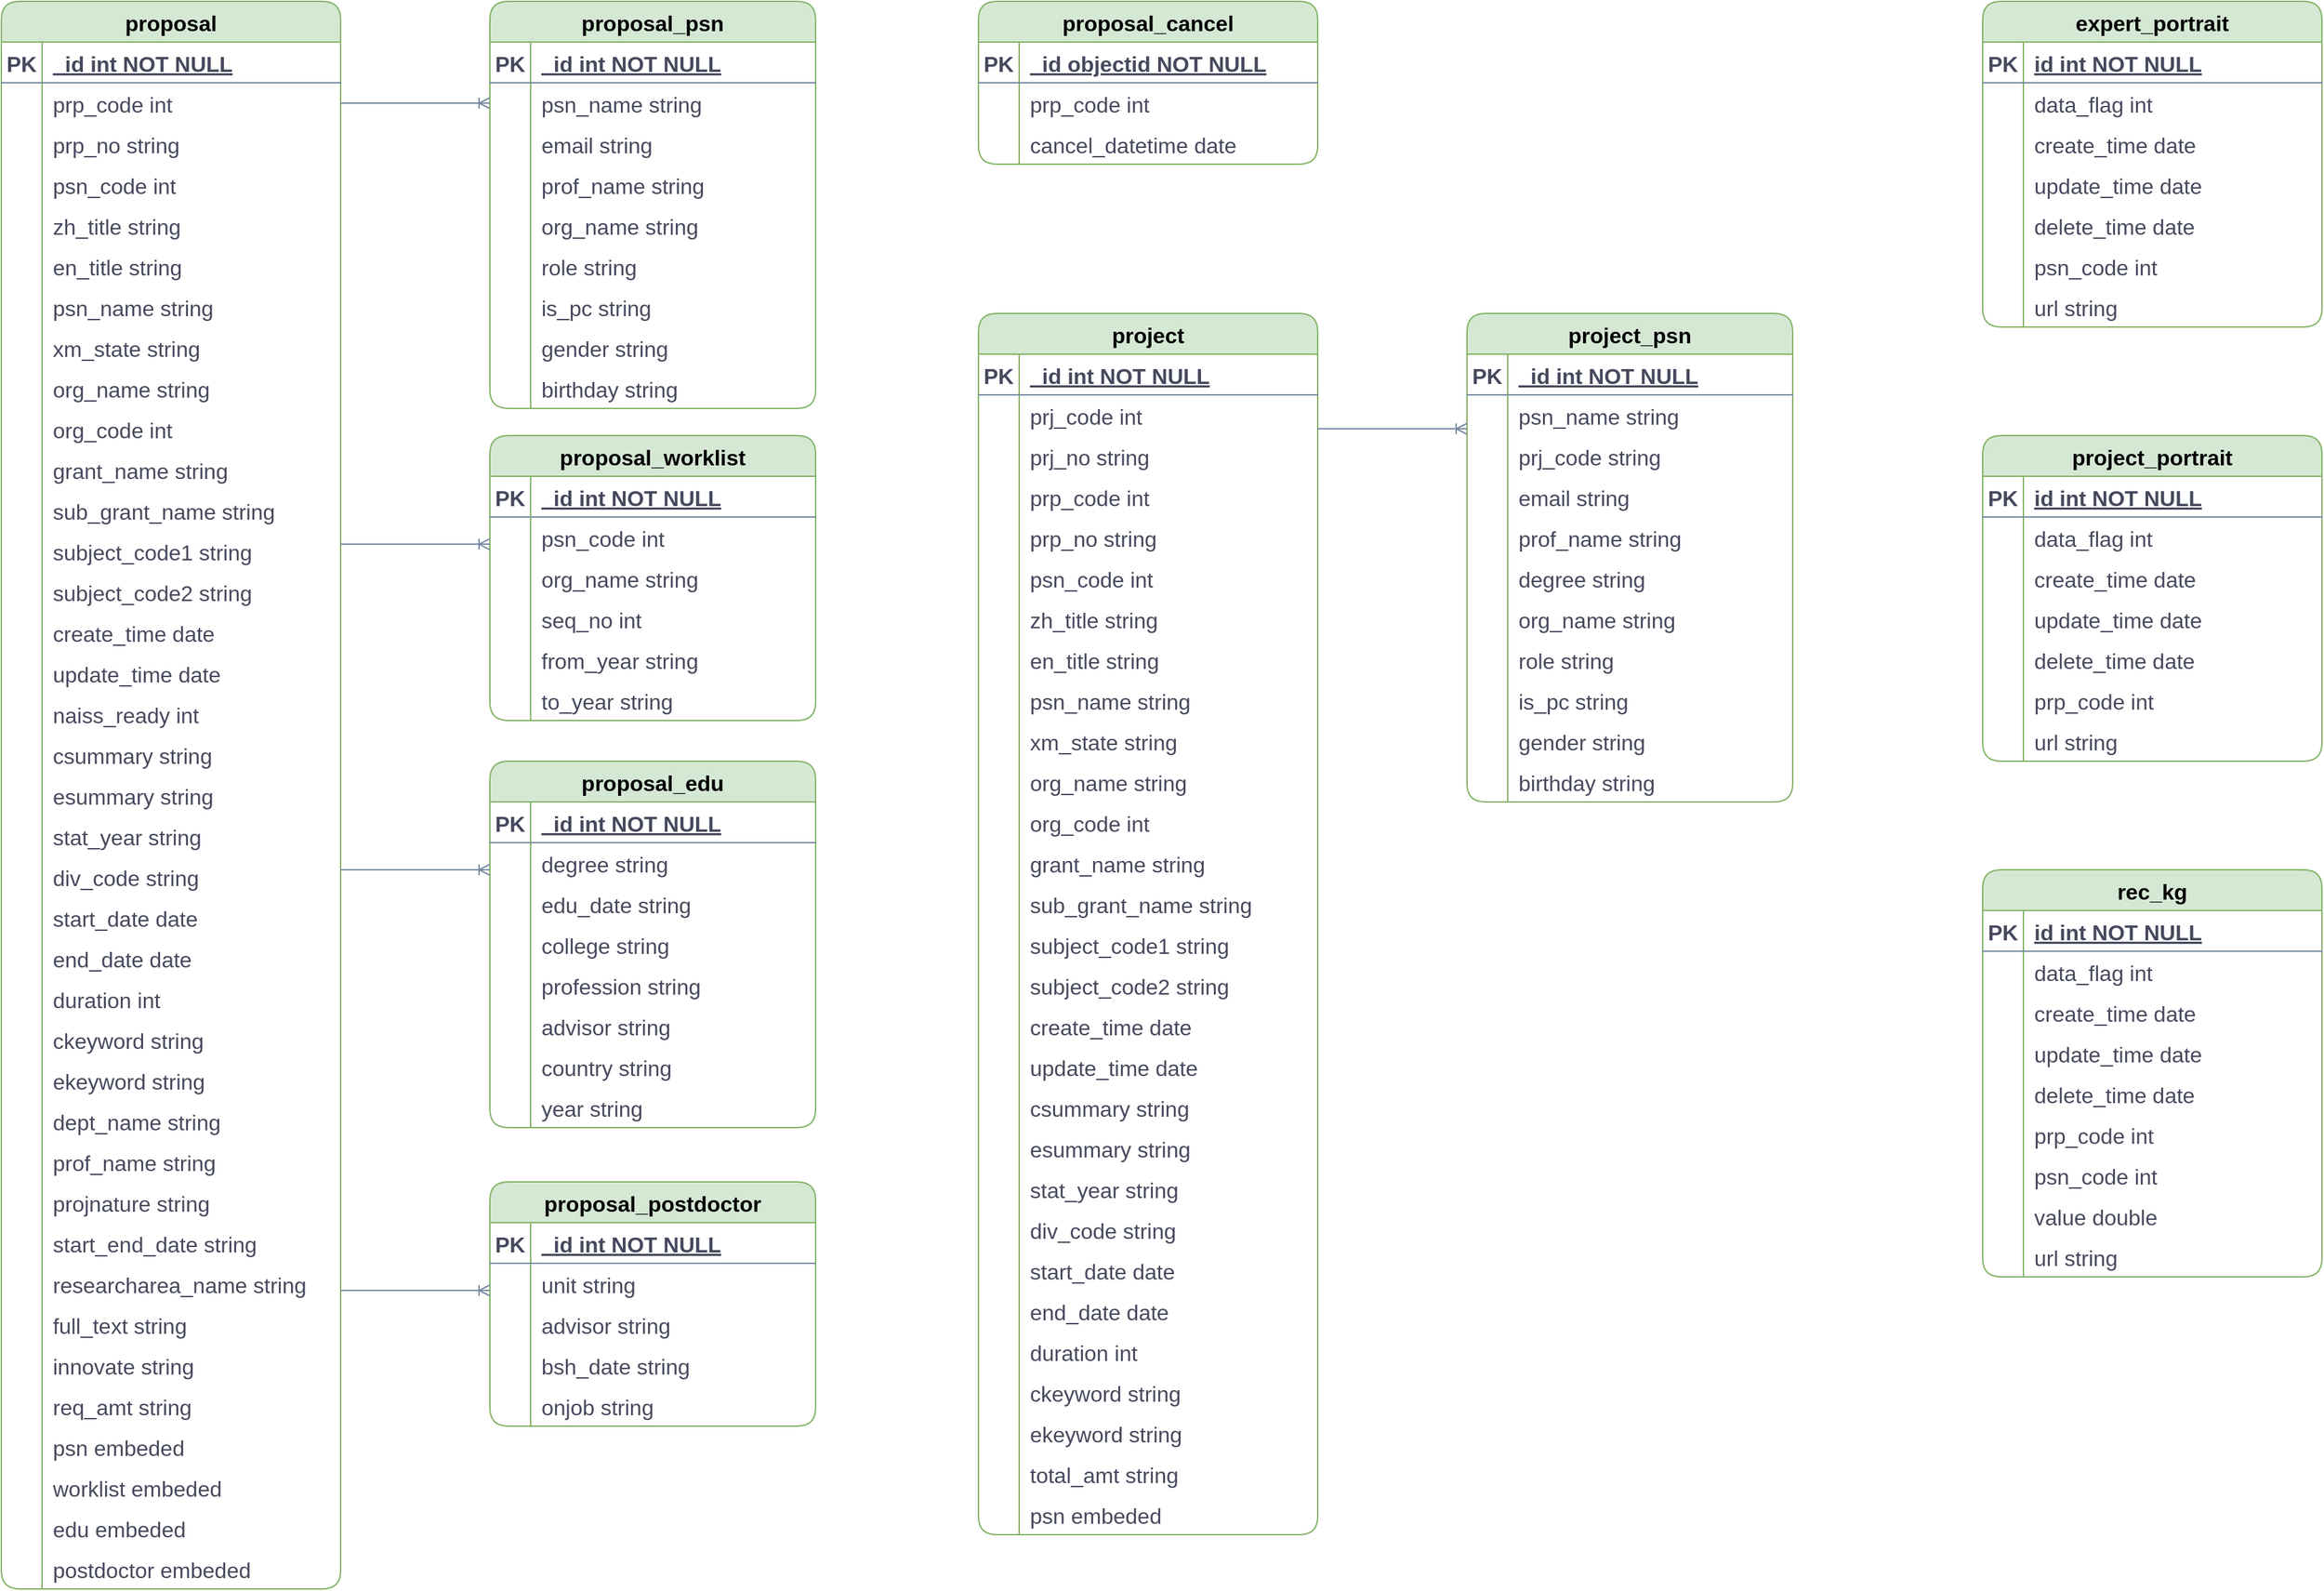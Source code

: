 <mxfile version="17.5.0" type="github">
  <diagram id="R2lEEEUBdFMjLlhIrx00" name="申请书">
    <mxGraphModel dx="2596" dy="1568" grid="1" gridSize="10" guides="1" tooltips="1" connect="1" arrows="1" fold="1" page="1" pageScale="1" pageWidth="1169" pageHeight="827" background="none" math="0" shadow="0" extFonts="Permanent Marker^https://fonts.googleapis.com/css?family=Permanent+Marker">
      <root>
        <mxCell id="0" />
        <mxCell id="1" parent="0" />
        <mxCell id="C-vyLk0tnHw3VtMMgP7b-23" value="proposal" style="shape=table;startSize=30;container=1;collapsible=1;childLayout=tableLayout;fixedRows=1;rowLines=0;fontStyle=1;align=center;resizeLast=1;rounded=1;fillColor=#d5e8d4;strokeColor=#82b366;fontSize=16;" parent="1" vertex="1">
          <mxGeometry x="120" y="40" width="250" height="1170" as="geometry" />
        </mxCell>
        <mxCell id="C-vyLk0tnHw3VtMMgP7b-24" value="" style="shape=partialRectangle;collapsible=0;dropTarget=0;pointerEvents=0;fillColor=none;points=[[0,0.5],[1,0.5]];portConstraint=eastwest;top=0;left=0;right=0;bottom=1;rounded=1;strokeColor=#788AA3;fontColor=#46495D;fontSize=16;" parent="C-vyLk0tnHw3VtMMgP7b-23" vertex="1">
          <mxGeometry y="30" width="250" height="30" as="geometry" />
        </mxCell>
        <mxCell id="C-vyLk0tnHw3VtMMgP7b-25" value="PK" style="shape=partialRectangle;overflow=hidden;connectable=0;fillColor=none;top=0;left=0;bottom=0;right=0;fontStyle=1;rounded=1;strokeColor=#788AA3;fontColor=#46495D;fontSize=16;" parent="C-vyLk0tnHw3VtMMgP7b-24" vertex="1">
          <mxGeometry width="30" height="30" as="geometry">
            <mxRectangle width="30" height="30" as="alternateBounds" />
          </mxGeometry>
        </mxCell>
        <mxCell id="C-vyLk0tnHw3VtMMgP7b-26" value="_id int NOT NULL " style="shape=partialRectangle;overflow=hidden;connectable=0;fillColor=none;top=0;left=0;bottom=0;right=0;align=left;spacingLeft=6;fontStyle=5;rounded=1;strokeColor=#788AA3;fontColor=#46495D;fontSize=16;" parent="C-vyLk0tnHw3VtMMgP7b-24" vertex="1">
          <mxGeometry x="30" width="220" height="30" as="geometry">
            <mxRectangle width="220" height="30" as="alternateBounds" />
          </mxGeometry>
        </mxCell>
        <mxCell id="C-vyLk0tnHw3VtMMgP7b-27" value="" style="shape=partialRectangle;collapsible=0;dropTarget=0;pointerEvents=0;fillColor=none;points=[[0,0.5],[1,0.5]];portConstraint=eastwest;top=0;left=0;right=0;bottom=0;rounded=1;strokeColor=#788AA3;fontColor=#46495D;fontSize=16;" parent="C-vyLk0tnHw3VtMMgP7b-23" vertex="1">
          <mxGeometry y="60" width="250" height="30" as="geometry" />
        </mxCell>
        <mxCell id="C-vyLk0tnHw3VtMMgP7b-28" value="" style="shape=partialRectangle;overflow=hidden;connectable=0;fillColor=none;top=0;left=0;bottom=0;right=0;rounded=1;strokeColor=#788AA3;fontColor=#46495D;fontSize=16;" parent="C-vyLk0tnHw3VtMMgP7b-27" vertex="1">
          <mxGeometry width="30" height="30" as="geometry">
            <mxRectangle width="30" height="30" as="alternateBounds" />
          </mxGeometry>
        </mxCell>
        <mxCell id="C-vyLk0tnHw3VtMMgP7b-29" value="prp_code int" style="shape=partialRectangle;overflow=hidden;connectable=0;fillColor=none;top=0;left=0;bottom=0;right=0;align=left;spacingLeft=6;rounded=1;strokeColor=#788AA3;fontColor=#46495D;fontSize=16;" parent="C-vyLk0tnHw3VtMMgP7b-27" vertex="1">
          <mxGeometry x="30" width="220" height="30" as="geometry">
            <mxRectangle width="220" height="30" as="alternateBounds" />
          </mxGeometry>
        </mxCell>
        <mxCell id="vWyPMVdZ7KJpKhUOvBbs-18" value="" style="shape=partialRectangle;collapsible=0;dropTarget=0;pointerEvents=0;fillColor=none;points=[[0,0.5],[1,0.5]];portConstraint=eastwest;top=0;left=0;right=0;bottom=0;rounded=1;strokeColor=#788AA3;fontColor=#46495D;fontSize=16;" vertex="1" parent="C-vyLk0tnHw3VtMMgP7b-23">
          <mxGeometry y="90" width="250" height="30" as="geometry" />
        </mxCell>
        <mxCell id="vWyPMVdZ7KJpKhUOvBbs-19" value="" style="shape=partialRectangle;overflow=hidden;connectable=0;fillColor=none;top=0;left=0;bottom=0;right=0;rounded=1;strokeColor=#788AA3;fontColor=#46495D;fontSize=16;" vertex="1" parent="vWyPMVdZ7KJpKhUOvBbs-18">
          <mxGeometry width="30" height="30" as="geometry">
            <mxRectangle width="30" height="30" as="alternateBounds" />
          </mxGeometry>
        </mxCell>
        <mxCell id="vWyPMVdZ7KJpKhUOvBbs-20" value="prp_no string" style="shape=partialRectangle;overflow=hidden;connectable=0;fillColor=none;top=0;left=0;bottom=0;right=0;align=left;spacingLeft=6;rounded=1;strokeColor=#788AA3;fontColor=#46495D;fontSize=16;" vertex="1" parent="vWyPMVdZ7KJpKhUOvBbs-18">
          <mxGeometry x="30" width="220" height="30" as="geometry">
            <mxRectangle width="220" height="30" as="alternateBounds" />
          </mxGeometry>
        </mxCell>
        <mxCell id="vWyPMVdZ7KJpKhUOvBbs-21" value="" style="shape=partialRectangle;collapsible=0;dropTarget=0;pointerEvents=0;fillColor=none;points=[[0,0.5],[1,0.5]];portConstraint=eastwest;top=0;left=0;right=0;bottom=0;rounded=1;strokeColor=#788AA3;fontColor=#46495D;fontSize=16;" vertex="1" parent="C-vyLk0tnHw3VtMMgP7b-23">
          <mxGeometry y="120" width="250" height="30" as="geometry" />
        </mxCell>
        <mxCell id="vWyPMVdZ7KJpKhUOvBbs-22" value="" style="shape=partialRectangle;overflow=hidden;connectable=0;fillColor=none;top=0;left=0;bottom=0;right=0;rounded=1;strokeColor=#788AA3;fontColor=#46495D;fontSize=16;" vertex="1" parent="vWyPMVdZ7KJpKhUOvBbs-21">
          <mxGeometry width="30" height="30" as="geometry">
            <mxRectangle width="30" height="30" as="alternateBounds" />
          </mxGeometry>
        </mxCell>
        <mxCell id="vWyPMVdZ7KJpKhUOvBbs-23" value="psn_code int" style="shape=partialRectangle;overflow=hidden;connectable=0;fillColor=none;top=0;left=0;bottom=0;right=0;align=left;spacingLeft=6;rounded=1;strokeColor=#788AA3;fontColor=#46495D;fontSize=16;" vertex="1" parent="vWyPMVdZ7KJpKhUOvBbs-21">
          <mxGeometry x="30" width="220" height="30" as="geometry">
            <mxRectangle width="220" height="30" as="alternateBounds" />
          </mxGeometry>
        </mxCell>
        <mxCell id="vWyPMVdZ7KJpKhUOvBbs-25" value="" style="shape=partialRectangle;collapsible=0;dropTarget=0;pointerEvents=0;fillColor=none;points=[[0,0.5],[1,0.5]];portConstraint=eastwest;top=0;left=0;right=0;bottom=0;rounded=1;strokeColor=#788AA3;fontColor=#46495D;fontSize=16;" vertex="1" parent="C-vyLk0tnHw3VtMMgP7b-23">
          <mxGeometry y="150" width="250" height="30" as="geometry" />
        </mxCell>
        <mxCell id="vWyPMVdZ7KJpKhUOvBbs-26" value="" style="shape=partialRectangle;overflow=hidden;connectable=0;fillColor=none;top=0;left=0;bottom=0;right=0;rounded=1;strokeColor=#788AA3;fontColor=#46495D;fontSize=16;" vertex="1" parent="vWyPMVdZ7KJpKhUOvBbs-25">
          <mxGeometry width="30" height="30" as="geometry">
            <mxRectangle width="30" height="30" as="alternateBounds" />
          </mxGeometry>
        </mxCell>
        <mxCell id="vWyPMVdZ7KJpKhUOvBbs-27" value="zh_title string" style="shape=partialRectangle;overflow=hidden;connectable=0;fillColor=none;top=0;left=0;bottom=0;right=0;align=left;spacingLeft=6;rounded=1;strokeColor=#788AA3;fontColor=#46495D;fontSize=16;" vertex="1" parent="vWyPMVdZ7KJpKhUOvBbs-25">
          <mxGeometry x="30" width="220" height="30" as="geometry">
            <mxRectangle width="220" height="30" as="alternateBounds" />
          </mxGeometry>
        </mxCell>
        <mxCell id="vWyPMVdZ7KJpKhUOvBbs-34" value="" style="shape=partialRectangle;collapsible=0;dropTarget=0;pointerEvents=0;fillColor=none;points=[[0,0.5],[1,0.5]];portConstraint=eastwest;top=0;left=0;right=0;bottom=0;rounded=1;strokeColor=#788AA3;fontColor=#46495D;fontSize=16;" vertex="1" parent="C-vyLk0tnHw3VtMMgP7b-23">
          <mxGeometry y="180" width="250" height="30" as="geometry" />
        </mxCell>
        <mxCell id="vWyPMVdZ7KJpKhUOvBbs-35" value="" style="shape=partialRectangle;overflow=hidden;connectable=0;fillColor=none;top=0;left=0;bottom=0;right=0;rounded=1;strokeColor=#788AA3;fontColor=#46495D;fontSize=16;" vertex="1" parent="vWyPMVdZ7KJpKhUOvBbs-34">
          <mxGeometry width="30" height="30" as="geometry">
            <mxRectangle width="30" height="30" as="alternateBounds" />
          </mxGeometry>
        </mxCell>
        <mxCell id="vWyPMVdZ7KJpKhUOvBbs-36" value="en_title string" style="shape=partialRectangle;overflow=hidden;connectable=0;fillColor=none;top=0;left=0;bottom=0;right=0;align=left;spacingLeft=6;rounded=1;strokeColor=#788AA3;fontColor=#46495D;fontSize=16;" vertex="1" parent="vWyPMVdZ7KJpKhUOvBbs-34">
          <mxGeometry x="30" width="220" height="30" as="geometry">
            <mxRectangle width="220" height="30" as="alternateBounds" />
          </mxGeometry>
        </mxCell>
        <mxCell id="vWyPMVdZ7KJpKhUOvBbs-28" value="" style="shape=partialRectangle;collapsible=0;dropTarget=0;pointerEvents=0;fillColor=none;points=[[0,0.5],[1,0.5]];portConstraint=eastwest;top=0;left=0;right=0;bottom=0;rounded=1;strokeColor=#788AA3;fontColor=#46495D;fontSize=16;" vertex="1" parent="C-vyLk0tnHw3VtMMgP7b-23">
          <mxGeometry y="210" width="250" height="30" as="geometry" />
        </mxCell>
        <mxCell id="vWyPMVdZ7KJpKhUOvBbs-29" value="" style="shape=partialRectangle;overflow=hidden;connectable=0;fillColor=none;top=0;left=0;bottom=0;right=0;rounded=1;strokeColor=#788AA3;fontColor=#46495D;fontSize=16;" vertex="1" parent="vWyPMVdZ7KJpKhUOvBbs-28">
          <mxGeometry width="30" height="30" as="geometry">
            <mxRectangle width="30" height="30" as="alternateBounds" />
          </mxGeometry>
        </mxCell>
        <mxCell id="vWyPMVdZ7KJpKhUOvBbs-30" value="psn_name string" style="shape=partialRectangle;overflow=hidden;connectable=0;fillColor=none;top=0;left=0;bottom=0;right=0;align=left;spacingLeft=6;rounded=1;strokeColor=#788AA3;fontColor=#46495D;fontSize=16;" vertex="1" parent="vWyPMVdZ7KJpKhUOvBbs-28">
          <mxGeometry x="30" width="220" height="30" as="geometry">
            <mxRectangle width="220" height="30" as="alternateBounds" />
          </mxGeometry>
        </mxCell>
        <mxCell id="vWyPMVdZ7KJpKhUOvBbs-31" value="" style="shape=partialRectangle;collapsible=0;dropTarget=0;pointerEvents=0;fillColor=none;points=[[0,0.5],[1,0.5]];portConstraint=eastwest;top=0;left=0;right=0;bottom=0;rounded=1;strokeColor=#788AA3;fontColor=#46495D;fontSize=16;" vertex="1" parent="C-vyLk0tnHw3VtMMgP7b-23">
          <mxGeometry y="240" width="250" height="30" as="geometry" />
        </mxCell>
        <mxCell id="vWyPMVdZ7KJpKhUOvBbs-32" value="" style="shape=partialRectangle;overflow=hidden;connectable=0;fillColor=none;top=0;left=0;bottom=0;right=0;rounded=1;strokeColor=#788AA3;fontColor=#46495D;fontSize=16;" vertex="1" parent="vWyPMVdZ7KJpKhUOvBbs-31">
          <mxGeometry width="30" height="30" as="geometry">
            <mxRectangle width="30" height="30" as="alternateBounds" />
          </mxGeometry>
        </mxCell>
        <mxCell id="vWyPMVdZ7KJpKhUOvBbs-33" value="xm_state string" style="shape=partialRectangle;overflow=hidden;connectable=0;fillColor=none;top=0;left=0;bottom=0;right=0;align=left;spacingLeft=6;rounded=1;strokeColor=#788AA3;fontColor=#46495D;fontSize=16;" vertex="1" parent="vWyPMVdZ7KJpKhUOvBbs-31">
          <mxGeometry x="30" width="220" height="30" as="geometry">
            <mxRectangle width="220" height="30" as="alternateBounds" />
          </mxGeometry>
        </mxCell>
        <mxCell id="vWyPMVdZ7KJpKhUOvBbs-37" value="" style="shape=partialRectangle;collapsible=0;dropTarget=0;pointerEvents=0;fillColor=none;points=[[0,0.5],[1,0.5]];portConstraint=eastwest;top=0;left=0;right=0;bottom=0;rounded=1;strokeColor=#788AA3;fontColor=#46495D;fontSize=16;" vertex="1" parent="C-vyLk0tnHw3VtMMgP7b-23">
          <mxGeometry y="270" width="250" height="30" as="geometry" />
        </mxCell>
        <mxCell id="vWyPMVdZ7KJpKhUOvBbs-38" value="" style="shape=partialRectangle;overflow=hidden;connectable=0;fillColor=none;top=0;left=0;bottom=0;right=0;rounded=1;strokeColor=#788AA3;fontColor=#46495D;fontSize=16;" vertex="1" parent="vWyPMVdZ7KJpKhUOvBbs-37">
          <mxGeometry width="30" height="30" as="geometry">
            <mxRectangle width="30" height="30" as="alternateBounds" />
          </mxGeometry>
        </mxCell>
        <mxCell id="vWyPMVdZ7KJpKhUOvBbs-39" value="org_name string" style="shape=partialRectangle;overflow=hidden;connectable=0;fillColor=none;top=0;left=0;bottom=0;right=0;align=left;spacingLeft=6;rounded=1;strokeColor=#788AA3;fontColor=#46495D;fontSize=16;" vertex="1" parent="vWyPMVdZ7KJpKhUOvBbs-37">
          <mxGeometry x="30" width="220" height="30" as="geometry">
            <mxRectangle width="220" height="30" as="alternateBounds" />
          </mxGeometry>
        </mxCell>
        <mxCell id="vWyPMVdZ7KJpKhUOvBbs-40" value="" style="shape=partialRectangle;collapsible=0;dropTarget=0;pointerEvents=0;fillColor=none;points=[[0,0.5],[1,0.5]];portConstraint=eastwest;top=0;left=0;right=0;bottom=0;rounded=1;strokeColor=#788AA3;fontColor=#46495D;fontSize=16;" vertex="1" parent="C-vyLk0tnHw3VtMMgP7b-23">
          <mxGeometry y="300" width="250" height="30" as="geometry" />
        </mxCell>
        <mxCell id="vWyPMVdZ7KJpKhUOvBbs-41" value="" style="shape=partialRectangle;overflow=hidden;connectable=0;fillColor=none;top=0;left=0;bottom=0;right=0;rounded=1;strokeColor=#788AA3;fontColor=#46495D;fontSize=16;" vertex="1" parent="vWyPMVdZ7KJpKhUOvBbs-40">
          <mxGeometry width="30" height="30" as="geometry">
            <mxRectangle width="30" height="30" as="alternateBounds" />
          </mxGeometry>
        </mxCell>
        <mxCell id="vWyPMVdZ7KJpKhUOvBbs-42" value="org_code int" style="shape=partialRectangle;overflow=hidden;connectable=0;fillColor=none;top=0;left=0;bottom=0;right=0;align=left;spacingLeft=6;rounded=1;strokeColor=#788AA3;fontColor=#46495D;fontSize=16;" vertex="1" parent="vWyPMVdZ7KJpKhUOvBbs-40">
          <mxGeometry x="30" width="220" height="30" as="geometry">
            <mxRectangle width="220" height="30" as="alternateBounds" />
          </mxGeometry>
        </mxCell>
        <mxCell id="vWyPMVdZ7KJpKhUOvBbs-43" value="" style="shape=partialRectangle;collapsible=0;dropTarget=0;pointerEvents=0;fillColor=none;points=[[0,0.5],[1,0.5]];portConstraint=eastwest;top=0;left=0;right=0;bottom=0;rounded=1;strokeColor=#788AA3;fontColor=#46495D;fontSize=16;" vertex="1" parent="C-vyLk0tnHw3VtMMgP7b-23">
          <mxGeometry y="330" width="250" height="30" as="geometry" />
        </mxCell>
        <mxCell id="vWyPMVdZ7KJpKhUOvBbs-44" value="" style="shape=partialRectangle;overflow=hidden;connectable=0;fillColor=none;top=0;left=0;bottom=0;right=0;rounded=1;strokeColor=#788AA3;fontColor=#46495D;fontSize=16;" vertex="1" parent="vWyPMVdZ7KJpKhUOvBbs-43">
          <mxGeometry width="30" height="30" as="geometry">
            <mxRectangle width="30" height="30" as="alternateBounds" />
          </mxGeometry>
        </mxCell>
        <mxCell id="vWyPMVdZ7KJpKhUOvBbs-45" value="grant_name string" style="shape=partialRectangle;overflow=hidden;connectable=0;fillColor=none;top=0;left=0;bottom=0;right=0;align=left;spacingLeft=6;rounded=1;strokeColor=#788AA3;fontColor=#46495D;fontSize=16;" vertex="1" parent="vWyPMVdZ7KJpKhUOvBbs-43">
          <mxGeometry x="30" width="220" height="30" as="geometry">
            <mxRectangle width="220" height="30" as="alternateBounds" />
          </mxGeometry>
        </mxCell>
        <mxCell id="vWyPMVdZ7KJpKhUOvBbs-46" value="" style="shape=partialRectangle;collapsible=0;dropTarget=0;pointerEvents=0;fillColor=none;points=[[0,0.5],[1,0.5]];portConstraint=eastwest;top=0;left=0;right=0;bottom=0;rounded=1;strokeColor=#788AA3;fontColor=#46495D;fontSize=16;" vertex="1" parent="C-vyLk0tnHw3VtMMgP7b-23">
          <mxGeometry y="360" width="250" height="30" as="geometry" />
        </mxCell>
        <mxCell id="vWyPMVdZ7KJpKhUOvBbs-47" value="" style="shape=partialRectangle;overflow=hidden;connectable=0;fillColor=none;top=0;left=0;bottom=0;right=0;rounded=1;strokeColor=#788AA3;fontColor=#46495D;fontSize=16;" vertex="1" parent="vWyPMVdZ7KJpKhUOvBbs-46">
          <mxGeometry width="30" height="30" as="geometry">
            <mxRectangle width="30" height="30" as="alternateBounds" />
          </mxGeometry>
        </mxCell>
        <mxCell id="vWyPMVdZ7KJpKhUOvBbs-48" value="sub_grant_name string" style="shape=partialRectangle;overflow=hidden;connectable=0;fillColor=none;top=0;left=0;bottom=0;right=0;align=left;spacingLeft=6;rounded=1;strokeColor=#788AA3;fontColor=#46495D;fontSize=16;" vertex="1" parent="vWyPMVdZ7KJpKhUOvBbs-46">
          <mxGeometry x="30" width="220" height="30" as="geometry">
            <mxRectangle width="220" height="30" as="alternateBounds" />
          </mxGeometry>
        </mxCell>
        <mxCell id="vWyPMVdZ7KJpKhUOvBbs-49" value="" style="shape=partialRectangle;collapsible=0;dropTarget=0;pointerEvents=0;fillColor=none;points=[[0,0.5],[1,0.5]];portConstraint=eastwest;top=0;left=0;right=0;bottom=0;rounded=1;strokeColor=#788AA3;fontColor=#46495D;fontSize=16;" vertex="1" parent="C-vyLk0tnHw3VtMMgP7b-23">
          <mxGeometry y="390" width="250" height="30" as="geometry" />
        </mxCell>
        <mxCell id="vWyPMVdZ7KJpKhUOvBbs-50" value="" style="shape=partialRectangle;overflow=hidden;connectable=0;fillColor=none;top=0;left=0;bottom=0;right=0;rounded=1;strokeColor=#788AA3;fontColor=#46495D;fontSize=16;" vertex="1" parent="vWyPMVdZ7KJpKhUOvBbs-49">
          <mxGeometry width="30" height="30" as="geometry">
            <mxRectangle width="30" height="30" as="alternateBounds" />
          </mxGeometry>
        </mxCell>
        <mxCell id="vWyPMVdZ7KJpKhUOvBbs-51" value="subject_code1 string" style="shape=partialRectangle;overflow=hidden;connectable=0;fillColor=none;top=0;left=0;bottom=0;right=0;align=left;spacingLeft=6;rounded=1;strokeColor=#788AA3;fontColor=#46495D;fontSize=16;" vertex="1" parent="vWyPMVdZ7KJpKhUOvBbs-49">
          <mxGeometry x="30" width="220" height="30" as="geometry">
            <mxRectangle width="220" height="30" as="alternateBounds" />
          </mxGeometry>
        </mxCell>
        <mxCell id="vWyPMVdZ7KJpKhUOvBbs-52" value="" style="shape=partialRectangle;collapsible=0;dropTarget=0;pointerEvents=0;fillColor=none;points=[[0,0.5],[1,0.5]];portConstraint=eastwest;top=0;left=0;right=0;bottom=0;rounded=1;strokeColor=#788AA3;fontColor=#46495D;fontSize=16;" vertex="1" parent="C-vyLk0tnHw3VtMMgP7b-23">
          <mxGeometry y="420" width="250" height="30" as="geometry" />
        </mxCell>
        <mxCell id="vWyPMVdZ7KJpKhUOvBbs-53" value="" style="shape=partialRectangle;overflow=hidden;connectable=0;fillColor=none;top=0;left=0;bottom=0;right=0;rounded=1;strokeColor=#788AA3;fontColor=#46495D;fontSize=16;" vertex="1" parent="vWyPMVdZ7KJpKhUOvBbs-52">
          <mxGeometry width="30" height="30" as="geometry">
            <mxRectangle width="30" height="30" as="alternateBounds" />
          </mxGeometry>
        </mxCell>
        <mxCell id="vWyPMVdZ7KJpKhUOvBbs-54" value="subject_code2 string" style="shape=partialRectangle;overflow=hidden;connectable=0;fillColor=none;top=0;left=0;bottom=0;right=0;align=left;spacingLeft=6;rounded=1;strokeColor=#788AA3;fontColor=#46495D;fontSize=16;" vertex="1" parent="vWyPMVdZ7KJpKhUOvBbs-52">
          <mxGeometry x="30" width="220" height="30" as="geometry">
            <mxRectangle width="220" height="30" as="alternateBounds" />
          </mxGeometry>
        </mxCell>
        <mxCell id="vWyPMVdZ7KJpKhUOvBbs-55" value="" style="shape=partialRectangle;collapsible=0;dropTarget=0;pointerEvents=0;fillColor=none;points=[[0,0.5],[1,0.5]];portConstraint=eastwest;top=0;left=0;right=0;bottom=0;rounded=1;strokeColor=#788AA3;fontColor=#46495D;fontSize=16;" vertex="1" parent="C-vyLk0tnHw3VtMMgP7b-23">
          <mxGeometry y="450" width="250" height="30" as="geometry" />
        </mxCell>
        <mxCell id="vWyPMVdZ7KJpKhUOvBbs-56" value="" style="shape=partialRectangle;overflow=hidden;connectable=0;fillColor=none;top=0;left=0;bottom=0;right=0;rounded=1;strokeColor=#788AA3;fontColor=#46495D;fontSize=16;" vertex="1" parent="vWyPMVdZ7KJpKhUOvBbs-55">
          <mxGeometry width="30" height="30" as="geometry">
            <mxRectangle width="30" height="30" as="alternateBounds" />
          </mxGeometry>
        </mxCell>
        <mxCell id="vWyPMVdZ7KJpKhUOvBbs-57" value="create_time date" style="shape=partialRectangle;overflow=hidden;connectable=0;fillColor=none;top=0;left=0;bottom=0;right=0;align=left;spacingLeft=6;rounded=1;strokeColor=#788AA3;fontColor=#46495D;fontSize=16;" vertex="1" parent="vWyPMVdZ7KJpKhUOvBbs-55">
          <mxGeometry x="30" width="220" height="30" as="geometry">
            <mxRectangle width="220" height="30" as="alternateBounds" />
          </mxGeometry>
        </mxCell>
        <mxCell id="vWyPMVdZ7KJpKhUOvBbs-76" value="" style="shape=partialRectangle;collapsible=0;dropTarget=0;pointerEvents=0;fillColor=none;points=[[0,0.5],[1,0.5]];portConstraint=eastwest;top=0;left=0;right=0;bottom=0;rounded=1;strokeColor=#788AA3;fontColor=#46495D;fontSize=16;" vertex="1" parent="C-vyLk0tnHw3VtMMgP7b-23">
          <mxGeometry y="480" width="250" height="30" as="geometry" />
        </mxCell>
        <mxCell id="vWyPMVdZ7KJpKhUOvBbs-77" value="" style="shape=partialRectangle;overflow=hidden;connectable=0;fillColor=none;top=0;left=0;bottom=0;right=0;rounded=1;strokeColor=#788AA3;fontColor=#46495D;fontSize=16;" vertex="1" parent="vWyPMVdZ7KJpKhUOvBbs-76">
          <mxGeometry width="30" height="30" as="geometry">
            <mxRectangle width="30" height="30" as="alternateBounds" />
          </mxGeometry>
        </mxCell>
        <mxCell id="vWyPMVdZ7KJpKhUOvBbs-78" value="update_time date" style="shape=partialRectangle;overflow=hidden;connectable=0;fillColor=none;top=0;left=0;bottom=0;right=0;align=left;spacingLeft=6;rounded=1;strokeColor=#788AA3;fontColor=#46495D;fontSize=16;" vertex="1" parent="vWyPMVdZ7KJpKhUOvBbs-76">
          <mxGeometry x="30" width="220" height="30" as="geometry">
            <mxRectangle width="220" height="30" as="alternateBounds" />
          </mxGeometry>
        </mxCell>
        <mxCell id="vWyPMVdZ7KJpKhUOvBbs-58" value="" style="shape=partialRectangle;collapsible=0;dropTarget=0;pointerEvents=0;fillColor=none;points=[[0,0.5],[1,0.5]];portConstraint=eastwest;top=0;left=0;right=0;bottom=0;rounded=1;strokeColor=#788AA3;fontColor=#46495D;fontSize=16;" vertex="1" parent="C-vyLk0tnHw3VtMMgP7b-23">
          <mxGeometry y="510" width="250" height="30" as="geometry" />
        </mxCell>
        <mxCell id="vWyPMVdZ7KJpKhUOvBbs-59" value="" style="shape=partialRectangle;overflow=hidden;connectable=0;fillColor=none;top=0;left=0;bottom=0;right=0;rounded=1;strokeColor=#788AA3;fontColor=#46495D;fontSize=16;" vertex="1" parent="vWyPMVdZ7KJpKhUOvBbs-58">
          <mxGeometry width="30" height="30" as="geometry">
            <mxRectangle width="30" height="30" as="alternateBounds" />
          </mxGeometry>
        </mxCell>
        <mxCell id="vWyPMVdZ7KJpKhUOvBbs-60" value="naiss_ready int" style="shape=partialRectangle;overflow=hidden;connectable=0;fillColor=none;top=0;left=0;bottom=0;right=0;align=left;spacingLeft=6;rounded=1;strokeColor=#788AA3;fontColor=#46495D;fontSize=16;" vertex="1" parent="vWyPMVdZ7KJpKhUOvBbs-58">
          <mxGeometry x="30" width="220" height="30" as="geometry">
            <mxRectangle width="220" height="30" as="alternateBounds" />
          </mxGeometry>
        </mxCell>
        <mxCell id="vWyPMVdZ7KJpKhUOvBbs-61" value="" style="shape=partialRectangle;collapsible=0;dropTarget=0;pointerEvents=0;fillColor=none;points=[[0,0.5],[1,0.5]];portConstraint=eastwest;top=0;left=0;right=0;bottom=0;rounded=1;strokeColor=#788AA3;fontColor=#46495D;fontSize=16;" vertex="1" parent="C-vyLk0tnHw3VtMMgP7b-23">
          <mxGeometry y="540" width="250" height="30" as="geometry" />
        </mxCell>
        <mxCell id="vWyPMVdZ7KJpKhUOvBbs-62" value="" style="shape=partialRectangle;overflow=hidden;connectable=0;fillColor=none;top=0;left=0;bottom=0;right=0;rounded=1;strokeColor=#788AA3;fontColor=#46495D;fontSize=16;" vertex="1" parent="vWyPMVdZ7KJpKhUOvBbs-61">
          <mxGeometry width="30" height="30" as="geometry">
            <mxRectangle width="30" height="30" as="alternateBounds" />
          </mxGeometry>
        </mxCell>
        <mxCell id="vWyPMVdZ7KJpKhUOvBbs-63" value="csummary string" style="shape=partialRectangle;overflow=hidden;connectable=0;fillColor=none;top=0;left=0;bottom=0;right=0;align=left;spacingLeft=6;rounded=1;strokeColor=#788AA3;fontColor=#46495D;fontSize=16;" vertex="1" parent="vWyPMVdZ7KJpKhUOvBbs-61">
          <mxGeometry x="30" width="220" height="30" as="geometry">
            <mxRectangle width="220" height="30" as="alternateBounds" />
          </mxGeometry>
        </mxCell>
        <mxCell id="vWyPMVdZ7KJpKhUOvBbs-64" value="" style="shape=partialRectangle;collapsible=0;dropTarget=0;pointerEvents=0;fillColor=none;points=[[0,0.5],[1,0.5]];portConstraint=eastwest;top=0;left=0;right=0;bottom=0;rounded=1;strokeColor=#788AA3;fontColor=#46495D;fontSize=16;" vertex="1" parent="C-vyLk0tnHw3VtMMgP7b-23">
          <mxGeometry y="570" width="250" height="30" as="geometry" />
        </mxCell>
        <mxCell id="vWyPMVdZ7KJpKhUOvBbs-65" value="" style="shape=partialRectangle;overflow=hidden;connectable=0;fillColor=none;top=0;left=0;bottom=0;right=0;rounded=1;strokeColor=#788AA3;fontColor=#46495D;fontSize=16;" vertex="1" parent="vWyPMVdZ7KJpKhUOvBbs-64">
          <mxGeometry width="30" height="30" as="geometry">
            <mxRectangle width="30" height="30" as="alternateBounds" />
          </mxGeometry>
        </mxCell>
        <mxCell id="vWyPMVdZ7KJpKhUOvBbs-66" value="esummary string" style="shape=partialRectangle;overflow=hidden;connectable=0;fillColor=none;top=0;left=0;bottom=0;right=0;align=left;spacingLeft=6;rounded=1;strokeColor=#788AA3;fontColor=#46495D;fontSize=16;" vertex="1" parent="vWyPMVdZ7KJpKhUOvBbs-64">
          <mxGeometry x="30" width="220" height="30" as="geometry">
            <mxRectangle width="220" height="30" as="alternateBounds" />
          </mxGeometry>
        </mxCell>
        <mxCell id="vWyPMVdZ7KJpKhUOvBbs-67" value="" style="shape=partialRectangle;collapsible=0;dropTarget=0;pointerEvents=0;fillColor=none;points=[[0,0.5],[1,0.5]];portConstraint=eastwest;top=0;left=0;right=0;bottom=0;rounded=1;strokeColor=#788AA3;fontColor=#46495D;fontSize=16;" vertex="1" parent="C-vyLk0tnHw3VtMMgP7b-23">
          <mxGeometry y="600" width="250" height="30" as="geometry" />
        </mxCell>
        <mxCell id="vWyPMVdZ7KJpKhUOvBbs-68" value="" style="shape=partialRectangle;overflow=hidden;connectable=0;fillColor=none;top=0;left=0;bottom=0;right=0;rounded=1;strokeColor=#788AA3;fontColor=#46495D;fontSize=16;" vertex="1" parent="vWyPMVdZ7KJpKhUOvBbs-67">
          <mxGeometry width="30" height="30" as="geometry">
            <mxRectangle width="30" height="30" as="alternateBounds" />
          </mxGeometry>
        </mxCell>
        <mxCell id="vWyPMVdZ7KJpKhUOvBbs-69" value="stat_year string" style="shape=partialRectangle;overflow=hidden;connectable=0;fillColor=none;top=0;left=0;bottom=0;right=0;align=left;spacingLeft=6;rounded=1;strokeColor=#788AA3;fontColor=#46495D;fontSize=16;" vertex="1" parent="vWyPMVdZ7KJpKhUOvBbs-67">
          <mxGeometry x="30" width="220" height="30" as="geometry">
            <mxRectangle width="220" height="30" as="alternateBounds" />
          </mxGeometry>
        </mxCell>
        <mxCell id="vWyPMVdZ7KJpKhUOvBbs-70" value="" style="shape=partialRectangle;collapsible=0;dropTarget=0;pointerEvents=0;fillColor=none;points=[[0,0.5],[1,0.5]];portConstraint=eastwest;top=0;left=0;right=0;bottom=0;rounded=1;strokeColor=#788AA3;fontColor=#46495D;fontSize=16;" vertex="1" parent="C-vyLk0tnHw3VtMMgP7b-23">
          <mxGeometry y="630" width="250" height="30" as="geometry" />
        </mxCell>
        <mxCell id="vWyPMVdZ7KJpKhUOvBbs-71" value="" style="shape=partialRectangle;overflow=hidden;connectable=0;fillColor=none;top=0;left=0;bottom=0;right=0;rounded=1;strokeColor=#788AA3;fontColor=#46495D;fontSize=16;" vertex="1" parent="vWyPMVdZ7KJpKhUOvBbs-70">
          <mxGeometry width="30" height="30" as="geometry">
            <mxRectangle width="30" height="30" as="alternateBounds" />
          </mxGeometry>
        </mxCell>
        <mxCell id="vWyPMVdZ7KJpKhUOvBbs-72" value="div_code string" style="shape=partialRectangle;overflow=hidden;connectable=0;fillColor=none;top=0;left=0;bottom=0;right=0;align=left;spacingLeft=6;rounded=1;strokeColor=#788AA3;fontColor=#46495D;fontSize=16;" vertex="1" parent="vWyPMVdZ7KJpKhUOvBbs-70">
          <mxGeometry x="30" width="220" height="30" as="geometry">
            <mxRectangle width="220" height="30" as="alternateBounds" />
          </mxGeometry>
        </mxCell>
        <mxCell id="vWyPMVdZ7KJpKhUOvBbs-73" value="" style="shape=partialRectangle;collapsible=0;dropTarget=0;pointerEvents=0;fillColor=none;points=[[0,0.5],[1,0.5]];portConstraint=eastwest;top=0;left=0;right=0;bottom=0;rounded=1;strokeColor=#788AA3;fontColor=#46495D;fontSize=16;" vertex="1" parent="C-vyLk0tnHw3VtMMgP7b-23">
          <mxGeometry y="660" width="250" height="30" as="geometry" />
        </mxCell>
        <mxCell id="vWyPMVdZ7KJpKhUOvBbs-74" value="" style="shape=partialRectangle;overflow=hidden;connectable=0;fillColor=none;top=0;left=0;bottom=0;right=0;rounded=1;strokeColor=#788AA3;fontColor=#46495D;fontSize=16;" vertex="1" parent="vWyPMVdZ7KJpKhUOvBbs-73">
          <mxGeometry width="30" height="30" as="geometry">
            <mxRectangle width="30" height="30" as="alternateBounds" />
          </mxGeometry>
        </mxCell>
        <mxCell id="vWyPMVdZ7KJpKhUOvBbs-75" value="start_date date" style="shape=partialRectangle;overflow=hidden;connectable=0;fillColor=none;top=0;left=0;bottom=0;right=0;align=left;spacingLeft=6;rounded=1;strokeColor=#788AA3;fontColor=#46495D;fontSize=16;" vertex="1" parent="vWyPMVdZ7KJpKhUOvBbs-73">
          <mxGeometry x="30" width="220" height="30" as="geometry">
            <mxRectangle width="220" height="30" as="alternateBounds" />
          </mxGeometry>
        </mxCell>
        <mxCell id="vWyPMVdZ7KJpKhUOvBbs-112" value="" style="shape=partialRectangle;collapsible=0;dropTarget=0;pointerEvents=0;fillColor=none;points=[[0,0.5],[1,0.5]];portConstraint=eastwest;top=0;left=0;right=0;bottom=0;rounded=1;strokeColor=#788AA3;fontColor=#46495D;fontSize=16;" vertex="1" parent="C-vyLk0tnHw3VtMMgP7b-23">
          <mxGeometry y="690" width="250" height="30" as="geometry" />
        </mxCell>
        <mxCell id="vWyPMVdZ7KJpKhUOvBbs-113" value="" style="shape=partialRectangle;overflow=hidden;connectable=0;fillColor=none;top=0;left=0;bottom=0;right=0;rounded=1;strokeColor=#788AA3;fontColor=#46495D;fontSize=16;" vertex="1" parent="vWyPMVdZ7KJpKhUOvBbs-112">
          <mxGeometry width="30" height="30" as="geometry">
            <mxRectangle width="30" height="30" as="alternateBounds" />
          </mxGeometry>
        </mxCell>
        <mxCell id="vWyPMVdZ7KJpKhUOvBbs-114" value="end_date date" style="shape=partialRectangle;overflow=hidden;connectable=0;fillColor=none;top=0;left=0;bottom=0;right=0;align=left;spacingLeft=6;rounded=1;strokeColor=#788AA3;fontColor=#46495D;fontSize=16;" vertex="1" parent="vWyPMVdZ7KJpKhUOvBbs-112">
          <mxGeometry x="30" width="220" height="30" as="geometry">
            <mxRectangle width="220" height="30" as="alternateBounds" />
          </mxGeometry>
        </mxCell>
        <mxCell id="vWyPMVdZ7KJpKhUOvBbs-79" value="" style="shape=partialRectangle;collapsible=0;dropTarget=0;pointerEvents=0;fillColor=none;points=[[0,0.5],[1,0.5]];portConstraint=eastwest;top=0;left=0;right=0;bottom=0;rounded=1;strokeColor=#788AA3;fontColor=#46495D;fontSize=16;" vertex="1" parent="C-vyLk0tnHw3VtMMgP7b-23">
          <mxGeometry y="720" width="250" height="30" as="geometry" />
        </mxCell>
        <mxCell id="vWyPMVdZ7KJpKhUOvBbs-80" value="" style="shape=partialRectangle;overflow=hidden;connectable=0;fillColor=none;top=0;left=0;bottom=0;right=0;rounded=1;strokeColor=#788AA3;fontColor=#46495D;fontSize=16;" vertex="1" parent="vWyPMVdZ7KJpKhUOvBbs-79">
          <mxGeometry width="30" height="30" as="geometry">
            <mxRectangle width="30" height="30" as="alternateBounds" />
          </mxGeometry>
        </mxCell>
        <mxCell id="vWyPMVdZ7KJpKhUOvBbs-81" value="duration int" style="shape=partialRectangle;overflow=hidden;connectable=0;fillColor=none;top=0;left=0;bottom=0;right=0;align=left;spacingLeft=6;rounded=1;strokeColor=#788AA3;fontColor=#46495D;fontSize=16;" vertex="1" parent="vWyPMVdZ7KJpKhUOvBbs-79">
          <mxGeometry x="30" width="220" height="30" as="geometry">
            <mxRectangle width="220" height="30" as="alternateBounds" />
          </mxGeometry>
        </mxCell>
        <mxCell id="vWyPMVdZ7KJpKhUOvBbs-82" value="" style="shape=partialRectangle;collapsible=0;dropTarget=0;pointerEvents=0;fillColor=none;points=[[0,0.5],[1,0.5]];portConstraint=eastwest;top=0;left=0;right=0;bottom=0;rounded=1;strokeColor=#788AA3;fontColor=#46495D;fontSize=16;" vertex="1" parent="C-vyLk0tnHw3VtMMgP7b-23">
          <mxGeometry y="750" width="250" height="30" as="geometry" />
        </mxCell>
        <mxCell id="vWyPMVdZ7KJpKhUOvBbs-83" value="" style="shape=partialRectangle;overflow=hidden;connectable=0;fillColor=none;top=0;left=0;bottom=0;right=0;rounded=1;strokeColor=#788AA3;fontColor=#46495D;fontSize=16;" vertex="1" parent="vWyPMVdZ7KJpKhUOvBbs-82">
          <mxGeometry width="30" height="30" as="geometry">
            <mxRectangle width="30" height="30" as="alternateBounds" />
          </mxGeometry>
        </mxCell>
        <mxCell id="vWyPMVdZ7KJpKhUOvBbs-84" value="ckeyword string" style="shape=partialRectangle;overflow=hidden;connectable=0;fillColor=none;top=0;left=0;bottom=0;right=0;align=left;spacingLeft=6;rounded=1;strokeColor=#788AA3;fontColor=#46495D;fontSize=16;" vertex="1" parent="vWyPMVdZ7KJpKhUOvBbs-82">
          <mxGeometry x="30" width="220" height="30" as="geometry">
            <mxRectangle width="220" height="30" as="alternateBounds" />
          </mxGeometry>
        </mxCell>
        <mxCell id="vWyPMVdZ7KJpKhUOvBbs-85" value="" style="shape=partialRectangle;collapsible=0;dropTarget=0;pointerEvents=0;fillColor=none;points=[[0,0.5],[1,0.5]];portConstraint=eastwest;top=0;left=0;right=0;bottom=0;rounded=1;strokeColor=#788AA3;fontColor=#46495D;fontSize=16;" vertex="1" parent="C-vyLk0tnHw3VtMMgP7b-23">
          <mxGeometry y="780" width="250" height="30" as="geometry" />
        </mxCell>
        <mxCell id="vWyPMVdZ7KJpKhUOvBbs-86" value="" style="shape=partialRectangle;overflow=hidden;connectable=0;fillColor=none;top=0;left=0;bottom=0;right=0;rounded=1;strokeColor=#788AA3;fontColor=#46495D;fontSize=16;" vertex="1" parent="vWyPMVdZ7KJpKhUOvBbs-85">
          <mxGeometry width="30" height="30" as="geometry">
            <mxRectangle width="30" height="30" as="alternateBounds" />
          </mxGeometry>
        </mxCell>
        <mxCell id="vWyPMVdZ7KJpKhUOvBbs-87" value="ekeyword string" style="shape=partialRectangle;overflow=hidden;connectable=0;fillColor=none;top=0;left=0;bottom=0;right=0;align=left;spacingLeft=6;rounded=1;strokeColor=#788AA3;fontColor=#46495D;fontSize=16;" vertex="1" parent="vWyPMVdZ7KJpKhUOvBbs-85">
          <mxGeometry x="30" width="220" height="30" as="geometry">
            <mxRectangle width="220" height="30" as="alternateBounds" />
          </mxGeometry>
        </mxCell>
        <mxCell id="vWyPMVdZ7KJpKhUOvBbs-88" value="" style="shape=partialRectangle;collapsible=0;dropTarget=0;pointerEvents=0;fillColor=none;points=[[0,0.5],[1,0.5]];portConstraint=eastwest;top=0;left=0;right=0;bottom=0;rounded=1;strokeColor=#788AA3;fontColor=#46495D;fontSize=16;" vertex="1" parent="C-vyLk0tnHw3VtMMgP7b-23">
          <mxGeometry y="810" width="250" height="30" as="geometry" />
        </mxCell>
        <mxCell id="vWyPMVdZ7KJpKhUOvBbs-89" value="" style="shape=partialRectangle;overflow=hidden;connectable=0;fillColor=none;top=0;left=0;bottom=0;right=0;rounded=1;strokeColor=#788AA3;fontColor=#46495D;fontSize=16;" vertex="1" parent="vWyPMVdZ7KJpKhUOvBbs-88">
          <mxGeometry width="30" height="30" as="geometry">
            <mxRectangle width="30" height="30" as="alternateBounds" />
          </mxGeometry>
        </mxCell>
        <mxCell id="vWyPMVdZ7KJpKhUOvBbs-90" value="dept_name string" style="shape=partialRectangle;overflow=hidden;connectable=0;fillColor=none;top=0;left=0;bottom=0;right=0;align=left;spacingLeft=6;rounded=1;strokeColor=#788AA3;fontColor=#46495D;fontSize=16;" vertex="1" parent="vWyPMVdZ7KJpKhUOvBbs-88">
          <mxGeometry x="30" width="220" height="30" as="geometry">
            <mxRectangle width="220" height="30" as="alternateBounds" />
          </mxGeometry>
        </mxCell>
        <mxCell id="vWyPMVdZ7KJpKhUOvBbs-91" value="" style="shape=partialRectangle;collapsible=0;dropTarget=0;pointerEvents=0;fillColor=none;points=[[0,0.5],[1,0.5]];portConstraint=eastwest;top=0;left=0;right=0;bottom=0;rounded=1;strokeColor=#788AA3;fontColor=#46495D;fontSize=16;" vertex="1" parent="C-vyLk0tnHw3VtMMgP7b-23">
          <mxGeometry y="840" width="250" height="30" as="geometry" />
        </mxCell>
        <mxCell id="vWyPMVdZ7KJpKhUOvBbs-92" value="" style="shape=partialRectangle;overflow=hidden;connectable=0;fillColor=none;top=0;left=0;bottom=0;right=0;rounded=1;strokeColor=#788AA3;fontColor=#46495D;fontSize=16;" vertex="1" parent="vWyPMVdZ7KJpKhUOvBbs-91">
          <mxGeometry width="30" height="30" as="geometry">
            <mxRectangle width="30" height="30" as="alternateBounds" />
          </mxGeometry>
        </mxCell>
        <mxCell id="vWyPMVdZ7KJpKhUOvBbs-93" value="prof_name string" style="shape=partialRectangle;overflow=hidden;connectable=0;fillColor=none;top=0;left=0;bottom=0;right=0;align=left;spacingLeft=6;rounded=1;strokeColor=#788AA3;fontColor=#46495D;fontSize=16;" vertex="1" parent="vWyPMVdZ7KJpKhUOvBbs-91">
          <mxGeometry x="30" width="220" height="30" as="geometry">
            <mxRectangle width="220" height="30" as="alternateBounds" />
          </mxGeometry>
        </mxCell>
        <mxCell id="vWyPMVdZ7KJpKhUOvBbs-94" value="" style="shape=partialRectangle;collapsible=0;dropTarget=0;pointerEvents=0;fillColor=none;points=[[0,0.5],[1,0.5]];portConstraint=eastwest;top=0;left=0;right=0;bottom=0;rounded=1;strokeColor=#788AA3;fontColor=#46495D;fontSize=16;" vertex="1" parent="C-vyLk0tnHw3VtMMgP7b-23">
          <mxGeometry y="870" width="250" height="30" as="geometry" />
        </mxCell>
        <mxCell id="vWyPMVdZ7KJpKhUOvBbs-95" value="" style="shape=partialRectangle;overflow=hidden;connectable=0;fillColor=none;top=0;left=0;bottom=0;right=0;rounded=1;strokeColor=#788AA3;fontColor=#46495D;fontSize=16;" vertex="1" parent="vWyPMVdZ7KJpKhUOvBbs-94">
          <mxGeometry width="30" height="30" as="geometry">
            <mxRectangle width="30" height="30" as="alternateBounds" />
          </mxGeometry>
        </mxCell>
        <mxCell id="vWyPMVdZ7KJpKhUOvBbs-96" value="projnature string" style="shape=partialRectangle;overflow=hidden;connectable=0;fillColor=none;top=0;left=0;bottom=0;right=0;align=left;spacingLeft=6;rounded=1;strokeColor=#788AA3;fontColor=#46495D;fontSize=16;" vertex="1" parent="vWyPMVdZ7KJpKhUOvBbs-94">
          <mxGeometry x="30" width="220" height="30" as="geometry">
            <mxRectangle width="220" height="30" as="alternateBounds" />
          </mxGeometry>
        </mxCell>
        <mxCell id="vWyPMVdZ7KJpKhUOvBbs-97" value="" style="shape=partialRectangle;collapsible=0;dropTarget=0;pointerEvents=0;fillColor=none;points=[[0,0.5],[1,0.5]];portConstraint=eastwest;top=0;left=0;right=0;bottom=0;rounded=1;strokeColor=#788AA3;fontColor=#46495D;fontSize=16;" vertex="1" parent="C-vyLk0tnHw3VtMMgP7b-23">
          <mxGeometry y="900" width="250" height="30" as="geometry" />
        </mxCell>
        <mxCell id="vWyPMVdZ7KJpKhUOvBbs-98" value="" style="shape=partialRectangle;overflow=hidden;connectable=0;fillColor=none;top=0;left=0;bottom=0;right=0;rounded=1;strokeColor=#788AA3;fontColor=#46495D;fontSize=16;" vertex="1" parent="vWyPMVdZ7KJpKhUOvBbs-97">
          <mxGeometry width="30" height="30" as="geometry">
            <mxRectangle width="30" height="30" as="alternateBounds" />
          </mxGeometry>
        </mxCell>
        <mxCell id="vWyPMVdZ7KJpKhUOvBbs-99" value="start_end_date string" style="shape=partialRectangle;overflow=hidden;connectable=0;fillColor=none;top=0;left=0;bottom=0;right=0;align=left;spacingLeft=6;rounded=1;strokeColor=#788AA3;fontColor=#46495D;fontSize=16;" vertex="1" parent="vWyPMVdZ7KJpKhUOvBbs-97">
          <mxGeometry x="30" width="220" height="30" as="geometry">
            <mxRectangle width="220" height="30" as="alternateBounds" />
          </mxGeometry>
        </mxCell>
        <mxCell id="vWyPMVdZ7KJpKhUOvBbs-100" value="" style="shape=partialRectangle;collapsible=0;dropTarget=0;pointerEvents=0;fillColor=none;points=[[0,0.5],[1,0.5]];portConstraint=eastwest;top=0;left=0;right=0;bottom=0;rounded=1;strokeColor=#788AA3;fontColor=#46495D;fontSize=16;" vertex="1" parent="C-vyLk0tnHw3VtMMgP7b-23">
          <mxGeometry y="930" width="250" height="30" as="geometry" />
        </mxCell>
        <mxCell id="vWyPMVdZ7KJpKhUOvBbs-101" value="" style="shape=partialRectangle;overflow=hidden;connectable=0;fillColor=none;top=0;left=0;bottom=0;right=0;rounded=1;strokeColor=#788AA3;fontColor=#46495D;fontSize=16;" vertex="1" parent="vWyPMVdZ7KJpKhUOvBbs-100">
          <mxGeometry width="30" height="30" as="geometry">
            <mxRectangle width="30" height="30" as="alternateBounds" />
          </mxGeometry>
        </mxCell>
        <mxCell id="vWyPMVdZ7KJpKhUOvBbs-102" value="researcharea_name string" style="shape=partialRectangle;overflow=hidden;connectable=0;fillColor=none;top=0;left=0;bottom=0;right=0;align=left;spacingLeft=6;rounded=1;strokeColor=#788AA3;fontColor=#46495D;fontSize=16;" vertex="1" parent="vWyPMVdZ7KJpKhUOvBbs-100">
          <mxGeometry x="30" width="220" height="30" as="geometry">
            <mxRectangle width="220" height="30" as="alternateBounds" />
          </mxGeometry>
        </mxCell>
        <mxCell id="vWyPMVdZ7KJpKhUOvBbs-103" value="" style="shape=partialRectangle;collapsible=0;dropTarget=0;pointerEvents=0;fillColor=none;points=[[0,0.5],[1,0.5]];portConstraint=eastwest;top=0;left=0;right=0;bottom=0;rounded=1;strokeColor=#788AA3;fontColor=#46495D;fontSize=16;" vertex="1" parent="C-vyLk0tnHw3VtMMgP7b-23">
          <mxGeometry y="960" width="250" height="30" as="geometry" />
        </mxCell>
        <mxCell id="vWyPMVdZ7KJpKhUOvBbs-104" value="" style="shape=partialRectangle;overflow=hidden;connectable=0;fillColor=none;top=0;left=0;bottom=0;right=0;rounded=1;strokeColor=#788AA3;fontColor=#46495D;fontSize=16;" vertex="1" parent="vWyPMVdZ7KJpKhUOvBbs-103">
          <mxGeometry width="30" height="30" as="geometry">
            <mxRectangle width="30" height="30" as="alternateBounds" />
          </mxGeometry>
        </mxCell>
        <mxCell id="vWyPMVdZ7KJpKhUOvBbs-105" value="full_text string" style="shape=partialRectangle;overflow=hidden;connectable=0;fillColor=none;top=0;left=0;bottom=0;right=0;align=left;spacingLeft=6;rounded=1;strokeColor=#788AA3;fontColor=#46495D;fontSize=16;" vertex="1" parent="vWyPMVdZ7KJpKhUOvBbs-103">
          <mxGeometry x="30" width="220" height="30" as="geometry">
            <mxRectangle width="220" height="30" as="alternateBounds" />
          </mxGeometry>
        </mxCell>
        <mxCell id="vWyPMVdZ7KJpKhUOvBbs-106" value="" style="shape=partialRectangle;collapsible=0;dropTarget=0;pointerEvents=0;fillColor=none;points=[[0,0.5],[1,0.5]];portConstraint=eastwest;top=0;left=0;right=0;bottom=0;rounded=1;strokeColor=#788AA3;fontColor=#46495D;fontSize=16;" vertex="1" parent="C-vyLk0tnHw3VtMMgP7b-23">
          <mxGeometry y="990" width="250" height="30" as="geometry" />
        </mxCell>
        <mxCell id="vWyPMVdZ7KJpKhUOvBbs-107" value="" style="shape=partialRectangle;overflow=hidden;connectable=0;fillColor=none;top=0;left=0;bottom=0;right=0;rounded=1;strokeColor=#788AA3;fontColor=#46495D;fontSize=16;" vertex="1" parent="vWyPMVdZ7KJpKhUOvBbs-106">
          <mxGeometry width="30" height="30" as="geometry">
            <mxRectangle width="30" height="30" as="alternateBounds" />
          </mxGeometry>
        </mxCell>
        <mxCell id="vWyPMVdZ7KJpKhUOvBbs-108" value="innovate string" style="shape=partialRectangle;overflow=hidden;connectable=0;fillColor=none;top=0;left=0;bottom=0;right=0;align=left;spacingLeft=6;rounded=1;strokeColor=#788AA3;fontColor=#46495D;fontSize=16;" vertex="1" parent="vWyPMVdZ7KJpKhUOvBbs-106">
          <mxGeometry x="30" width="220" height="30" as="geometry">
            <mxRectangle width="220" height="30" as="alternateBounds" />
          </mxGeometry>
        </mxCell>
        <mxCell id="vWyPMVdZ7KJpKhUOvBbs-109" value="" style="shape=partialRectangle;collapsible=0;dropTarget=0;pointerEvents=0;fillColor=none;points=[[0,0.5],[1,0.5]];portConstraint=eastwest;top=0;left=0;right=0;bottom=0;rounded=1;strokeColor=#788AA3;fontColor=#46495D;fontSize=16;" vertex="1" parent="C-vyLk0tnHw3VtMMgP7b-23">
          <mxGeometry y="1020" width="250" height="30" as="geometry" />
        </mxCell>
        <mxCell id="vWyPMVdZ7KJpKhUOvBbs-110" value="" style="shape=partialRectangle;overflow=hidden;connectable=0;fillColor=none;top=0;left=0;bottom=0;right=0;rounded=1;strokeColor=#788AA3;fontColor=#46495D;fontSize=16;" vertex="1" parent="vWyPMVdZ7KJpKhUOvBbs-109">
          <mxGeometry width="30" height="30" as="geometry">
            <mxRectangle width="30" height="30" as="alternateBounds" />
          </mxGeometry>
        </mxCell>
        <mxCell id="vWyPMVdZ7KJpKhUOvBbs-111" value="req_amt string" style="shape=partialRectangle;overflow=hidden;connectable=0;fillColor=none;top=0;left=0;bottom=0;right=0;align=left;spacingLeft=6;rounded=1;strokeColor=#788AA3;fontColor=#46495D;fontSize=16;" vertex="1" parent="vWyPMVdZ7KJpKhUOvBbs-109">
          <mxGeometry x="30" width="220" height="30" as="geometry">
            <mxRectangle width="220" height="30" as="alternateBounds" />
          </mxGeometry>
        </mxCell>
        <mxCell id="vWyPMVdZ7KJpKhUOvBbs-115" value="" style="shape=partialRectangle;collapsible=0;dropTarget=0;pointerEvents=0;fillColor=none;points=[[0,0.5],[1,0.5]];portConstraint=eastwest;top=0;left=0;right=0;bottom=0;rounded=1;strokeColor=#788AA3;fontColor=#46495D;fontSize=16;" vertex="1" parent="C-vyLk0tnHw3VtMMgP7b-23">
          <mxGeometry y="1050" width="250" height="30" as="geometry" />
        </mxCell>
        <mxCell id="vWyPMVdZ7KJpKhUOvBbs-116" value="" style="shape=partialRectangle;overflow=hidden;connectable=0;fillColor=none;top=0;left=0;bottom=0;right=0;rounded=1;strokeColor=#788AA3;fontColor=#46495D;fontSize=16;" vertex="1" parent="vWyPMVdZ7KJpKhUOvBbs-115">
          <mxGeometry width="30" height="30" as="geometry">
            <mxRectangle width="30" height="30" as="alternateBounds" />
          </mxGeometry>
        </mxCell>
        <mxCell id="vWyPMVdZ7KJpKhUOvBbs-117" value="psn embeded" style="shape=partialRectangle;overflow=hidden;connectable=0;fillColor=none;top=0;left=0;bottom=0;right=0;align=left;spacingLeft=6;rounded=1;strokeColor=#788AA3;fontColor=#46495D;fontSize=16;" vertex="1" parent="vWyPMVdZ7KJpKhUOvBbs-115">
          <mxGeometry x="30" width="220" height="30" as="geometry">
            <mxRectangle width="220" height="30" as="alternateBounds" />
          </mxGeometry>
        </mxCell>
        <mxCell id="vWyPMVdZ7KJpKhUOvBbs-118" value="" style="shape=partialRectangle;collapsible=0;dropTarget=0;pointerEvents=0;fillColor=none;points=[[0,0.5],[1,0.5]];portConstraint=eastwest;top=0;left=0;right=0;bottom=0;rounded=1;strokeColor=#788AA3;fontColor=#46495D;fontSize=16;" vertex="1" parent="C-vyLk0tnHw3VtMMgP7b-23">
          <mxGeometry y="1080" width="250" height="30" as="geometry" />
        </mxCell>
        <mxCell id="vWyPMVdZ7KJpKhUOvBbs-119" value="" style="shape=partialRectangle;overflow=hidden;connectable=0;fillColor=none;top=0;left=0;bottom=0;right=0;rounded=1;strokeColor=#788AA3;fontColor=#46495D;fontSize=16;" vertex="1" parent="vWyPMVdZ7KJpKhUOvBbs-118">
          <mxGeometry width="30" height="30" as="geometry">
            <mxRectangle width="30" height="30" as="alternateBounds" />
          </mxGeometry>
        </mxCell>
        <mxCell id="vWyPMVdZ7KJpKhUOvBbs-120" value="worklist embeded" style="shape=partialRectangle;overflow=hidden;connectable=0;fillColor=none;top=0;left=0;bottom=0;right=0;align=left;spacingLeft=6;rounded=1;strokeColor=#788AA3;fontColor=#46495D;fontSize=16;" vertex="1" parent="vWyPMVdZ7KJpKhUOvBbs-118">
          <mxGeometry x="30" width="220" height="30" as="geometry">
            <mxRectangle width="220" height="30" as="alternateBounds" />
          </mxGeometry>
        </mxCell>
        <mxCell id="vWyPMVdZ7KJpKhUOvBbs-121" value="" style="shape=partialRectangle;collapsible=0;dropTarget=0;pointerEvents=0;fillColor=none;points=[[0,0.5],[1,0.5]];portConstraint=eastwest;top=0;left=0;right=0;bottom=0;rounded=1;strokeColor=#788AA3;fontColor=#46495D;fontSize=16;" vertex="1" parent="C-vyLk0tnHw3VtMMgP7b-23">
          <mxGeometry y="1110" width="250" height="30" as="geometry" />
        </mxCell>
        <mxCell id="vWyPMVdZ7KJpKhUOvBbs-122" value="" style="shape=partialRectangle;overflow=hidden;connectable=0;fillColor=none;top=0;left=0;bottom=0;right=0;rounded=1;strokeColor=#788AA3;fontColor=#46495D;fontSize=16;" vertex="1" parent="vWyPMVdZ7KJpKhUOvBbs-121">
          <mxGeometry width="30" height="30" as="geometry">
            <mxRectangle width="30" height="30" as="alternateBounds" />
          </mxGeometry>
        </mxCell>
        <mxCell id="vWyPMVdZ7KJpKhUOvBbs-123" value="edu embeded" style="shape=partialRectangle;overflow=hidden;connectable=0;fillColor=none;top=0;left=0;bottom=0;right=0;align=left;spacingLeft=6;rounded=1;strokeColor=#788AA3;fontColor=#46495D;fontSize=16;" vertex="1" parent="vWyPMVdZ7KJpKhUOvBbs-121">
          <mxGeometry x="30" width="220" height="30" as="geometry">
            <mxRectangle width="220" height="30" as="alternateBounds" />
          </mxGeometry>
        </mxCell>
        <mxCell id="vWyPMVdZ7KJpKhUOvBbs-124" value="" style="shape=partialRectangle;collapsible=0;dropTarget=0;pointerEvents=0;fillColor=none;points=[[0,0.5],[1,0.5]];portConstraint=eastwest;top=0;left=0;right=0;bottom=0;rounded=1;strokeColor=#788AA3;fontColor=#46495D;fontSize=16;" vertex="1" parent="C-vyLk0tnHw3VtMMgP7b-23">
          <mxGeometry y="1140" width="250" height="30" as="geometry" />
        </mxCell>
        <mxCell id="vWyPMVdZ7KJpKhUOvBbs-125" value="" style="shape=partialRectangle;overflow=hidden;connectable=0;fillColor=none;top=0;left=0;bottom=0;right=0;rounded=1;strokeColor=#788AA3;fontColor=#46495D;fontSize=16;" vertex="1" parent="vWyPMVdZ7KJpKhUOvBbs-124">
          <mxGeometry width="30" height="30" as="geometry">
            <mxRectangle width="30" height="30" as="alternateBounds" />
          </mxGeometry>
        </mxCell>
        <mxCell id="vWyPMVdZ7KJpKhUOvBbs-126" value="postdoctor embeded" style="shape=partialRectangle;overflow=hidden;connectable=0;fillColor=none;top=0;left=0;bottom=0;right=0;align=left;spacingLeft=6;rounded=1;strokeColor=#788AA3;fontColor=#46495D;fontSize=16;" vertex="1" parent="vWyPMVdZ7KJpKhUOvBbs-124">
          <mxGeometry x="30" width="220" height="30" as="geometry">
            <mxRectangle width="220" height="30" as="alternateBounds" />
          </mxGeometry>
        </mxCell>
        <mxCell id="vWyPMVdZ7KJpKhUOvBbs-24" value="" style="edgeStyle=entityRelationEdgeStyle;fontSize=12;html=1;endArrow=ERoneToMany;rounded=1;sketch=0;fontColor=#46495D;strokeColor=#788AA3;fillColor=#B2C9AB;entryX=0;entryY=0.5;entryDx=0;entryDy=0;exitX=1;exitY=0.5;exitDx=0;exitDy=0;" edge="1" parent="1" source="C-vyLk0tnHw3VtMMgP7b-27" target="vWyPMVdZ7KJpKhUOvBbs-133">
          <mxGeometry width="100" height="100" relative="1" as="geometry">
            <mxPoint x="400" y="150" as="sourcePoint" />
            <mxPoint x="530" y="115" as="targetPoint" />
          </mxGeometry>
        </mxCell>
        <mxCell id="vWyPMVdZ7KJpKhUOvBbs-129" value="proposal_psn" style="shape=table;startSize=30;container=1;collapsible=1;childLayout=tableLayout;fixedRows=1;rowLines=0;fontStyle=1;align=center;resizeLast=1;rounded=1;sketch=0;strokeColor=#82b366;fillColor=#d5e8d4;fontSize=16;" vertex="1" parent="1">
          <mxGeometry x="480" y="40" width="240" height="300" as="geometry" />
        </mxCell>
        <mxCell id="vWyPMVdZ7KJpKhUOvBbs-130" value="" style="shape=tableRow;horizontal=0;startSize=0;swimlaneHead=0;swimlaneBody=0;fillColor=none;collapsible=0;dropTarget=0;points=[[0,0.5],[1,0.5]];portConstraint=eastwest;top=0;left=0;right=0;bottom=1;rounded=0;sketch=0;fontColor=#46495D;strokeColor=#788AA3;fontSize=16;" vertex="1" parent="vWyPMVdZ7KJpKhUOvBbs-129">
          <mxGeometry y="30" width="240" height="30" as="geometry" />
        </mxCell>
        <mxCell id="vWyPMVdZ7KJpKhUOvBbs-131" value="PK" style="shape=partialRectangle;connectable=0;fillColor=none;top=0;left=0;bottom=0;right=0;fontStyle=1;overflow=hidden;rounded=0;sketch=0;fontColor=#46495D;strokeColor=#788AA3;fontSize=16;" vertex="1" parent="vWyPMVdZ7KJpKhUOvBbs-130">
          <mxGeometry width="30" height="30" as="geometry">
            <mxRectangle width="30" height="30" as="alternateBounds" />
          </mxGeometry>
        </mxCell>
        <mxCell id="vWyPMVdZ7KJpKhUOvBbs-132" value="_id int NOT NULL" style="shape=partialRectangle;connectable=0;fillColor=none;top=0;left=0;bottom=0;right=0;align=left;spacingLeft=6;fontStyle=5;overflow=hidden;rounded=0;sketch=0;fontColor=#46495D;strokeColor=#788AA3;fontSize=16;" vertex="1" parent="vWyPMVdZ7KJpKhUOvBbs-130">
          <mxGeometry x="30" width="210" height="30" as="geometry">
            <mxRectangle width="210" height="30" as="alternateBounds" />
          </mxGeometry>
        </mxCell>
        <mxCell id="vWyPMVdZ7KJpKhUOvBbs-133" value="" style="shape=tableRow;horizontal=0;startSize=0;swimlaneHead=0;swimlaneBody=0;fillColor=none;collapsible=0;dropTarget=0;points=[[0,0.5],[1,0.5]];portConstraint=eastwest;top=0;left=0;right=0;bottom=0;rounded=0;sketch=0;fontColor=#46495D;strokeColor=#788AA3;fontSize=16;" vertex="1" parent="vWyPMVdZ7KJpKhUOvBbs-129">
          <mxGeometry y="60" width="240" height="30" as="geometry" />
        </mxCell>
        <mxCell id="vWyPMVdZ7KJpKhUOvBbs-134" value="" style="shape=partialRectangle;connectable=0;fillColor=none;top=0;left=0;bottom=0;right=0;editable=1;overflow=hidden;rounded=0;sketch=0;fontColor=#46495D;strokeColor=#788AA3;fontSize=16;" vertex="1" parent="vWyPMVdZ7KJpKhUOvBbs-133">
          <mxGeometry width="30" height="30" as="geometry">
            <mxRectangle width="30" height="30" as="alternateBounds" />
          </mxGeometry>
        </mxCell>
        <mxCell id="vWyPMVdZ7KJpKhUOvBbs-135" value="psn_name string" style="shape=partialRectangle;connectable=0;fillColor=none;top=0;left=0;bottom=0;right=0;align=left;spacingLeft=6;overflow=hidden;rounded=0;sketch=0;fontColor=#46495D;strokeColor=#788AA3;fontSize=16;" vertex="1" parent="vWyPMVdZ7KJpKhUOvBbs-133">
          <mxGeometry x="30" width="210" height="30" as="geometry">
            <mxRectangle width="210" height="30" as="alternateBounds" />
          </mxGeometry>
        </mxCell>
        <mxCell id="vWyPMVdZ7KJpKhUOvBbs-136" value="" style="shape=tableRow;horizontal=0;startSize=0;swimlaneHead=0;swimlaneBody=0;fillColor=none;collapsible=0;dropTarget=0;points=[[0,0.5],[1,0.5]];portConstraint=eastwest;top=0;left=0;right=0;bottom=0;rounded=0;sketch=0;fontColor=#46495D;strokeColor=#788AA3;fontSize=16;" vertex="1" parent="vWyPMVdZ7KJpKhUOvBbs-129">
          <mxGeometry y="90" width="240" height="30" as="geometry" />
        </mxCell>
        <mxCell id="vWyPMVdZ7KJpKhUOvBbs-137" value="" style="shape=partialRectangle;connectable=0;fillColor=none;top=0;left=0;bottom=0;right=0;editable=1;overflow=hidden;rounded=0;sketch=0;fontColor=#46495D;strokeColor=#788AA3;fontSize=16;" vertex="1" parent="vWyPMVdZ7KJpKhUOvBbs-136">
          <mxGeometry width="30" height="30" as="geometry">
            <mxRectangle width="30" height="30" as="alternateBounds" />
          </mxGeometry>
        </mxCell>
        <mxCell id="vWyPMVdZ7KJpKhUOvBbs-138" value="email string" style="shape=partialRectangle;connectable=0;fillColor=none;top=0;left=0;bottom=0;right=0;align=left;spacingLeft=6;overflow=hidden;rounded=0;sketch=0;fontColor=#46495D;strokeColor=#788AA3;fontSize=16;" vertex="1" parent="vWyPMVdZ7KJpKhUOvBbs-136">
          <mxGeometry x="30" width="210" height="30" as="geometry">
            <mxRectangle width="210" height="30" as="alternateBounds" />
          </mxGeometry>
        </mxCell>
        <mxCell id="vWyPMVdZ7KJpKhUOvBbs-139" value="" style="shape=tableRow;horizontal=0;startSize=0;swimlaneHead=0;swimlaneBody=0;fillColor=none;collapsible=0;dropTarget=0;points=[[0,0.5],[1,0.5]];portConstraint=eastwest;top=0;left=0;right=0;bottom=0;rounded=0;sketch=0;fontColor=#46495D;strokeColor=#788AA3;fontSize=16;" vertex="1" parent="vWyPMVdZ7KJpKhUOvBbs-129">
          <mxGeometry y="120" width="240" height="30" as="geometry" />
        </mxCell>
        <mxCell id="vWyPMVdZ7KJpKhUOvBbs-140" value="" style="shape=partialRectangle;connectable=0;fillColor=none;top=0;left=0;bottom=0;right=0;editable=1;overflow=hidden;rounded=0;sketch=0;fontColor=#46495D;strokeColor=#788AA3;fontSize=16;" vertex="1" parent="vWyPMVdZ7KJpKhUOvBbs-139">
          <mxGeometry width="30" height="30" as="geometry">
            <mxRectangle width="30" height="30" as="alternateBounds" />
          </mxGeometry>
        </mxCell>
        <mxCell id="vWyPMVdZ7KJpKhUOvBbs-141" value="prof_name string" style="shape=partialRectangle;connectable=0;fillColor=none;top=0;left=0;bottom=0;right=0;align=left;spacingLeft=6;overflow=hidden;rounded=0;sketch=0;fontColor=#46495D;strokeColor=#788AA3;fontSize=16;" vertex="1" parent="vWyPMVdZ7KJpKhUOvBbs-139">
          <mxGeometry x="30" width="210" height="30" as="geometry">
            <mxRectangle width="210" height="30" as="alternateBounds" />
          </mxGeometry>
        </mxCell>
        <mxCell id="vWyPMVdZ7KJpKhUOvBbs-142" value="" style="shape=tableRow;horizontal=0;startSize=0;swimlaneHead=0;swimlaneBody=0;fillColor=none;collapsible=0;dropTarget=0;points=[[0,0.5],[1,0.5]];portConstraint=eastwest;top=0;left=0;right=0;bottom=0;rounded=0;sketch=0;fontColor=#46495D;strokeColor=#788AA3;fontSize=16;" vertex="1" parent="vWyPMVdZ7KJpKhUOvBbs-129">
          <mxGeometry y="150" width="240" height="30" as="geometry" />
        </mxCell>
        <mxCell id="vWyPMVdZ7KJpKhUOvBbs-143" value="" style="shape=partialRectangle;connectable=0;fillColor=none;top=0;left=0;bottom=0;right=0;editable=1;overflow=hidden;rounded=0;sketch=0;fontColor=#46495D;strokeColor=#788AA3;fontSize=16;" vertex="1" parent="vWyPMVdZ7KJpKhUOvBbs-142">
          <mxGeometry width="30" height="30" as="geometry">
            <mxRectangle width="30" height="30" as="alternateBounds" />
          </mxGeometry>
        </mxCell>
        <mxCell id="vWyPMVdZ7KJpKhUOvBbs-144" value="org_name string" style="shape=partialRectangle;connectable=0;fillColor=none;top=0;left=0;bottom=0;right=0;align=left;spacingLeft=6;overflow=hidden;rounded=0;sketch=0;fontColor=#46495D;strokeColor=#788AA3;fontSize=16;" vertex="1" parent="vWyPMVdZ7KJpKhUOvBbs-142">
          <mxGeometry x="30" width="210" height="30" as="geometry">
            <mxRectangle width="210" height="30" as="alternateBounds" />
          </mxGeometry>
        </mxCell>
        <mxCell id="vWyPMVdZ7KJpKhUOvBbs-145" value="" style="shape=tableRow;horizontal=0;startSize=0;swimlaneHead=0;swimlaneBody=0;fillColor=none;collapsible=0;dropTarget=0;points=[[0,0.5],[1,0.5]];portConstraint=eastwest;top=0;left=0;right=0;bottom=0;rounded=0;sketch=0;fontColor=#46495D;strokeColor=#788AA3;fontSize=16;" vertex="1" parent="vWyPMVdZ7KJpKhUOvBbs-129">
          <mxGeometry y="180" width="240" height="30" as="geometry" />
        </mxCell>
        <mxCell id="vWyPMVdZ7KJpKhUOvBbs-146" value="" style="shape=partialRectangle;connectable=0;fillColor=none;top=0;left=0;bottom=0;right=0;editable=1;overflow=hidden;rounded=0;sketch=0;fontColor=#46495D;strokeColor=#788AA3;fontSize=16;" vertex="1" parent="vWyPMVdZ7KJpKhUOvBbs-145">
          <mxGeometry width="30" height="30" as="geometry">
            <mxRectangle width="30" height="30" as="alternateBounds" />
          </mxGeometry>
        </mxCell>
        <mxCell id="vWyPMVdZ7KJpKhUOvBbs-147" value="role string" style="shape=partialRectangle;connectable=0;fillColor=none;top=0;left=0;bottom=0;right=0;align=left;spacingLeft=6;overflow=hidden;rounded=0;sketch=0;fontColor=#46495D;strokeColor=#788AA3;fontSize=16;" vertex="1" parent="vWyPMVdZ7KJpKhUOvBbs-145">
          <mxGeometry x="30" width="210" height="30" as="geometry">
            <mxRectangle width="210" height="30" as="alternateBounds" />
          </mxGeometry>
        </mxCell>
        <mxCell id="vWyPMVdZ7KJpKhUOvBbs-148" value="" style="shape=tableRow;horizontal=0;startSize=0;swimlaneHead=0;swimlaneBody=0;fillColor=none;collapsible=0;dropTarget=0;points=[[0,0.5],[1,0.5]];portConstraint=eastwest;top=0;left=0;right=0;bottom=0;rounded=0;sketch=0;fontColor=#46495D;strokeColor=#788AA3;fontSize=16;" vertex="1" parent="vWyPMVdZ7KJpKhUOvBbs-129">
          <mxGeometry y="210" width="240" height="30" as="geometry" />
        </mxCell>
        <mxCell id="vWyPMVdZ7KJpKhUOvBbs-149" value="" style="shape=partialRectangle;connectable=0;fillColor=none;top=0;left=0;bottom=0;right=0;editable=1;overflow=hidden;rounded=0;sketch=0;fontColor=#46495D;strokeColor=#788AA3;fontSize=16;" vertex="1" parent="vWyPMVdZ7KJpKhUOvBbs-148">
          <mxGeometry width="30" height="30" as="geometry">
            <mxRectangle width="30" height="30" as="alternateBounds" />
          </mxGeometry>
        </mxCell>
        <mxCell id="vWyPMVdZ7KJpKhUOvBbs-150" value="is_pc string" style="shape=partialRectangle;connectable=0;fillColor=none;top=0;left=0;bottom=0;right=0;align=left;spacingLeft=6;overflow=hidden;rounded=0;sketch=0;fontColor=#46495D;strokeColor=#788AA3;fontSize=16;" vertex="1" parent="vWyPMVdZ7KJpKhUOvBbs-148">
          <mxGeometry x="30" width="210" height="30" as="geometry">
            <mxRectangle width="210" height="30" as="alternateBounds" />
          </mxGeometry>
        </mxCell>
        <mxCell id="vWyPMVdZ7KJpKhUOvBbs-151" value="" style="shape=tableRow;horizontal=0;startSize=0;swimlaneHead=0;swimlaneBody=0;fillColor=none;collapsible=0;dropTarget=0;points=[[0,0.5],[1,0.5]];portConstraint=eastwest;top=0;left=0;right=0;bottom=0;rounded=0;sketch=0;fontColor=#46495D;strokeColor=#788AA3;fontSize=16;" vertex="1" parent="vWyPMVdZ7KJpKhUOvBbs-129">
          <mxGeometry y="240" width="240" height="30" as="geometry" />
        </mxCell>
        <mxCell id="vWyPMVdZ7KJpKhUOvBbs-152" value="" style="shape=partialRectangle;connectable=0;fillColor=none;top=0;left=0;bottom=0;right=0;editable=1;overflow=hidden;rounded=0;sketch=0;fontColor=#46495D;strokeColor=#788AA3;fontSize=16;" vertex="1" parent="vWyPMVdZ7KJpKhUOvBbs-151">
          <mxGeometry width="30" height="30" as="geometry">
            <mxRectangle width="30" height="30" as="alternateBounds" />
          </mxGeometry>
        </mxCell>
        <mxCell id="vWyPMVdZ7KJpKhUOvBbs-153" value="gender string" style="shape=partialRectangle;connectable=0;fillColor=none;top=0;left=0;bottom=0;right=0;align=left;spacingLeft=6;overflow=hidden;rounded=0;sketch=0;fontColor=#46495D;strokeColor=#788AA3;fontSize=16;" vertex="1" parent="vWyPMVdZ7KJpKhUOvBbs-151">
          <mxGeometry x="30" width="210" height="30" as="geometry">
            <mxRectangle width="210" height="30" as="alternateBounds" />
          </mxGeometry>
        </mxCell>
        <mxCell id="vWyPMVdZ7KJpKhUOvBbs-154" value="" style="shape=tableRow;horizontal=0;startSize=0;swimlaneHead=0;swimlaneBody=0;fillColor=none;collapsible=0;dropTarget=0;points=[[0,0.5],[1,0.5]];portConstraint=eastwest;top=0;left=0;right=0;bottom=0;rounded=0;sketch=0;fontColor=#46495D;strokeColor=#788AA3;fontSize=16;" vertex="1" parent="vWyPMVdZ7KJpKhUOvBbs-129">
          <mxGeometry y="270" width="240" height="30" as="geometry" />
        </mxCell>
        <mxCell id="vWyPMVdZ7KJpKhUOvBbs-155" value="" style="shape=partialRectangle;connectable=0;fillColor=none;top=0;left=0;bottom=0;right=0;editable=1;overflow=hidden;rounded=0;sketch=0;fontColor=#46495D;strokeColor=#788AA3;fontSize=16;" vertex="1" parent="vWyPMVdZ7KJpKhUOvBbs-154">
          <mxGeometry width="30" height="30" as="geometry">
            <mxRectangle width="30" height="30" as="alternateBounds" />
          </mxGeometry>
        </mxCell>
        <mxCell id="vWyPMVdZ7KJpKhUOvBbs-156" value="birthday string" style="shape=partialRectangle;connectable=0;fillColor=none;top=0;left=0;bottom=0;right=0;align=left;spacingLeft=6;overflow=hidden;rounded=0;sketch=0;fontColor=#46495D;strokeColor=#788AA3;fontSize=16;" vertex="1" parent="vWyPMVdZ7KJpKhUOvBbs-154">
          <mxGeometry x="30" width="210" height="30" as="geometry">
            <mxRectangle width="210" height="30" as="alternateBounds" />
          </mxGeometry>
        </mxCell>
        <mxCell id="vWyPMVdZ7KJpKhUOvBbs-157" value="proposal_worklist" style="shape=table;startSize=30;container=1;collapsible=1;childLayout=tableLayout;fixedRows=1;rowLines=0;fontStyle=1;align=center;resizeLast=1;rounded=1;sketch=0;strokeColor=#82b366;fillColor=#d5e8d4;fontSize=16;" vertex="1" parent="1">
          <mxGeometry x="480" y="360" width="240" height="210" as="geometry" />
        </mxCell>
        <mxCell id="vWyPMVdZ7KJpKhUOvBbs-158" value="" style="shape=tableRow;horizontal=0;startSize=0;swimlaneHead=0;swimlaneBody=0;fillColor=none;collapsible=0;dropTarget=0;points=[[0,0.5],[1,0.5]];portConstraint=eastwest;top=0;left=0;right=0;bottom=1;rounded=0;sketch=0;fontColor=#46495D;strokeColor=#788AA3;fontSize=16;" vertex="1" parent="vWyPMVdZ7KJpKhUOvBbs-157">
          <mxGeometry y="30" width="240" height="30" as="geometry" />
        </mxCell>
        <mxCell id="vWyPMVdZ7KJpKhUOvBbs-159" value="PK" style="shape=partialRectangle;connectable=0;fillColor=none;top=0;left=0;bottom=0;right=0;fontStyle=1;overflow=hidden;rounded=0;sketch=0;fontColor=#46495D;strokeColor=#788AA3;fontSize=16;" vertex="1" parent="vWyPMVdZ7KJpKhUOvBbs-158">
          <mxGeometry width="30" height="30" as="geometry">
            <mxRectangle width="30" height="30" as="alternateBounds" />
          </mxGeometry>
        </mxCell>
        <mxCell id="vWyPMVdZ7KJpKhUOvBbs-160" value="_id int NOT NULL" style="shape=partialRectangle;connectable=0;fillColor=none;top=0;left=0;bottom=0;right=0;align=left;spacingLeft=6;fontStyle=5;overflow=hidden;rounded=0;sketch=0;fontColor=#46495D;strokeColor=#788AA3;fontSize=16;" vertex="1" parent="vWyPMVdZ7KJpKhUOvBbs-158">
          <mxGeometry x="30" width="210" height="30" as="geometry">
            <mxRectangle width="210" height="30" as="alternateBounds" />
          </mxGeometry>
        </mxCell>
        <mxCell id="vWyPMVdZ7KJpKhUOvBbs-161" value="" style="shape=tableRow;horizontal=0;startSize=0;swimlaneHead=0;swimlaneBody=0;fillColor=none;collapsible=0;dropTarget=0;points=[[0,0.5],[1,0.5]];portConstraint=eastwest;top=0;left=0;right=0;bottom=0;rounded=0;sketch=0;fontColor=#46495D;strokeColor=#788AA3;fontSize=16;" vertex="1" parent="vWyPMVdZ7KJpKhUOvBbs-157">
          <mxGeometry y="60" width="240" height="30" as="geometry" />
        </mxCell>
        <mxCell id="vWyPMVdZ7KJpKhUOvBbs-162" value="" style="shape=partialRectangle;connectable=0;fillColor=none;top=0;left=0;bottom=0;right=0;editable=1;overflow=hidden;rounded=0;sketch=0;fontColor=#46495D;strokeColor=#788AA3;fontSize=16;" vertex="1" parent="vWyPMVdZ7KJpKhUOvBbs-161">
          <mxGeometry width="30" height="30" as="geometry">
            <mxRectangle width="30" height="30" as="alternateBounds" />
          </mxGeometry>
        </mxCell>
        <mxCell id="vWyPMVdZ7KJpKhUOvBbs-163" value="psn_code int" style="shape=partialRectangle;connectable=0;fillColor=none;top=0;left=0;bottom=0;right=0;align=left;spacingLeft=6;overflow=hidden;rounded=0;sketch=0;fontColor=#46495D;strokeColor=#788AA3;fontSize=16;" vertex="1" parent="vWyPMVdZ7KJpKhUOvBbs-161">
          <mxGeometry x="30" width="210" height="30" as="geometry">
            <mxRectangle width="210" height="30" as="alternateBounds" />
          </mxGeometry>
        </mxCell>
        <mxCell id="vWyPMVdZ7KJpKhUOvBbs-164" value="" style="shape=tableRow;horizontal=0;startSize=0;swimlaneHead=0;swimlaneBody=0;fillColor=none;collapsible=0;dropTarget=0;points=[[0,0.5],[1,0.5]];portConstraint=eastwest;top=0;left=0;right=0;bottom=0;rounded=0;sketch=0;fontColor=#46495D;strokeColor=#788AA3;fontSize=16;" vertex="1" parent="vWyPMVdZ7KJpKhUOvBbs-157">
          <mxGeometry y="90" width="240" height="30" as="geometry" />
        </mxCell>
        <mxCell id="vWyPMVdZ7KJpKhUOvBbs-165" value="" style="shape=partialRectangle;connectable=0;fillColor=none;top=0;left=0;bottom=0;right=0;editable=1;overflow=hidden;rounded=0;sketch=0;fontColor=#46495D;strokeColor=#788AA3;fontSize=16;" vertex="1" parent="vWyPMVdZ7KJpKhUOvBbs-164">
          <mxGeometry width="30" height="30" as="geometry">
            <mxRectangle width="30" height="30" as="alternateBounds" />
          </mxGeometry>
        </mxCell>
        <mxCell id="vWyPMVdZ7KJpKhUOvBbs-166" value="org_name string" style="shape=partialRectangle;connectable=0;fillColor=none;top=0;left=0;bottom=0;right=0;align=left;spacingLeft=6;overflow=hidden;rounded=0;sketch=0;fontColor=#46495D;strokeColor=#788AA3;fontSize=16;" vertex="1" parent="vWyPMVdZ7KJpKhUOvBbs-164">
          <mxGeometry x="30" width="210" height="30" as="geometry">
            <mxRectangle width="210" height="30" as="alternateBounds" />
          </mxGeometry>
        </mxCell>
        <mxCell id="vWyPMVdZ7KJpKhUOvBbs-167" value="" style="shape=tableRow;horizontal=0;startSize=0;swimlaneHead=0;swimlaneBody=0;fillColor=none;collapsible=0;dropTarget=0;points=[[0,0.5],[1,0.5]];portConstraint=eastwest;top=0;left=0;right=0;bottom=0;rounded=0;sketch=0;fontColor=#46495D;strokeColor=#788AA3;fontSize=16;" vertex="1" parent="vWyPMVdZ7KJpKhUOvBbs-157">
          <mxGeometry y="120" width="240" height="30" as="geometry" />
        </mxCell>
        <mxCell id="vWyPMVdZ7KJpKhUOvBbs-168" value="" style="shape=partialRectangle;connectable=0;fillColor=none;top=0;left=0;bottom=0;right=0;editable=1;overflow=hidden;rounded=0;sketch=0;fontColor=#46495D;strokeColor=#788AA3;fontSize=16;" vertex="1" parent="vWyPMVdZ7KJpKhUOvBbs-167">
          <mxGeometry width="30" height="30" as="geometry">
            <mxRectangle width="30" height="30" as="alternateBounds" />
          </mxGeometry>
        </mxCell>
        <mxCell id="vWyPMVdZ7KJpKhUOvBbs-169" value="seq_no int" style="shape=partialRectangle;connectable=0;fillColor=none;top=0;left=0;bottom=0;right=0;align=left;spacingLeft=6;overflow=hidden;rounded=0;sketch=0;fontColor=#46495D;strokeColor=#788AA3;fontSize=16;" vertex="1" parent="vWyPMVdZ7KJpKhUOvBbs-167">
          <mxGeometry x="30" width="210" height="30" as="geometry">
            <mxRectangle width="210" height="30" as="alternateBounds" />
          </mxGeometry>
        </mxCell>
        <mxCell id="vWyPMVdZ7KJpKhUOvBbs-170" value="" style="shape=tableRow;horizontal=0;startSize=0;swimlaneHead=0;swimlaneBody=0;fillColor=none;collapsible=0;dropTarget=0;points=[[0,0.5],[1,0.5]];portConstraint=eastwest;top=0;left=0;right=0;bottom=0;rounded=0;sketch=0;fontColor=#46495D;strokeColor=#788AA3;fontSize=16;" vertex="1" parent="vWyPMVdZ7KJpKhUOvBbs-157">
          <mxGeometry y="150" width="240" height="30" as="geometry" />
        </mxCell>
        <mxCell id="vWyPMVdZ7KJpKhUOvBbs-171" value="" style="shape=partialRectangle;connectable=0;fillColor=none;top=0;left=0;bottom=0;right=0;editable=1;overflow=hidden;rounded=0;sketch=0;fontColor=#46495D;strokeColor=#788AA3;fontSize=16;" vertex="1" parent="vWyPMVdZ7KJpKhUOvBbs-170">
          <mxGeometry width="30" height="30" as="geometry">
            <mxRectangle width="30" height="30" as="alternateBounds" />
          </mxGeometry>
        </mxCell>
        <mxCell id="vWyPMVdZ7KJpKhUOvBbs-172" value="from_year string" style="shape=partialRectangle;connectable=0;fillColor=none;top=0;left=0;bottom=0;right=0;align=left;spacingLeft=6;overflow=hidden;rounded=0;sketch=0;fontColor=#46495D;strokeColor=#788AA3;fontSize=16;" vertex="1" parent="vWyPMVdZ7KJpKhUOvBbs-170">
          <mxGeometry x="30" width="210" height="30" as="geometry">
            <mxRectangle width="210" height="30" as="alternateBounds" />
          </mxGeometry>
        </mxCell>
        <mxCell id="vWyPMVdZ7KJpKhUOvBbs-173" value="" style="shape=tableRow;horizontal=0;startSize=0;swimlaneHead=0;swimlaneBody=0;fillColor=none;collapsible=0;dropTarget=0;points=[[0,0.5],[1,0.5]];portConstraint=eastwest;top=0;left=0;right=0;bottom=0;rounded=0;sketch=0;fontColor=#46495D;strokeColor=#788AA3;fontSize=16;" vertex="1" parent="vWyPMVdZ7KJpKhUOvBbs-157">
          <mxGeometry y="180" width="240" height="30" as="geometry" />
        </mxCell>
        <mxCell id="vWyPMVdZ7KJpKhUOvBbs-174" value="" style="shape=partialRectangle;connectable=0;fillColor=none;top=0;left=0;bottom=0;right=0;editable=1;overflow=hidden;rounded=0;sketch=0;fontColor=#46495D;strokeColor=#788AA3;fontSize=16;" vertex="1" parent="vWyPMVdZ7KJpKhUOvBbs-173">
          <mxGeometry width="30" height="30" as="geometry">
            <mxRectangle width="30" height="30" as="alternateBounds" />
          </mxGeometry>
        </mxCell>
        <mxCell id="vWyPMVdZ7KJpKhUOvBbs-175" value="to_year string" style="shape=partialRectangle;connectable=0;fillColor=none;top=0;left=0;bottom=0;right=0;align=left;spacingLeft=6;overflow=hidden;rounded=0;sketch=0;fontColor=#46495D;strokeColor=#788AA3;fontSize=16;" vertex="1" parent="vWyPMVdZ7KJpKhUOvBbs-173">
          <mxGeometry x="30" width="210" height="30" as="geometry">
            <mxRectangle width="210" height="30" as="alternateBounds" />
          </mxGeometry>
        </mxCell>
        <mxCell id="vWyPMVdZ7KJpKhUOvBbs-185" value="" style="edgeStyle=entityRelationEdgeStyle;fontSize=12;html=1;endArrow=ERoneToMany;rounded=1;sketch=0;fontColor=#46495D;strokeColor=#788AA3;fillColor=#B2C9AB;entryX=0;entryY=0.667;entryDx=0;entryDy=0;exitX=1;exitY=0.5;exitDx=0;exitDy=0;entryPerimeter=0;" edge="1" parent="1" target="vWyPMVdZ7KJpKhUOvBbs-161">
          <mxGeometry width="100" height="100" relative="1" as="geometry">
            <mxPoint x="370" y="440" as="sourcePoint" />
            <mxPoint x="490" y="90" as="targetPoint" />
          </mxGeometry>
        </mxCell>
        <mxCell id="vWyPMVdZ7KJpKhUOvBbs-186" value="proposal_edu" style="shape=table;startSize=30;container=1;collapsible=1;childLayout=tableLayout;fixedRows=1;rowLines=0;fontStyle=1;align=center;resizeLast=1;rounded=1;sketch=0;strokeColor=#82b366;fillColor=#d5e8d4;fontSize=16;" vertex="1" parent="1">
          <mxGeometry x="480" y="600" width="240" height="270" as="geometry" />
        </mxCell>
        <mxCell id="vWyPMVdZ7KJpKhUOvBbs-187" value="" style="shape=tableRow;horizontal=0;startSize=0;swimlaneHead=0;swimlaneBody=0;fillColor=none;collapsible=0;dropTarget=0;points=[[0,0.5],[1,0.5]];portConstraint=eastwest;top=0;left=0;right=0;bottom=1;rounded=0;sketch=0;fontColor=#46495D;strokeColor=#788AA3;fontSize=16;" vertex="1" parent="vWyPMVdZ7KJpKhUOvBbs-186">
          <mxGeometry y="30" width="240" height="30" as="geometry" />
        </mxCell>
        <mxCell id="vWyPMVdZ7KJpKhUOvBbs-188" value="PK" style="shape=partialRectangle;connectable=0;fillColor=none;top=0;left=0;bottom=0;right=0;fontStyle=1;overflow=hidden;rounded=0;sketch=0;fontColor=#46495D;strokeColor=#788AA3;fontSize=16;" vertex="1" parent="vWyPMVdZ7KJpKhUOvBbs-187">
          <mxGeometry width="30" height="30" as="geometry">
            <mxRectangle width="30" height="30" as="alternateBounds" />
          </mxGeometry>
        </mxCell>
        <mxCell id="vWyPMVdZ7KJpKhUOvBbs-189" value="_id int NOT NULL" style="shape=partialRectangle;connectable=0;fillColor=none;top=0;left=0;bottom=0;right=0;align=left;spacingLeft=6;fontStyle=5;overflow=hidden;rounded=0;sketch=0;fontColor=#46495D;strokeColor=#788AA3;fontSize=16;" vertex="1" parent="vWyPMVdZ7KJpKhUOvBbs-187">
          <mxGeometry x="30" width="210" height="30" as="geometry">
            <mxRectangle width="210" height="30" as="alternateBounds" />
          </mxGeometry>
        </mxCell>
        <mxCell id="vWyPMVdZ7KJpKhUOvBbs-190" value="" style="shape=tableRow;horizontal=0;startSize=0;swimlaneHead=0;swimlaneBody=0;fillColor=none;collapsible=0;dropTarget=0;points=[[0,0.5],[1,0.5]];portConstraint=eastwest;top=0;left=0;right=0;bottom=0;rounded=0;sketch=0;fontColor=#46495D;strokeColor=#788AA3;fontSize=16;" vertex="1" parent="vWyPMVdZ7KJpKhUOvBbs-186">
          <mxGeometry y="60" width="240" height="30" as="geometry" />
        </mxCell>
        <mxCell id="vWyPMVdZ7KJpKhUOvBbs-191" value="" style="shape=partialRectangle;connectable=0;fillColor=none;top=0;left=0;bottom=0;right=0;editable=1;overflow=hidden;rounded=0;sketch=0;fontColor=#46495D;strokeColor=#788AA3;fontSize=16;" vertex="1" parent="vWyPMVdZ7KJpKhUOvBbs-190">
          <mxGeometry width="30" height="30" as="geometry">
            <mxRectangle width="30" height="30" as="alternateBounds" />
          </mxGeometry>
        </mxCell>
        <mxCell id="vWyPMVdZ7KJpKhUOvBbs-192" value="degree string" style="shape=partialRectangle;connectable=0;fillColor=none;top=0;left=0;bottom=0;right=0;align=left;spacingLeft=6;overflow=hidden;rounded=0;sketch=0;fontColor=#46495D;strokeColor=#788AA3;fontSize=16;" vertex="1" parent="vWyPMVdZ7KJpKhUOvBbs-190">
          <mxGeometry x="30" width="210" height="30" as="geometry">
            <mxRectangle width="210" height="30" as="alternateBounds" />
          </mxGeometry>
        </mxCell>
        <mxCell id="vWyPMVdZ7KJpKhUOvBbs-193" value="" style="shape=tableRow;horizontal=0;startSize=0;swimlaneHead=0;swimlaneBody=0;fillColor=none;collapsible=0;dropTarget=0;points=[[0,0.5],[1,0.5]];portConstraint=eastwest;top=0;left=0;right=0;bottom=0;rounded=0;sketch=0;fontColor=#46495D;strokeColor=#788AA3;fontSize=16;" vertex="1" parent="vWyPMVdZ7KJpKhUOvBbs-186">
          <mxGeometry y="90" width="240" height="30" as="geometry" />
        </mxCell>
        <mxCell id="vWyPMVdZ7KJpKhUOvBbs-194" value="" style="shape=partialRectangle;connectable=0;fillColor=none;top=0;left=0;bottom=0;right=0;editable=1;overflow=hidden;rounded=0;sketch=0;fontColor=#46495D;strokeColor=#788AA3;fontSize=16;" vertex="1" parent="vWyPMVdZ7KJpKhUOvBbs-193">
          <mxGeometry width="30" height="30" as="geometry">
            <mxRectangle width="30" height="30" as="alternateBounds" />
          </mxGeometry>
        </mxCell>
        <mxCell id="vWyPMVdZ7KJpKhUOvBbs-195" value="edu_date string" style="shape=partialRectangle;connectable=0;fillColor=none;top=0;left=0;bottom=0;right=0;align=left;spacingLeft=6;overflow=hidden;rounded=0;sketch=0;fontColor=#46495D;strokeColor=#788AA3;fontSize=16;" vertex="1" parent="vWyPMVdZ7KJpKhUOvBbs-193">
          <mxGeometry x="30" width="210" height="30" as="geometry">
            <mxRectangle width="210" height="30" as="alternateBounds" />
          </mxGeometry>
        </mxCell>
        <mxCell id="vWyPMVdZ7KJpKhUOvBbs-196" value="" style="shape=tableRow;horizontal=0;startSize=0;swimlaneHead=0;swimlaneBody=0;fillColor=none;collapsible=0;dropTarget=0;points=[[0,0.5],[1,0.5]];portConstraint=eastwest;top=0;left=0;right=0;bottom=0;rounded=0;sketch=0;fontColor=#46495D;strokeColor=#788AA3;fontSize=16;" vertex="1" parent="vWyPMVdZ7KJpKhUOvBbs-186">
          <mxGeometry y="120" width="240" height="30" as="geometry" />
        </mxCell>
        <mxCell id="vWyPMVdZ7KJpKhUOvBbs-197" value="" style="shape=partialRectangle;connectable=0;fillColor=none;top=0;left=0;bottom=0;right=0;editable=1;overflow=hidden;rounded=0;sketch=0;fontColor=#46495D;strokeColor=#788AA3;fontSize=16;" vertex="1" parent="vWyPMVdZ7KJpKhUOvBbs-196">
          <mxGeometry width="30" height="30" as="geometry">
            <mxRectangle width="30" height="30" as="alternateBounds" />
          </mxGeometry>
        </mxCell>
        <mxCell id="vWyPMVdZ7KJpKhUOvBbs-198" value="college string" style="shape=partialRectangle;connectable=0;fillColor=none;top=0;left=0;bottom=0;right=0;align=left;spacingLeft=6;overflow=hidden;rounded=0;sketch=0;fontColor=#46495D;strokeColor=#788AA3;fontSize=16;" vertex="1" parent="vWyPMVdZ7KJpKhUOvBbs-196">
          <mxGeometry x="30" width="210" height="30" as="geometry">
            <mxRectangle width="210" height="30" as="alternateBounds" />
          </mxGeometry>
        </mxCell>
        <mxCell id="vWyPMVdZ7KJpKhUOvBbs-199" value="" style="shape=tableRow;horizontal=0;startSize=0;swimlaneHead=0;swimlaneBody=0;fillColor=none;collapsible=0;dropTarget=0;points=[[0,0.5],[1,0.5]];portConstraint=eastwest;top=0;left=0;right=0;bottom=0;rounded=0;sketch=0;fontColor=#46495D;strokeColor=#788AA3;fontSize=16;" vertex="1" parent="vWyPMVdZ7KJpKhUOvBbs-186">
          <mxGeometry y="150" width="240" height="30" as="geometry" />
        </mxCell>
        <mxCell id="vWyPMVdZ7KJpKhUOvBbs-200" value="" style="shape=partialRectangle;connectable=0;fillColor=none;top=0;left=0;bottom=0;right=0;editable=1;overflow=hidden;rounded=0;sketch=0;fontColor=#46495D;strokeColor=#788AA3;fontSize=16;" vertex="1" parent="vWyPMVdZ7KJpKhUOvBbs-199">
          <mxGeometry width="30" height="30" as="geometry">
            <mxRectangle width="30" height="30" as="alternateBounds" />
          </mxGeometry>
        </mxCell>
        <mxCell id="vWyPMVdZ7KJpKhUOvBbs-201" value="profession string" style="shape=partialRectangle;connectable=0;fillColor=none;top=0;left=0;bottom=0;right=0;align=left;spacingLeft=6;overflow=hidden;rounded=0;sketch=0;fontColor=#46495D;strokeColor=#788AA3;fontSize=16;" vertex="1" parent="vWyPMVdZ7KJpKhUOvBbs-199">
          <mxGeometry x="30" width="210" height="30" as="geometry">
            <mxRectangle width="210" height="30" as="alternateBounds" />
          </mxGeometry>
        </mxCell>
        <mxCell id="vWyPMVdZ7KJpKhUOvBbs-202" value="" style="shape=tableRow;horizontal=0;startSize=0;swimlaneHead=0;swimlaneBody=0;fillColor=none;collapsible=0;dropTarget=0;points=[[0,0.5],[1,0.5]];portConstraint=eastwest;top=0;left=0;right=0;bottom=0;rounded=0;sketch=0;fontColor=#46495D;strokeColor=#788AA3;fontSize=16;" vertex="1" parent="vWyPMVdZ7KJpKhUOvBbs-186">
          <mxGeometry y="180" width="240" height="30" as="geometry" />
        </mxCell>
        <mxCell id="vWyPMVdZ7KJpKhUOvBbs-203" value="" style="shape=partialRectangle;connectable=0;fillColor=none;top=0;left=0;bottom=0;right=0;editable=1;overflow=hidden;rounded=0;sketch=0;fontColor=#46495D;strokeColor=#788AA3;fontSize=16;" vertex="1" parent="vWyPMVdZ7KJpKhUOvBbs-202">
          <mxGeometry width="30" height="30" as="geometry">
            <mxRectangle width="30" height="30" as="alternateBounds" />
          </mxGeometry>
        </mxCell>
        <mxCell id="vWyPMVdZ7KJpKhUOvBbs-204" value="advisor string" style="shape=partialRectangle;connectable=0;fillColor=none;top=0;left=0;bottom=0;right=0;align=left;spacingLeft=6;overflow=hidden;rounded=0;sketch=0;fontColor=#46495D;strokeColor=#788AA3;fontSize=16;" vertex="1" parent="vWyPMVdZ7KJpKhUOvBbs-202">
          <mxGeometry x="30" width="210" height="30" as="geometry">
            <mxRectangle width="210" height="30" as="alternateBounds" />
          </mxGeometry>
        </mxCell>
        <mxCell id="vWyPMVdZ7KJpKhUOvBbs-205" value="" style="shape=tableRow;horizontal=0;startSize=0;swimlaneHead=0;swimlaneBody=0;fillColor=none;collapsible=0;dropTarget=0;points=[[0,0.5],[1,0.5]];portConstraint=eastwest;top=0;left=0;right=0;bottom=0;rounded=0;sketch=0;fontColor=#46495D;strokeColor=#788AA3;fontSize=16;" vertex="1" parent="vWyPMVdZ7KJpKhUOvBbs-186">
          <mxGeometry y="210" width="240" height="30" as="geometry" />
        </mxCell>
        <mxCell id="vWyPMVdZ7KJpKhUOvBbs-206" value="" style="shape=partialRectangle;connectable=0;fillColor=none;top=0;left=0;bottom=0;right=0;editable=1;overflow=hidden;rounded=0;sketch=0;fontColor=#46495D;strokeColor=#788AA3;fontSize=16;" vertex="1" parent="vWyPMVdZ7KJpKhUOvBbs-205">
          <mxGeometry width="30" height="30" as="geometry">
            <mxRectangle width="30" height="30" as="alternateBounds" />
          </mxGeometry>
        </mxCell>
        <mxCell id="vWyPMVdZ7KJpKhUOvBbs-207" value="country string" style="shape=partialRectangle;connectable=0;fillColor=none;top=0;left=0;bottom=0;right=0;align=left;spacingLeft=6;overflow=hidden;rounded=0;sketch=0;fontColor=#46495D;strokeColor=#788AA3;fontSize=16;" vertex="1" parent="vWyPMVdZ7KJpKhUOvBbs-205">
          <mxGeometry x="30" width="210" height="30" as="geometry">
            <mxRectangle width="210" height="30" as="alternateBounds" />
          </mxGeometry>
        </mxCell>
        <mxCell id="vWyPMVdZ7KJpKhUOvBbs-208" value="" style="shape=tableRow;horizontal=0;startSize=0;swimlaneHead=0;swimlaneBody=0;fillColor=none;collapsible=0;dropTarget=0;points=[[0,0.5],[1,0.5]];portConstraint=eastwest;top=0;left=0;right=0;bottom=0;rounded=0;sketch=0;fontColor=#46495D;strokeColor=#788AA3;fontSize=16;" vertex="1" parent="vWyPMVdZ7KJpKhUOvBbs-186">
          <mxGeometry y="240" width="240" height="30" as="geometry" />
        </mxCell>
        <mxCell id="vWyPMVdZ7KJpKhUOvBbs-209" value="" style="shape=partialRectangle;connectable=0;fillColor=none;top=0;left=0;bottom=0;right=0;editable=1;overflow=hidden;rounded=0;sketch=0;fontColor=#46495D;strokeColor=#788AA3;fontSize=16;" vertex="1" parent="vWyPMVdZ7KJpKhUOvBbs-208">
          <mxGeometry width="30" height="30" as="geometry">
            <mxRectangle width="30" height="30" as="alternateBounds" />
          </mxGeometry>
        </mxCell>
        <mxCell id="vWyPMVdZ7KJpKhUOvBbs-210" value="year string" style="shape=partialRectangle;connectable=0;fillColor=none;top=0;left=0;bottom=0;right=0;align=left;spacingLeft=6;overflow=hidden;rounded=0;sketch=0;fontColor=#46495D;strokeColor=#788AA3;fontSize=16;" vertex="1" parent="vWyPMVdZ7KJpKhUOvBbs-208">
          <mxGeometry x="30" width="210" height="30" as="geometry">
            <mxRectangle width="210" height="30" as="alternateBounds" />
          </mxGeometry>
        </mxCell>
        <mxCell id="vWyPMVdZ7KJpKhUOvBbs-211" value="proposal_postdoctor" style="shape=table;startSize=30;container=1;collapsible=1;childLayout=tableLayout;fixedRows=1;rowLines=0;fontStyle=1;align=center;resizeLast=1;rounded=1;sketch=0;strokeColor=#82b366;fillColor=#d5e8d4;fontSize=16;" vertex="1" parent="1">
          <mxGeometry x="480" y="910" width="240" height="180" as="geometry" />
        </mxCell>
        <mxCell id="vWyPMVdZ7KJpKhUOvBbs-212" value="" style="shape=tableRow;horizontal=0;startSize=0;swimlaneHead=0;swimlaneBody=0;fillColor=none;collapsible=0;dropTarget=0;points=[[0,0.5],[1,0.5]];portConstraint=eastwest;top=0;left=0;right=0;bottom=1;rounded=0;sketch=0;fontColor=#46495D;strokeColor=#788AA3;fontSize=16;" vertex="1" parent="vWyPMVdZ7KJpKhUOvBbs-211">
          <mxGeometry y="30" width="240" height="30" as="geometry" />
        </mxCell>
        <mxCell id="vWyPMVdZ7KJpKhUOvBbs-213" value="PK" style="shape=partialRectangle;connectable=0;fillColor=none;top=0;left=0;bottom=0;right=0;fontStyle=1;overflow=hidden;rounded=0;sketch=0;fontColor=#46495D;strokeColor=#788AA3;fontSize=16;" vertex="1" parent="vWyPMVdZ7KJpKhUOvBbs-212">
          <mxGeometry width="30" height="30" as="geometry">
            <mxRectangle width="30" height="30" as="alternateBounds" />
          </mxGeometry>
        </mxCell>
        <mxCell id="vWyPMVdZ7KJpKhUOvBbs-214" value="_id int NOT NULL" style="shape=partialRectangle;connectable=0;fillColor=none;top=0;left=0;bottom=0;right=0;align=left;spacingLeft=6;fontStyle=5;overflow=hidden;rounded=0;sketch=0;fontColor=#46495D;strokeColor=#788AA3;fontSize=16;" vertex="1" parent="vWyPMVdZ7KJpKhUOvBbs-212">
          <mxGeometry x="30" width="210" height="30" as="geometry">
            <mxRectangle width="210" height="30" as="alternateBounds" />
          </mxGeometry>
        </mxCell>
        <mxCell id="vWyPMVdZ7KJpKhUOvBbs-215" value="" style="shape=tableRow;horizontal=0;startSize=0;swimlaneHead=0;swimlaneBody=0;fillColor=none;collapsible=0;dropTarget=0;points=[[0,0.5],[1,0.5]];portConstraint=eastwest;top=0;left=0;right=0;bottom=0;rounded=0;sketch=0;fontColor=#46495D;strokeColor=#788AA3;fontSize=16;" vertex="1" parent="vWyPMVdZ7KJpKhUOvBbs-211">
          <mxGeometry y="60" width="240" height="30" as="geometry" />
        </mxCell>
        <mxCell id="vWyPMVdZ7KJpKhUOvBbs-216" value="" style="shape=partialRectangle;connectable=0;fillColor=none;top=0;left=0;bottom=0;right=0;editable=1;overflow=hidden;rounded=0;sketch=0;fontColor=#46495D;strokeColor=#788AA3;fontSize=16;" vertex="1" parent="vWyPMVdZ7KJpKhUOvBbs-215">
          <mxGeometry width="30" height="30" as="geometry">
            <mxRectangle width="30" height="30" as="alternateBounds" />
          </mxGeometry>
        </mxCell>
        <mxCell id="vWyPMVdZ7KJpKhUOvBbs-217" value="unit string" style="shape=partialRectangle;connectable=0;fillColor=none;top=0;left=0;bottom=0;right=0;align=left;spacingLeft=6;overflow=hidden;rounded=0;sketch=0;fontColor=#46495D;strokeColor=#788AA3;fontSize=16;" vertex="1" parent="vWyPMVdZ7KJpKhUOvBbs-215">
          <mxGeometry x="30" width="210" height="30" as="geometry">
            <mxRectangle width="210" height="30" as="alternateBounds" />
          </mxGeometry>
        </mxCell>
        <mxCell id="vWyPMVdZ7KJpKhUOvBbs-218" value="" style="shape=tableRow;horizontal=0;startSize=0;swimlaneHead=0;swimlaneBody=0;fillColor=none;collapsible=0;dropTarget=0;points=[[0,0.5],[1,0.5]];portConstraint=eastwest;top=0;left=0;right=0;bottom=0;rounded=0;sketch=0;fontColor=#46495D;strokeColor=#788AA3;fontSize=16;" vertex="1" parent="vWyPMVdZ7KJpKhUOvBbs-211">
          <mxGeometry y="90" width="240" height="30" as="geometry" />
        </mxCell>
        <mxCell id="vWyPMVdZ7KJpKhUOvBbs-219" value="" style="shape=partialRectangle;connectable=0;fillColor=none;top=0;left=0;bottom=0;right=0;editable=1;overflow=hidden;rounded=0;sketch=0;fontColor=#46495D;strokeColor=#788AA3;fontSize=16;" vertex="1" parent="vWyPMVdZ7KJpKhUOvBbs-218">
          <mxGeometry width="30" height="30" as="geometry">
            <mxRectangle width="30" height="30" as="alternateBounds" />
          </mxGeometry>
        </mxCell>
        <mxCell id="vWyPMVdZ7KJpKhUOvBbs-220" value="advisor string" style="shape=partialRectangle;connectable=0;fillColor=none;top=0;left=0;bottom=0;right=0;align=left;spacingLeft=6;overflow=hidden;rounded=0;sketch=0;fontColor=#46495D;strokeColor=#788AA3;fontSize=16;" vertex="1" parent="vWyPMVdZ7KJpKhUOvBbs-218">
          <mxGeometry x="30" width="210" height="30" as="geometry">
            <mxRectangle width="210" height="30" as="alternateBounds" />
          </mxGeometry>
        </mxCell>
        <mxCell id="vWyPMVdZ7KJpKhUOvBbs-221" value="" style="shape=tableRow;horizontal=0;startSize=0;swimlaneHead=0;swimlaneBody=0;fillColor=none;collapsible=0;dropTarget=0;points=[[0,0.5],[1,0.5]];portConstraint=eastwest;top=0;left=0;right=0;bottom=0;rounded=0;sketch=0;fontColor=#46495D;strokeColor=#788AA3;fontSize=16;" vertex="1" parent="vWyPMVdZ7KJpKhUOvBbs-211">
          <mxGeometry y="120" width="240" height="30" as="geometry" />
        </mxCell>
        <mxCell id="vWyPMVdZ7KJpKhUOvBbs-222" value="" style="shape=partialRectangle;connectable=0;fillColor=none;top=0;left=0;bottom=0;right=0;editable=1;overflow=hidden;rounded=0;sketch=0;fontColor=#46495D;strokeColor=#788AA3;fontSize=16;" vertex="1" parent="vWyPMVdZ7KJpKhUOvBbs-221">
          <mxGeometry width="30" height="30" as="geometry">
            <mxRectangle width="30" height="30" as="alternateBounds" />
          </mxGeometry>
        </mxCell>
        <mxCell id="vWyPMVdZ7KJpKhUOvBbs-223" value="bsh_date string" style="shape=partialRectangle;connectable=0;fillColor=none;top=0;left=0;bottom=0;right=0;align=left;spacingLeft=6;overflow=hidden;rounded=0;sketch=0;fontColor=#46495D;strokeColor=#788AA3;fontSize=16;" vertex="1" parent="vWyPMVdZ7KJpKhUOvBbs-221">
          <mxGeometry x="30" width="210" height="30" as="geometry">
            <mxRectangle width="210" height="30" as="alternateBounds" />
          </mxGeometry>
        </mxCell>
        <mxCell id="vWyPMVdZ7KJpKhUOvBbs-224" value="" style="shape=tableRow;horizontal=0;startSize=0;swimlaneHead=0;swimlaneBody=0;fillColor=none;collapsible=0;dropTarget=0;points=[[0,0.5],[1,0.5]];portConstraint=eastwest;top=0;left=0;right=0;bottom=0;rounded=0;sketch=0;fontColor=#46495D;strokeColor=#788AA3;fontSize=16;" vertex="1" parent="vWyPMVdZ7KJpKhUOvBbs-211">
          <mxGeometry y="150" width="240" height="30" as="geometry" />
        </mxCell>
        <mxCell id="vWyPMVdZ7KJpKhUOvBbs-225" value="" style="shape=partialRectangle;connectable=0;fillColor=none;top=0;left=0;bottom=0;right=0;editable=1;overflow=hidden;rounded=0;sketch=0;fontColor=#46495D;strokeColor=#788AA3;fontSize=16;" vertex="1" parent="vWyPMVdZ7KJpKhUOvBbs-224">
          <mxGeometry width="30" height="30" as="geometry">
            <mxRectangle width="30" height="30" as="alternateBounds" />
          </mxGeometry>
        </mxCell>
        <mxCell id="vWyPMVdZ7KJpKhUOvBbs-226" value="onjob string" style="shape=partialRectangle;connectable=0;fillColor=none;top=0;left=0;bottom=0;right=0;align=left;spacingLeft=6;overflow=hidden;rounded=0;sketch=0;fontColor=#46495D;strokeColor=#788AA3;fontSize=16;" vertex="1" parent="vWyPMVdZ7KJpKhUOvBbs-224">
          <mxGeometry x="30" width="210" height="30" as="geometry">
            <mxRectangle width="210" height="30" as="alternateBounds" />
          </mxGeometry>
        </mxCell>
        <mxCell id="vWyPMVdZ7KJpKhUOvBbs-236" value="" style="edgeStyle=entityRelationEdgeStyle;fontSize=12;html=1;endArrow=ERoneToMany;rounded=1;sketch=0;fontColor=#46495D;strokeColor=#788AA3;fillColor=#B2C9AB;" edge="1" parent="1">
          <mxGeometry width="100" height="100" relative="1" as="geometry">
            <mxPoint x="370" y="680" as="sourcePoint" />
            <mxPoint x="480" y="680" as="targetPoint" />
          </mxGeometry>
        </mxCell>
        <mxCell id="vWyPMVdZ7KJpKhUOvBbs-237" value="" style="edgeStyle=entityRelationEdgeStyle;fontSize=12;html=1;endArrow=ERoneToMany;rounded=1;sketch=0;fontColor=#46495D;strokeColor=#788AA3;fillColor=#B2C9AB;" edge="1" parent="1">
          <mxGeometry width="100" height="100" relative="1" as="geometry">
            <mxPoint x="370" y="990" as="sourcePoint" />
            <mxPoint x="480" y="990" as="targetPoint" />
          </mxGeometry>
        </mxCell>
        <mxCell id="vWyPMVdZ7KJpKhUOvBbs-238" value="project" style="shape=table;startSize=30;container=1;collapsible=1;childLayout=tableLayout;fixedRows=1;rowLines=0;fontStyle=1;align=center;resizeLast=1;rounded=1;fillColor=#d5e8d4;strokeColor=#82b366;fontSize=16;" vertex="1" parent="1">
          <mxGeometry x="840" y="270" width="250" height="900" as="geometry" />
        </mxCell>
        <mxCell id="vWyPMVdZ7KJpKhUOvBbs-239" value="" style="shape=partialRectangle;collapsible=0;dropTarget=0;pointerEvents=0;fillColor=none;points=[[0,0.5],[1,0.5]];portConstraint=eastwest;top=0;left=0;right=0;bottom=1;rounded=1;strokeColor=#788AA3;fontColor=#46495D;fontSize=16;" vertex="1" parent="vWyPMVdZ7KJpKhUOvBbs-238">
          <mxGeometry y="30" width="250" height="30" as="geometry" />
        </mxCell>
        <mxCell id="vWyPMVdZ7KJpKhUOvBbs-240" value="PK" style="shape=partialRectangle;overflow=hidden;connectable=0;fillColor=none;top=0;left=0;bottom=0;right=0;fontStyle=1;rounded=1;strokeColor=#788AA3;fontColor=#46495D;fontSize=16;" vertex="1" parent="vWyPMVdZ7KJpKhUOvBbs-239">
          <mxGeometry width="30" height="30" as="geometry">
            <mxRectangle width="30" height="30" as="alternateBounds" />
          </mxGeometry>
        </mxCell>
        <mxCell id="vWyPMVdZ7KJpKhUOvBbs-241" value="_id int NOT NULL " style="shape=partialRectangle;overflow=hidden;connectable=0;fillColor=none;top=0;left=0;bottom=0;right=0;align=left;spacingLeft=6;fontStyle=5;rounded=1;strokeColor=#788AA3;fontColor=#46495D;fontSize=16;" vertex="1" parent="vWyPMVdZ7KJpKhUOvBbs-239">
          <mxGeometry x="30" width="220" height="30" as="geometry">
            <mxRectangle width="220" height="30" as="alternateBounds" />
          </mxGeometry>
        </mxCell>
        <mxCell id="vWyPMVdZ7KJpKhUOvBbs-242" value="" style="shape=partialRectangle;collapsible=0;dropTarget=0;pointerEvents=0;fillColor=none;points=[[0,0.5],[1,0.5]];portConstraint=eastwest;top=0;left=0;right=0;bottom=0;rounded=1;strokeColor=#788AA3;fontColor=#46495D;fontSize=16;" vertex="1" parent="vWyPMVdZ7KJpKhUOvBbs-238">
          <mxGeometry y="60" width="250" height="30" as="geometry" />
        </mxCell>
        <mxCell id="vWyPMVdZ7KJpKhUOvBbs-243" value="" style="shape=partialRectangle;overflow=hidden;connectable=0;fillColor=none;top=0;left=0;bottom=0;right=0;rounded=1;strokeColor=#788AA3;fontColor=#46495D;fontSize=16;" vertex="1" parent="vWyPMVdZ7KJpKhUOvBbs-242">
          <mxGeometry width="30" height="30" as="geometry">
            <mxRectangle width="30" height="30" as="alternateBounds" />
          </mxGeometry>
        </mxCell>
        <mxCell id="vWyPMVdZ7KJpKhUOvBbs-244" value="prj_code int" style="shape=partialRectangle;overflow=hidden;connectable=0;fillColor=none;top=0;left=0;bottom=0;right=0;align=left;spacingLeft=6;rounded=1;strokeColor=#788AA3;fontColor=#46495D;fontSize=16;" vertex="1" parent="vWyPMVdZ7KJpKhUOvBbs-242">
          <mxGeometry x="30" width="220" height="30" as="geometry">
            <mxRectangle width="220" height="30" as="alternateBounds" />
          </mxGeometry>
        </mxCell>
        <mxCell id="vWyPMVdZ7KJpKhUOvBbs-387" value="" style="shape=partialRectangle;collapsible=0;dropTarget=0;pointerEvents=0;fillColor=none;points=[[0,0.5],[1,0.5]];portConstraint=eastwest;top=0;left=0;right=0;bottom=0;rounded=1;strokeColor=#788AA3;fontColor=#46495D;fontSize=16;" vertex="1" parent="vWyPMVdZ7KJpKhUOvBbs-238">
          <mxGeometry y="90" width="250" height="30" as="geometry" />
        </mxCell>
        <mxCell id="vWyPMVdZ7KJpKhUOvBbs-388" value="" style="shape=partialRectangle;overflow=hidden;connectable=0;fillColor=none;top=0;left=0;bottom=0;right=0;rounded=1;strokeColor=#788AA3;fontColor=#46495D;fontSize=16;" vertex="1" parent="vWyPMVdZ7KJpKhUOvBbs-387">
          <mxGeometry width="30" height="30" as="geometry">
            <mxRectangle width="30" height="30" as="alternateBounds" />
          </mxGeometry>
        </mxCell>
        <mxCell id="vWyPMVdZ7KJpKhUOvBbs-389" value="prj_no string" style="shape=partialRectangle;overflow=hidden;connectable=0;fillColor=none;top=0;left=0;bottom=0;right=0;align=left;spacingLeft=6;rounded=1;strokeColor=#788AA3;fontColor=#46495D;fontSize=16;" vertex="1" parent="vWyPMVdZ7KJpKhUOvBbs-387">
          <mxGeometry x="30" width="220" height="30" as="geometry">
            <mxRectangle width="220" height="30" as="alternateBounds" />
          </mxGeometry>
        </mxCell>
        <mxCell id="vWyPMVdZ7KJpKhUOvBbs-384" value="" style="shape=partialRectangle;collapsible=0;dropTarget=0;pointerEvents=0;fillColor=none;points=[[0,0.5],[1,0.5]];portConstraint=eastwest;top=0;left=0;right=0;bottom=0;rounded=1;strokeColor=#788AA3;fontColor=#46495D;fontSize=16;" vertex="1" parent="vWyPMVdZ7KJpKhUOvBbs-238">
          <mxGeometry y="120" width="250" height="30" as="geometry" />
        </mxCell>
        <mxCell id="vWyPMVdZ7KJpKhUOvBbs-385" value="" style="shape=partialRectangle;overflow=hidden;connectable=0;fillColor=none;top=0;left=0;bottom=0;right=0;rounded=1;strokeColor=#788AA3;fontColor=#46495D;fontSize=16;" vertex="1" parent="vWyPMVdZ7KJpKhUOvBbs-384">
          <mxGeometry width="30" height="30" as="geometry">
            <mxRectangle width="30" height="30" as="alternateBounds" />
          </mxGeometry>
        </mxCell>
        <mxCell id="vWyPMVdZ7KJpKhUOvBbs-386" value="prp_code int" style="shape=partialRectangle;overflow=hidden;connectable=0;fillColor=none;top=0;left=0;bottom=0;right=0;align=left;spacingLeft=6;rounded=1;strokeColor=#788AA3;fontColor=#46495D;fontSize=16;" vertex="1" parent="vWyPMVdZ7KJpKhUOvBbs-384">
          <mxGeometry x="30" width="220" height="30" as="geometry">
            <mxRectangle width="220" height="30" as="alternateBounds" />
          </mxGeometry>
        </mxCell>
        <mxCell id="vWyPMVdZ7KJpKhUOvBbs-245" value="" style="shape=partialRectangle;collapsible=0;dropTarget=0;pointerEvents=0;fillColor=none;points=[[0,0.5],[1,0.5]];portConstraint=eastwest;top=0;left=0;right=0;bottom=0;rounded=1;strokeColor=#788AA3;fontColor=#46495D;fontSize=16;" vertex="1" parent="vWyPMVdZ7KJpKhUOvBbs-238">
          <mxGeometry y="150" width="250" height="30" as="geometry" />
        </mxCell>
        <mxCell id="vWyPMVdZ7KJpKhUOvBbs-246" value="" style="shape=partialRectangle;overflow=hidden;connectable=0;fillColor=none;top=0;left=0;bottom=0;right=0;rounded=1;strokeColor=#788AA3;fontColor=#46495D;fontSize=16;" vertex="1" parent="vWyPMVdZ7KJpKhUOvBbs-245">
          <mxGeometry width="30" height="30" as="geometry">
            <mxRectangle width="30" height="30" as="alternateBounds" />
          </mxGeometry>
        </mxCell>
        <mxCell id="vWyPMVdZ7KJpKhUOvBbs-247" value="prp_no string" style="shape=partialRectangle;overflow=hidden;connectable=0;fillColor=none;top=0;left=0;bottom=0;right=0;align=left;spacingLeft=6;rounded=1;strokeColor=#788AA3;fontColor=#46495D;fontSize=16;" vertex="1" parent="vWyPMVdZ7KJpKhUOvBbs-245">
          <mxGeometry x="30" width="220" height="30" as="geometry">
            <mxRectangle width="220" height="30" as="alternateBounds" />
          </mxGeometry>
        </mxCell>
        <mxCell id="vWyPMVdZ7KJpKhUOvBbs-248" value="" style="shape=partialRectangle;collapsible=0;dropTarget=0;pointerEvents=0;fillColor=none;points=[[0,0.5],[1,0.5]];portConstraint=eastwest;top=0;left=0;right=0;bottom=0;rounded=1;strokeColor=#788AA3;fontColor=#46495D;fontSize=16;" vertex="1" parent="vWyPMVdZ7KJpKhUOvBbs-238">
          <mxGeometry y="180" width="250" height="30" as="geometry" />
        </mxCell>
        <mxCell id="vWyPMVdZ7KJpKhUOvBbs-249" value="" style="shape=partialRectangle;overflow=hidden;connectable=0;fillColor=none;top=0;left=0;bottom=0;right=0;rounded=1;strokeColor=#788AA3;fontColor=#46495D;fontSize=16;" vertex="1" parent="vWyPMVdZ7KJpKhUOvBbs-248">
          <mxGeometry width="30" height="30" as="geometry">
            <mxRectangle width="30" height="30" as="alternateBounds" />
          </mxGeometry>
        </mxCell>
        <mxCell id="vWyPMVdZ7KJpKhUOvBbs-250" value="psn_code int" style="shape=partialRectangle;overflow=hidden;connectable=0;fillColor=none;top=0;left=0;bottom=0;right=0;align=left;spacingLeft=6;rounded=1;strokeColor=#788AA3;fontColor=#46495D;fontSize=16;" vertex="1" parent="vWyPMVdZ7KJpKhUOvBbs-248">
          <mxGeometry x="30" width="220" height="30" as="geometry">
            <mxRectangle width="220" height="30" as="alternateBounds" />
          </mxGeometry>
        </mxCell>
        <mxCell id="vWyPMVdZ7KJpKhUOvBbs-251" value="" style="shape=partialRectangle;collapsible=0;dropTarget=0;pointerEvents=0;fillColor=none;points=[[0,0.5],[1,0.5]];portConstraint=eastwest;top=0;left=0;right=0;bottom=0;rounded=1;strokeColor=#788AA3;fontColor=#46495D;fontSize=16;" vertex="1" parent="vWyPMVdZ7KJpKhUOvBbs-238">
          <mxGeometry y="210" width="250" height="30" as="geometry" />
        </mxCell>
        <mxCell id="vWyPMVdZ7KJpKhUOvBbs-252" value="" style="shape=partialRectangle;overflow=hidden;connectable=0;fillColor=none;top=0;left=0;bottom=0;right=0;rounded=1;strokeColor=#788AA3;fontColor=#46495D;fontSize=16;" vertex="1" parent="vWyPMVdZ7KJpKhUOvBbs-251">
          <mxGeometry width="30" height="30" as="geometry">
            <mxRectangle width="30" height="30" as="alternateBounds" />
          </mxGeometry>
        </mxCell>
        <mxCell id="vWyPMVdZ7KJpKhUOvBbs-253" value="zh_title string" style="shape=partialRectangle;overflow=hidden;connectable=0;fillColor=none;top=0;left=0;bottom=0;right=0;align=left;spacingLeft=6;rounded=1;strokeColor=#788AA3;fontColor=#46495D;fontSize=16;" vertex="1" parent="vWyPMVdZ7KJpKhUOvBbs-251">
          <mxGeometry x="30" width="220" height="30" as="geometry">
            <mxRectangle width="220" height="30" as="alternateBounds" />
          </mxGeometry>
        </mxCell>
        <mxCell id="vWyPMVdZ7KJpKhUOvBbs-254" value="" style="shape=partialRectangle;collapsible=0;dropTarget=0;pointerEvents=0;fillColor=none;points=[[0,0.5],[1,0.5]];portConstraint=eastwest;top=0;left=0;right=0;bottom=0;rounded=1;strokeColor=#788AA3;fontColor=#46495D;fontSize=16;" vertex="1" parent="vWyPMVdZ7KJpKhUOvBbs-238">
          <mxGeometry y="240" width="250" height="30" as="geometry" />
        </mxCell>
        <mxCell id="vWyPMVdZ7KJpKhUOvBbs-255" value="" style="shape=partialRectangle;overflow=hidden;connectable=0;fillColor=none;top=0;left=0;bottom=0;right=0;rounded=1;strokeColor=#788AA3;fontColor=#46495D;fontSize=16;" vertex="1" parent="vWyPMVdZ7KJpKhUOvBbs-254">
          <mxGeometry width="30" height="30" as="geometry">
            <mxRectangle width="30" height="30" as="alternateBounds" />
          </mxGeometry>
        </mxCell>
        <mxCell id="vWyPMVdZ7KJpKhUOvBbs-256" value="en_title string" style="shape=partialRectangle;overflow=hidden;connectable=0;fillColor=none;top=0;left=0;bottom=0;right=0;align=left;spacingLeft=6;rounded=1;strokeColor=#788AA3;fontColor=#46495D;fontSize=16;" vertex="1" parent="vWyPMVdZ7KJpKhUOvBbs-254">
          <mxGeometry x="30" width="220" height="30" as="geometry">
            <mxRectangle width="220" height="30" as="alternateBounds" />
          </mxGeometry>
        </mxCell>
        <mxCell id="vWyPMVdZ7KJpKhUOvBbs-257" value="" style="shape=partialRectangle;collapsible=0;dropTarget=0;pointerEvents=0;fillColor=none;points=[[0,0.5],[1,0.5]];portConstraint=eastwest;top=0;left=0;right=0;bottom=0;rounded=1;strokeColor=#788AA3;fontColor=#46495D;fontSize=16;" vertex="1" parent="vWyPMVdZ7KJpKhUOvBbs-238">
          <mxGeometry y="270" width="250" height="30" as="geometry" />
        </mxCell>
        <mxCell id="vWyPMVdZ7KJpKhUOvBbs-258" value="" style="shape=partialRectangle;overflow=hidden;connectable=0;fillColor=none;top=0;left=0;bottom=0;right=0;rounded=1;strokeColor=#788AA3;fontColor=#46495D;fontSize=16;" vertex="1" parent="vWyPMVdZ7KJpKhUOvBbs-257">
          <mxGeometry width="30" height="30" as="geometry">
            <mxRectangle width="30" height="30" as="alternateBounds" />
          </mxGeometry>
        </mxCell>
        <mxCell id="vWyPMVdZ7KJpKhUOvBbs-259" value="psn_name string" style="shape=partialRectangle;overflow=hidden;connectable=0;fillColor=none;top=0;left=0;bottom=0;right=0;align=left;spacingLeft=6;rounded=1;strokeColor=#788AA3;fontColor=#46495D;fontSize=16;" vertex="1" parent="vWyPMVdZ7KJpKhUOvBbs-257">
          <mxGeometry x="30" width="220" height="30" as="geometry">
            <mxRectangle width="220" height="30" as="alternateBounds" />
          </mxGeometry>
        </mxCell>
        <mxCell id="vWyPMVdZ7KJpKhUOvBbs-260" value="" style="shape=partialRectangle;collapsible=0;dropTarget=0;pointerEvents=0;fillColor=none;points=[[0,0.5],[1,0.5]];portConstraint=eastwest;top=0;left=0;right=0;bottom=0;rounded=1;strokeColor=#788AA3;fontColor=#46495D;fontSize=16;" vertex="1" parent="vWyPMVdZ7KJpKhUOvBbs-238">
          <mxGeometry y="300" width="250" height="30" as="geometry" />
        </mxCell>
        <mxCell id="vWyPMVdZ7KJpKhUOvBbs-261" value="" style="shape=partialRectangle;overflow=hidden;connectable=0;fillColor=none;top=0;left=0;bottom=0;right=0;rounded=1;strokeColor=#788AA3;fontColor=#46495D;fontSize=16;" vertex="1" parent="vWyPMVdZ7KJpKhUOvBbs-260">
          <mxGeometry width="30" height="30" as="geometry">
            <mxRectangle width="30" height="30" as="alternateBounds" />
          </mxGeometry>
        </mxCell>
        <mxCell id="vWyPMVdZ7KJpKhUOvBbs-262" value="xm_state string" style="shape=partialRectangle;overflow=hidden;connectable=0;fillColor=none;top=0;left=0;bottom=0;right=0;align=left;spacingLeft=6;rounded=1;strokeColor=#788AA3;fontColor=#46495D;fontSize=16;" vertex="1" parent="vWyPMVdZ7KJpKhUOvBbs-260">
          <mxGeometry x="30" width="220" height="30" as="geometry">
            <mxRectangle width="220" height="30" as="alternateBounds" />
          </mxGeometry>
        </mxCell>
        <mxCell id="vWyPMVdZ7KJpKhUOvBbs-263" value="" style="shape=partialRectangle;collapsible=0;dropTarget=0;pointerEvents=0;fillColor=none;points=[[0,0.5],[1,0.5]];portConstraint=eastwest;top=0;left=0;right=0;bottom=0;rounded=1;strokeColor=#788AA3;fontColor=#46495D;fontSize=16;" vertex="1" parent="vWyPMVdZ7KJpKhUOvBbs-238">
          <mxGeometry y="330" width="250" height="30" as="geometry" />
        </mxCell>
        <mxCell id="vWyPMVdZ7KJpKhUOvBbs-264" value="" style="shape=partialRectangle;overflow=hidden;connectable=0;fillColor=none;top=0;left=0;bottom=0;right=0;rounded=1;strokeColor=#788AA3;fontColor=#46495D;fontSize=16;" vertex="1" parent="vWyPMVdZ7KJpKhUOvBbs-263">
          <mxGeometry width="30" height="30" as="geometry">
            <mxRectangle width="30" height="30" as="alternateBounds" />
          </mxGeometry>
        </mxCell>
        <mxCell id="vWyPMVdZ7KJpKhUOvBbs-265" value="org_name string" style="shape=partialRectangle;overflow=hidden;connectable=0;fillColor=none;top=0;left=0;bottom=0;right=0;align=left;spacingLeft=6;rounded=1;strokeColor=#788AA3;fontColor=#46495D;fontSize=16;" vertex="1" parent="vWyPMVdZ7KJpKhUOvBbs-263">
          <mxGeometry x="30" width="220" height="30" as="geometry">
            <mxRectangle width="220" height="30" as="alternateBounds" />
          </mxGeometry>
        </mxCell>
        <mxCell id="vWyPMVdZ7KJpKhUOvBbs-266" value="" style="shape=partialRectangle;collapsible=0;dropTarget=0;pointerEvents=0;fillColor=none;points=[[0,0.5],[1,0.5]];portConstraint=eastwest;top=0;left=0;right=0;bottom=0;rounded=1;strokeColor=#788AA3;fontColor=#46495D;fontSize=16;" vertex="1" parent="vWyPMVdZ7KJpKhUOvBbs-238">
          <mxGeometry y="360" width="250" height="30" as="geometry" />
        </mxCell>
        <mxCell id="vWyPMVdZ7KJpKhUOvBbs-267" value="" style="shape=partialRectangle;overflow=hidden;connectable=0;fillColor=none;top=0;left=0;bottom=0;right=0;rounded=1;strokeColor=#788AA3;fontColor=#46495D;fontSize=16;" vertex="1" parent="vWyPMVdZ7KJpKhUOvBbs-266">
          <mxGeometry width="30" height="30" as="geometry">
            <mxRectangle width="30" height="30" as="alternateBounds" />
          </mxGeometry>
        </mxCell>
        <mxCell id="vWyPMVdZ7KJpKhUOvBbs-268" value="org_code int" style="shape=partialRectangle;overflow=hidden;connectable=0;fillColor=none;top=0;left=0;bottom=0;right=0;align=left;spacingLeft=6;rounded=1;strokeColor=#788AA3;fontColor=#46495D;fontSize=16;" vertex="1" parent="vWyPMVdZ7KJpKhUOvBbs-266">
          <mxGeometry x="30" width="220" height="30" as="geometry">
            <mxRectangle width="220" height="30" as="alternateBounds" />
          </mxGeometry>
        </mxCell>
        <mxCell id="vWyPMVdZ7KJpKhUOvBbs-269" value="" style="shape=partialRectangle;collapsible=0;dropTarget=0;pointerEvents=0;fillColor=none;points=[[0,0.5],[1,0.5]];portConstraint=eastwest;top=0;left=0;right=0;bottom=0;rounded=1;strokeColor=#788AA3;fontColor=#46495D;fontSize=16;" vertex="1" parent="vWyPMVdZ7KJpKhUOvBbs-238">
          <mxGeometry y="390" width="250" height="30" as="geometry" />
        </mxCell>
        <mxCell id="vWyPMVdZ7KJpKhUOvBbs-270" value="" style="shape=partialRectangle;overflow=hidden;connectable=0;fillColor=none;top=0;left=0;bottom=0;right=0;rounded=1;strokeColor=#788AA3;fontColor=#46495D;fontSize=16;" vertex="1" parent="vWyPMVdZ7KJpKhUOvBbs-269">
          <mxGeometry width="30" height="30" as="geometry">
            <mxRectangle width="30" height="30" as="alternateBounds" />
          </mxGeometry>
        </mxCell>
        <mxCell id="vWyPMVdZ7KJpKhUOvBbs-271" value="grant_name string" style="shape=partialRectangle;overflow=hidden;connectable=0;fillColor=none;top=0;left=0;bottom=0;right=0;align=left;spacingLeft=6;rounded=1;strokeColor=#788AA3;fontColor=#46495D;fontSize=16;" vertex="1" parent="vWyPMVdZ7KJpKhUOvBbs-269">
          <mxGeometry x="30" width="220" height="30" as="geometry">
            <mxRectangle width="220" height="30" as="alternateBounds" />
          </mxGeometry>
        </mxCell>
        <mxCell id="vWyPMVdZ7KJpKhUOvBbs-272" value="" style="shape=partialRectangle;collapsible=0;dropTarget=0;pointerEvents=0;fillColor=none;points=[[0,0.5],[1,0.5]];portConstraint=eastwest;top=0;left=0;right=0;bottom=0;rounded=1;strokeColor=#788AA3;fontColor=#46495D;fontSize=16;" vertex="1" parent="vWyPMVdZ7KJpKhUOvBbs-238">
          <mxGeometry y="420" width="250" height="30" as="geometry" />
        </mxCell>
        <mxCell id="vWyPMVdZ7KJpKhUOvBbs-273" value="" style="shape=partialRectangle;overflow=hidden;connectable=0;fillColor=none;top=0;left=0;bottom=0;right=0;rounded=1;strokeColor=#788AA3;fontColor=#46495D;fontSize=16;" vertex="1" parent="vWyPMVdZ7KJpKhUOvBbs-272">
          <mxGeometry width="30" height="30" as="geometry">
            <mxRectangle width="30" height="30" as="alternateBounds" />
          </mxGeometry>
        </mxCell>
        <mxCell id="vWyPMVdZ7KJpKhUOvBbs-274" value="sub_grant_name string" style="shape=partialRectangle;overflow=hidden;connectable=0;fillColor=none;top=0;left=0;bottom=0;right=0;align=left;spacingLeft=6;rounded=1;strokeColor=#788AA3;fontColor=#46495D;fontSize=16;" vertex="1" parent="vWyPMVdZ7KJpKhUOvBbs-272">
          <mxGeometry x="30" width="220" height="30" as="geometry">
            <mxRectangle width="220" height="30" as="alternateBounds" />
          </mxGeometry>
        </mxCell>
        <mxCell id="vWyPMVdZ7KJpKhUOvBbs-275" value="" style="shape=partialRectangle;collapsible=0;dropTarget=0;pointerEvents=0;fillColor=none;points=[[0,0.5],[1,0.5]];portConstraint=eastwest;top=0;left=0;right=0;bottom=0;rounded=1;strokeColor=#788AA3;fontColor=#46495D;fontSize=16;" vertex="1" parent="vWyPMVdZ7KJpKhUOvBbs-238">
          <mxGeometry y="450" width="250" height="30" as="geometry" />
        </mxCell>
        <mxCell id="vWyPMVdZ7KJpKhUOvBbs-276" value="" style="shape=partialRectangle;overflow=hidden;connectable=0;fillColor=none;top=0;left=0;bottom=0;right=0;rounded=1;strokeColor=#788AA3;fontColor=#46495D;fontSize=16;" vertex="1" parent="vWyPMVdZ7KJpKhUOvBbs-275">
          <mxGeometry width="30" height="30" as="geometry">
            <mxRectangle width="30" height="30" as="alternateBounds" />
          </mxGeometry>
        </mxCell>
        <mxCell id="vWyPMVdZ7KJpKhUOvBbs-277" value="subject_code1 string" style="shape=partialRectangle;overflow=hidden;connectable=0;fillColor=none;top=0;left=0;bottom=0;right=0;align=left;spacingLeft=6;rounded=1;strokeColor=#788AA3;fontColor=#46495D;fontSize=16;" vertex="1" parent="vWyPMVdZ7KJpKhUOvBbs-275">
          <mxGeometry x="30" width="220" height="30" as="geometry">
            <mxRectangle width="220" height="30" as="alternateBounds" />
          </mxGeometry>
        </mxCell>
        <mxCell id="vWyPMVdZ7KJpKhUOvBbs-278" value="" style="shape=partialRectangle;collapsible=0;dropTarget=0;pointerEvents=0;fillColor=none;points=[[0,0.5],[1,0.5]];portConstraint=eastwest;top=0;left=0;right=0;bottom=0;rounded=1;strokeColor=#788AA3;fontColor=#46495D;fontSize=16;" vertex="1" parent="vWyPMVdZ7KJpKhUOvBbs-238">
          <mxGeometry y="480" width="250" height="30" as="geometry" />
        </mxCell>
        <mxCell id="vWyPMVdZ7KJpKhUOvBbs-279" value="" style="shape=partialRectangle;overflow=hidden;connectable=0;fillColor=none;top=0;left=0;bottom=0;right=0;rounded=1;strokeColor=#788AA3;fontColor=#46495D;fontSize=16;" vertex="1" parent="vWyPMVdZ7KJpKhUOvBbs-278">
          <mxGeometry width="30" height="30" as="geometry">
            <mxRectangle width="30" height="30" as="alternateBounds" />
          </mxGeometry>
        </mxCell>
        <mxCell id="vWyPMVdZ7KJpKhUOvBbs-280" value="subject_code2 string" style="shape=partialRectangle;overflow=hidden;connectable=0;fillColor=none;top=0;left=0;bottom=0;right=0;align=left;spacingLeft=6;rounded=1;strokeColor=#788AA3;fontColor=#46495D;fontSize=16;" vertex="1" parent="vWyPMVdZ7KJpKhUOvBbs-278">
          <mxGeometry x="30" width="220" height="30" as="geometry">
            <mxRectangle width="220" height="30" as="alternateBounds" />
          </mxGeometry>
        </mxCell>
        <mxCell id="vWyPMVdZ7KJpKhUOvBbs-281" value="" style="shape=partialRectangle;collapsible=0;dropTarget=0;pointerEvents=0;fillColor=none;points=[[0,0.5],[1,0.5]];portConstraint=eastwest;top=0;left=0;right=0;bottom=0;rounded=1;strokeColor=#788AA3;fontColor=#46495D;fontSize=16;" vertex="1" parent="vWyPMVdZ7KJpKhUOvBbs-238">
          <mxGeometry y="510" width="250" height="30" as="geometry" />
        </mxCell>
        <mxCell id="vWyPMVdZ7KJpKhUOvBbs-282" value="" style="shape=partialRectangle;overflow=hidden;connectable=0;fillColor=none;top=0;left=0;bottom=0;right=0;rounded=1;strokeColor=#788AA3;fontColor=#46495D;fontSize=16;" vertex="1" parent="vWyPMVdZ7KJpKhUOvBbs-281">
          <mxGeometry width="30" height="30" as="geometry">
            <mxRectangle width="30" height="30" as="alternateBounds" />
          </mxGeometry>
        </mxCell>
        <mxCell id="vWyPMVdZ7KJpKhUOvBbs-283" value="create_time date" style="shape=partialRectangle;overflow=hidden;connectable=0;fillColor=none;top=0;left=0;bottom=0;right=0;align=left;spacingLeft=6;rounded=1;strokeColor=#788AA3;fontColor=#46495D;fontSize=16;" vertex="1" parent="vWyPMVdZ7KJpKhUOvBbs-281">
          <mxGeometry x="30" width="220" height="30" as="geometry">
            <mxRectangle width="220" height="30" as="alternateBounds" />
          </mxGeometry>
        </mxCell>
        <mxCell id="vWyPMVdZ7KJpKhUOvBbs-284" value="" style="shape=partialRectangle;collapsible=0;dropTarget=0;pointerEvents=0;fillColor=none;points=[[0,0.5],[1,0.5]];portConstraint=eastwest;top=0;left=0;right=0;bottom=0;rounded=1;strokeColor=#788AA3;fontColor=#46495D;fontSize=16;" vertex="1" parent="vWyPMVdZ7KJpKhUOvBbs-238">
          <mxGeometry y="540" width="250" height="30" as="geometry" />
        </mxCell>
        <mxCell id="vWyPMVdZ7KJpKhUOvBbs-285" value="" style="shape=partialRectangle;overflow=hidden;connectable=0;fillColor=none;top=0;left=0;bottom=0;right=0;rounded=1;strokeColor=#788AA3;fontColor=#46495D;fontSize=16;" vertex="1" parent="vWyPMVdZ7KJpKhUOvBbs-284">
          <mxGeometry width="30" height="30" as="geometry">
            <mxRectangle width="30" height="30" as="alternateBounds" />
          </mxGeometry>
        </mxCell>
        <mxCell id="vWyPMVdZ7KJpKhUOvBbs-286" value="update_time date" style="shape=partialRectangle;overflow=hidden;connectable=0;fillColor=none;top=0;left=0;bottom=0;right=0;align=left;spacingLeft=6;rounded=1;strokeColor=#788AA3;fontColor=#46495D;fontSize=16;" vertex="1" parent="vWyPMVdZ7KJpKhUOvBbs-284">
          <mxGeometry x="30" width="220" height="30" as="geometry">
            <mxRectangle width="220" height="30" as="alternateBounds" />
          </mxGeometry>
        </mxCell>
        <mxCell id="vWyPMVdZ7KJpKhUOvBbs-290" value="" style="shape=partialRectangle;collapsible=0;dropTarget=0;pointerEvents=0;fillColor=none;points=[[0,0.5],[1,0.5]];portConstraint=eastwest;top=0;left=0;right=0;bottom=0;rounded=1;strokeColor=#788AA3;fontColor=#46495D;fontSize=16;" vertex="1" parent="vWyPMVdZ7KJpKhUOvBbs-238">
          <mxGeometry y="570" width="250" height="30" as="geometry" />
        </mxCell>
        <mxCell id="vWyPMVdZ7KJpKhUOvBbs-291" value="" style="shape=partialRectangle;overflow=hidden;connectable=0;fillColor=none;top=0;left=0;bottom=0;right=0;rounded=1;strokeColor=#788AA3;fontColor=#46495D;fontSize=16;" vertex="1" parent="vWyPMVdZ7KJpKhUOvBbs-290">
          <mxGeometry width="30" height="30" as="geometry">
            <mxRectangle width="30" height="30" as="alternateBounds" />
          </mxGeometry>
        </mxCell>
        <mxCell id="vWyPMVdZ7KJpKhUOvBbs-292" value="csummary string" style="shape=partialRectangle;overflow=hidden;connectable=0;fillColor=none;top=0;left=0;bottom=0;right=0;align=left;spacingLeft=6;rounded=1;strokeColor=#788AA3;fontColor=#46495D;fontSize=16;" vertex="1" parent="vWyPMVdZ7KJpKhUOvBbs-290">
          <mxGeometry x="30" width="220" height="30" as="geometry">
            <mxRectangle width="220" height="30" as="alternateBounds" />
          </mxGeometry>
        </mxCell>
        <mxCell id="vWyPMVdZ7KJpKhUOvBbs-293" value="" style="shape=partialRectangle;collapsible=0;dropTarget=0;pointerEvents=0;fillColor=none;points=[[0,0.5],[1,0.5]];portConstraint=eastwest;top=0;left=0;right=0;bottom=0;rounded=1;strokeColor=#788AA3;fontColor=#46495D;fontSize=16;" vertex="1" parent="vWyPMVdZ7KJpKhUOvBbs-238">
          <mxGeometry y="600" width="250" height="30" as="geometry" />
        </mxCell>
        <mxCell id="vWyPMVdZ7KJpKhUOvBbs-294" value="" style="shape=partialRectangle;overflow=hidden;connectable=0;fillColor=none;top=0;left=0;bottom=0;right=0;rounded=1;strokeColor=#788AA3;fontColor=#46495D;fontSize=16;" vertex="1" parent="vWyPMVdZ7KJpKhUOvBbs-293">
          <mxGeometry width="30" height="30" as="geometry">
            <mxRectangle width="30" height="30" as="alternateBounds" />
          </mxGeometry>
        </mxCell>
        <mxCell id="vWyPMVdZ7KJpKhUOvBbs-295" value="esummary string" style="shape=partialRectangle;overflow=hidden;connectable=0;fillColor=none;top=0;left=0;bottom=0;right=0;align=left;spacingLeft=6;rounded=1;strokeColor=#788AA3;fontColor=#46495D;fontSize=16;" vertex="1" parent="vWyPMVdZ7KJpKhUOvBbs-293">
          <mxGeometry x="30" width="220" height="30" as="geometry">
            <mxRectangle width="220" height="30" as="alternateBounds" />
          </mxGeometry>
        </mxCell>
        <mxCell id="vWyPMVdZ7KJpKhUOvBbs-296" value="" style="shape=partialRectangle;collapsible=0;dropTarget=0;pointerEvents=0;fillColor=none;points=[[0,0.5],[1,0.5]];portConstraint=eastwest;top=0;left=0;right=0;bottom=0;rounded=1;strokeColor=#788AA3;fontColor=#46495D;fontSize=16;" vertex="1" parent="vWyPMVdZ7KJpKhUOvBbs-238">
          <mxGeometry y="630" width="250" height="30" as="geometry" />
        </mxCell>
        <mxCell id="vWyPMVdZ7KJpKhUOvBbs-297" value="" style="shape=partialRectangle;overflow=hidden;connectable=0;fillColor=none;top=0;left=0;bottom=0;right=0;rounded=1;strokeColor=#788AA3;fontColor=#46495D;fontSize=16;" vertex="1" parent="vWyPMVdZ7KJpKhUOvBbs-296">
          <mxGeometry width="30" height="30" as="geometry">
            <mxRectangle width="30" height="30" as="alternateBounds" />
          </mxGeometry>
        </mxCell>
        <mxCell id="vWyPMVdZ7KJpKhUOvBbs-298" value="stat_year string" style="shape=partialRectangle;overflow=hidden;connectable=0;fillColor=none;top=0;left=0;bottom=0;right=0;align=left;spacingLeft=6;rounded=1;strokeColor=#788AA3;fontColor=#46495D;fontSize=16;" vertex="1" parent="vWyPMVdZ7KJpKhUOvBbs-296">
          <mxGeometry x="30" width="220" height="30" as="geometry">
            <mxRectangle width="220" height="30" as="alternateBounds" />
          </mxGeometry>
        </mxCell>
        <mxCell id="vWyPMVdZ7KJpKhUOvBbs-299" value="" style="shape=partialRectangle;collapsible=0;dropTarget=0;pointerEvents=0;fillColor=none;points=[[0,0.5],[1,0.5]];portConstraint=eastwest;top=0;left=0;right=0;bottom=0;rounded=1;strokeColor=#788AA3;fontColor=#46495D;fontSize=16;" vertex="1" parent="vWyPMVdZ7KJpKhUOvBbs-238">
          <mxGeometry y="660" width="250" height="30" as="geometry" />
        </mxCell>
        <mxCell id="vWyPMVdZ7KJpKhUOvBbs-300" value="" style="shape=partialRectangle;overflow=hidden;connectable=0;fillColor=none;top=0;left=0;bottom=0;right=0;rounded=1;strokeColor=#788AA3;fontColor=#46495D;fontSize=16;" vertex="1" parent="vWyPMVdZ7KJpKhUOvBbs-299">
          <mxGeometry width="30" height="30" as="geometry">
            <mxRectangle width="30" height="30" as="alternateBounds" />
          </mxGeometry>
        </mxCell>
        <mxCell id="vWyPMVdZ7KJpKhUOvBbs-301" value="div_code string" style="shape=partialRectangle;overflow=hidden;connectable=0;fillColor=none;top=0;left=0;bottom=0;right=0;align=left;spacingLeft=6;rounded=1;strokeColor=#788AA3;fontColor=#46495D;fontSize=16;" vertex="1" parent="vWyPMVdZ7KJpKhUOvBbs-299">
          <mxGeometry x="30" width="220" height="30" as="geometry">
            <mxRectangle width="220" height="30" as="alternateBounds" />
          </mxGeometry>
        </mxCell>
        <mxCell id="vWyPMVdZ7KJpKhUOvBbs-302" value="" style="shape=partialRectangle;collapsible=0;dropTarget=0;pointerEvents=0;fillColor=none;points=[[0,0.5],[1,0.5]];portConstraint=eastwest;top=0;left=0;right=0;bottom=0;rounded=1;strokeColor=#788AA3;fontColor=#46495D;fontSize=16;" vertex="1" parent="vWyPMVdZ7KJpKhUOvBbs-238">
          <mxGeometry y="690" width="250" height="30" as="geometry" />
        </mxCell>
        <mxCell id="vWyPMVdZ7KJpKhUOvBbs-303" value="" style="shape=partialRectangle;overflow=hidden;connectable=0;fillColor=none;top=0;left=0;bottom=0;right=0;rounded=1;strokeColor=#788AA3;fontColor=#46495D;fontSize=16;" vertex="1" parent="vWyPMVdZ7KJpKhUOvBbs-302">
          <mxGeometry width="30" height="30" as="geometry">
            <mxRectangle width="30" height="30" as="alternateBounds" />
          </mxGeometry>
        </mxCell>
        <mxCell id="vWyPMVdZ7KJpKhUOvBbs-304" value="start_date date" style="shape=partialRectangle;overflow=hidden;connectable=0;fillColor=none;top=0;left=0;bottom=0;right=0;align=left;spacingLeft=6;rounded=1;strokeColor=#788AA3;fontColor=#46495D;fontSize=16;" vertex="1" parent="vWyPMVdZ7KJpKhUOvBbs-302">
          <mxGeometry x="30" width="220" height="30" as="geometry">
            <mxRectangle width="220" height="30" as="alternateBounds" />
          </mxGeometry>
        </mxCell>
        <mxCell id="vWyPMVdZ7KJpKhUOvBbs-305" value="" style="shape=partialRectangle;collapsible=0;dropTarget=0;pointerEvents=0;fillColor=none;points=[[0,0.5],[1,0.5]];portConstraint=eastwest;top=0;left=0;right=0;bottom=0;rounded=1;strokeColor=#788AA3;fontColor=#46495D;fontSize=16;" vertex="1" parent="vWyPMVdZ7KJpKhUOvBbs-238">
          <mxGeometry y="720" width="250" height="30" as="geometry" />
        </mxCell>
        <mxCell id="vWyPMVdZ7KJpKhUOvBbs-306" value="" style="shape=partialRectangle;overflow=hidden;connectable=0;fillColor=none;top=0;left=0;bottom=0;right=0;rounded=1;strokeColor=#788AA3;fontColor=#46495D;fontSize=16;" vertex="1" parent="vWyPMVdZ7KJpKhUOvBbs-305">
          <mxGeometry width="30" height="30" as="geometry">
            <mxRectangle width="30" height="30" as="alternateBounds" />
          </mxGeometry>
        </mxCell>
        <mxCell id="vWyPMVdZ7KJpKhUOvBbs-307" value="end_date date" style="shape=partialRectangle;overflow=hidden;connectable=0;fillColor=none;top=0;left=0;bottom=0;right=0;align=left;spacingLeft=6;rounded=1;strokeColor=#788AA3;fontColor=#46495D;fontSize=16;" vertex="1" parent="vWyPMVdZ7KJpKhUOvBbs-305">
          <mxGeometry x="30" width="220" height="30" as="geometry">
            <mxRectangle width="220" height="30" as="alternateBounds" />
          </mxGeometry>
        </mxCell>
        <mxCell id="vWyPMVdZ7KJpKhUOvBbs-308" value="" style="shape=partialRectangle;collapsible=0;dropTarget=0;pointerEvents=0;fillColor=none;points=[[0,0.5],[1,0.5]];portConstraint=eastwest;top=0;left=0;right=0;bottom=0;rounded=1;strokeColor=#788AA3;fontColor=#46495D;fontSize=16;" vertex="1" parent="vWyPMVdZ7KJpKhUOvBbs-238">
          <mxGeometry y="750" width="250" height="30" as="geometry" />
        </mxCell>
        <mxCell id="vWyPMVdZ7KJpKhUOvBbs-309" value="" style="shape=partialRectangle;overflow=hidden;connectable=0;fillColor=none;top=0;left=0;bottom=0;right=0;rounded=1;strokeColor=#788AA3;fontColor=#46495D;fontSize=16;" vertex="1" parent="vWyPMVdZ7KJpKhUOvBbs-308">
          <mxGeometry width="30" height="30" as="geometry">
            <mxRectangle width="30" height="30" as="alternateBounds" />
          </mxGeometry>
        </mxCell>
        <mxCell id="vWyPMVdZ7KJpKhUOvBbs-310" value="duration int" style="shape=partialRectangle;overflow=hidden;connectable=0;fillColor=none;top=0;left=0;bottom=0;right=0;align=left;spacingLeft=6;rounded=1;strokeColor=#788AA3;fontColor=#46495D;fontSize=16;" vertex="1" parent="vWyPMVdZ7KJpKhUOvBbs-308">
          <mxGeometry x="30" width="220" height="30" as="geometry">
            <mxRectangle width="220" height="30" as="alternateBounds" />
          </mxGeometry>
        </mxCell>
        <mxCell id="vWyPMVdZ7KJpKhUOvBbs-311" value="" style="shape=partialRectangle;collapsible=0;dropTarget=0;pointerEvents=0;fillColor=none;points=[[0,0.5],[1,0.5]];portConstraint=eastwest;top=0;left=0;right=0;bottom=0;rounded=1;strokeColor=#788AA3;fontColor=#46495D;fontSize=16;" vertex="1" parent="vWyPMVdZ7KJpKhUOvBbs-238">
          <mxGeometry y="780" width="250" height="30" as="geometry" />
        </mxCell>
        <mxCell id="vWyPMVdZ7KJpKhUOvBbs-312" value="" style="shape=partialRectangle;overflow=hidden;connectable=0;fillColor=none;top=0;left=0;bottom=0;right=0;rounded=1;strokeColor=#788AA3;fontColor=#46495D;fontSize=16;" vertex="1" parent="vWyPMVdZ7KJpKhUOvBbs-311">
          <mxGeometry width="30" height="30" as="geometry">
            <mxRectangle width="30" height="30" as="alternateBounds" />
          </mxGeometry>
        </mxCell>
        <mxCell id="vWyPMVdZ7KJpKhUOvBbs-313" value="ckeyword string" style="shape=partialRectangle;overflow=hidden;connectable=0;fillColor=none;top=0;left=0;bottom=0;right=0;align=left;spacingLeft=6;rounded=1;strokeColor=#788AA3;fontColor=#46495D;fontSize=16;" vertex="1" parent="vWyPMVdZ7KJpKhUOvBbs-311">
          <mxGeometry x="30" width="220" height="30" as="geometry">
            <mxRectangle width="220" height="30" as="alternateBounds" />
          </mxGeometry>
        </mxCell>
        <mxCell id="vWyPMVdZ7KJpKhUOvBbs-314" value="" style="shape=partialRectangle;collapsible=0;dropTarget=0;pointerEvents=0;fillColor=none;points=[[0,0.5],[1,0.5]];portConstraint=eastwest;top=0;left=0;right=0;bottom=0;rounded=1;strokeColor=#788AA3;fontColor=#46495D;fontSize=16;" vertex="1" parent="vWyPMVdZ7KJpKhUOvBbs-238">
          <mxGeometry y="810" width="250" height="30" as="geometry" />
        </mxCell>
        <mxCell id="vWyPMVdZ7KJpKhUOvBbs-315" value="" style="shape=partialRectangle;overflow=hidden;connectable=0;fillColor=none;top=0;left=0;bottom=0;right=0;rounded=1;strokeColor=#788AA3;fontColor=#46495D;fontSize=16;" vertex="1" parent="vWyPMVdZ7KJpKhUOvBbs-314">
          <mxGeometry width="30" height="30" as="geometry">
            <mxRectangle width="30" height="30" as="alternateBounds" />
          </mxGeometry>
        </mxCell>
        <mxCell id="vWyPMVdZ7KJpKhUOvBbs-316" value="ekeyword string" style="shape=partialRectangle;overflow=hidden;connectable=0;fillColor=none;top=0;left=0;bottom=0;right=0;align=left;spacingLeft=6;rounded=1;strokeColor=#788AA3;fontColor=#46495D;fontSize=16;" vertex="1" parent="vWyPMVdZ7KJpKhUOvBbs-314">
          <mxGeometry x="30" width="220" height="30" as="geometry">
            <mxRectangle width="220" height="30" as="alternateBounds" />
          </mxGeometry>
        </mxCell>
        <mxCell id="vWyPMVdZ7KJpKhUOvBbs-338" value="" style="shape=partialRectangle;collapsible=0;dropTarget=0;pointerEvents=0;fillColor=none;points=[[0,0.5],[1,0.5]];portConstraint=eastwest;top=0;left=0;right=0;bottom=0;rounded=1;strokeColor=#788AA3;fontColor=#46495D;fontSize=16;" vertex="1" parent="vWyPMVdZ7KJpKhUOvBbs-238">
          <mxGeometry y="840" width="250" height="30" as="geometry" />
        </mxCell>
        <mxCell id="vWyPMVdZ7KJpKhUOvBbs-339" value="" style="shape=partialRectangle;overflow=hidden;connectable=0;fillColor=none;top=0;left=0;bottom=0;right=0;rounded=1;strokeColor=#788AA3;fontColor=#46495D;fontSize=16;" vertex="1" parent="vWyPMVdZ7KJpKhUOvBbs-338">
          <mxGeometry width="30" height="30" as="geometry">
            <mxRectangle width="30" height="30" as="alternateBounds" />
          </mxGeometry>
        </mxCell>
        <mxCell id="vWyPMVdZ7KJpKhUOvBbs-340" value="total_amt string" style="shape=partialRectangle;overflow=hidden;connectable=0;fillColor=none;top=0;left=0;bottom=0;right=0;align=left;spacingLeft=6;rounded=1;strokeColor=#788AA3;fontColor=#46495D;fontSize=16;" vertex="1" parent="vWyPMVdZ7KJpKhUOvBbs-338">
          <mxGeometry x="30" width="220" height="30" as="geometry">
            <mxRectangle width="220" height="30" as="alternateBounds" />
          </mxGeometry>
        </mxCell>
        <mxCell id="vWyPMVdZ7KJpKhUOvBbs-341" value="" style="shape=partialRectangle;collapsible=0;dropTarget=0;pointerEvents=0;fillColor=none;points=[[0,0.5],[1,0.5]];portConstraint=eastwest;top=0;left=0;right=0;bottom=0;rounded=1;strokeColor=#788AA3;fontColor=#46495D;fontSize=16;" vertex="1" parent="vWyPMVdZ7KJpKhUOvBbs-238">
          <mxGeometry y="870" width="250" height="30" as="geometry" />
        </mxCell>
        <mxCell id="vWyPMVdZ7KJpKhUOvBbs-342" value="" style="shape=partialRectangle;overflow=hidden;connectable=0;fillColor=none;top=0;left=0;bottom=0;right=0;rounded=1;strokeColor=#788AA3;fontColor=#46495D;fontSize=16;" vertex="1" parent="vWyPMVdZ7KJpKhUOvBbs-341">
          <mxGeometry width="30" height="30" as="geometry">
            <mxRectangle width="30" height="30" as="alternateBounds" />
          </mxGeometry>
        </mxCell>
        <mxCell id="vWyPMVdZ7KJpKhUOvBbs-343" value="psn embeded" style="shape=partialRectangle;overflow=hidden;connectable=0;fillColor=none;top=0;left=0;bottom=0;right=0;align=left;spacingLeft=6;rounded=1;strokeColor=#788AA3;fontColor=#46495D;fontSize=16;" vertex="1" parent="vWyPMVdZ7KJpKhUOvBbs-341">
          <mxGeometry x="30" width="220" height="30" as="geometry">
            <mxRectangle width="220" height="30" as="alternateBounds" />
          </mxGeometry>
        </mxCell>
        <mxCell id="vWyPMVdZ7KJpKhUOvBbs-353" value="project_psn" style="shape=table;startSize=30;container=1;collapsible=1;childLayout=tableLayout;fixedRows=1;rowLines=0;fontStyle=1;align=center;resizeLast=1;rounded=1;sketch=0;strokeColor=#82b366;fillColor=#d5e8d4;fontSize=16;" vertex="1" parent="1">
          <mxGeometry x="1200" y="270" width="240" height="360" as="geometry" />
        </mxCell>
        <mxCell id="vWyPMVdZ7KJpKhUOvBbs-354" value="" style="shape=tableRow;horizontal=0;startSize=0;swimlaneHead=0;swimlaneBody=0;fillColor=none;collapsible=0;dropTarget=0;points=[[0,0.5],[1,0.5]];portConstraint=eastwest;top=0;left=0;right=0;bottom=1;rounded=0;sketch=0;fontColor=#46495D;strokeColor=#788AA3;fontSize=16;" vertex="1" parent="vWyPMVdZ7KJpKhUOvBbs-353">
          <mxGeometry y="30" width="240" height="30" as="geometry" />
        </mxCell>
        <mxCell id="vWyPMVdZ7KJpKhUOvBbs-355" value="PK" style="shape=partialRectangle;connectable=0;fillColor=none;top=0;left=0;bottom=0;right=0;fontStyle=1;overflow=hidden;rounded=0;sketch=0;fontColor=#46495D;strokeColor=#788AA3;fontSize=16;" vertex="1" parent="vWyPMVdZ7KJpKhUOvBbs-354">
          <mxGeometry width="30" height="30" as="geometry">
            <mxRectangle width="30" height="30" as="alternateBounds" />
          </mxGeometry>
        </mxCell>
        <mxCell id="vWyPMVdZ7KJpKhUOvBbs-356" value="_id int NOT NULL" style="shape=partialRectangle;connectable=0;fillColor=none;top=0;left=0;bottom=0;right=0;align=left;spacingLeft=6;fontStyle=5;overflow=hidden;rounded=0;sketch=0;fontColor=#46495D;strokeColor=#788AA3;fontSize=16;" vertex="1" parent="vWyPMVdZ7KJpKhUOvBbs-354">
          <mxGeometry x="30" width="210" height="30" as="geometry">
            <mxRectangle width="210" height="30" as="alternateBounds" />
          </mxGeometry>
        </mxCell>
        <mxCell id="vWyPMVdZ7KJpKhUOvBbs-357" value="" style="shape=tableRow;horizontal=0;startSize=0;swimlaneHead=0;swimlaneBody=0;fillColor=none;collapsible=0;dropTarget=0;points=[[0,0.5],[1,0.5]];portConstraint=eastwest;top=0;left=0;right=0;bottom=0;rounded=0;sketch=0;fontColor=#46495D;strokeColor=#788AA3;fontSize=16;" vertex="1" parent="vWyPMVdZ7KJpKhUOvBbs-353">
          <mxGeometry y="60" width="240" height="30" as="geometry" />
        </mxCell>
        <mxCell id="vWyPMVdZ7KJpKhUOvBbs-358" value="" style="shape=partialRectangle;connectable=0;fillColor=none;top=0;left=0;bottom=0;right=0;editable=1;overflow=hidden;rounded=0;sketch=0;fontColor=#46495D;strokeColor=#788AA3;fontSize=16;" vertex="1" parent="vWyPMVdZ7KJpKhUOvBbs-357">
          <mxGeometry width="30" height="30" as="geometry">
            <mxRectangle width="30" height="30" as="alternateBounds" />
          </mxGeometry>
        </mxCell>
        <mxCell id="vWyPMVdZ7KJpKhUOvBbs-359" value="psn_name string" style="shape=partialRectangle;connectable=0;fillColor=none;top=0;left=0;bottom=0;right=0;align=left;spacingLeft=6;overflow=hidden;rounded=0;sketch=0;fontColor=#46495D;strokeColor=#788AA3;fontSize=16;" vertex="1" parent="vWyPMVdZ7KJpKhUOvBbs-357">
          <mxGeometry x="30" width="210" height="30" as="geometry">
            <mxRectangle width="210" height="30" as="alternateBounds" />
          </mxGeometry>
        </mxCell>
        <mxCell id="vWyPMVdZ7KJpKhUOvBbs-381" value="" style="shape=tableRow;horizontal=0;startSize=0;swimlaneHead=0;swimlaneBody=0;fillColor=none;collapsible=0;dropTarget=0;points=[[0,0.5],[1,0.5]];portConstraint=eastwest;top=0;left=0;right=0;bottom=0;rounded=0;sketch=0;fontColor=#46495D;strokeColor=#788AA3;fontSize=16;" vertex="1" parent="vWyPMVdZ7KJpKhUOvBbs-353">
          <mxGeometry y="90" width="240" height="30" as="geometry" />
        </mxCell>
        <mxCell id="vWyPMVdZ7KJpKhUOvBbs-382" value="" style="shape=partialRectangle;connectable=0;fillColor=none;top=0;left=0;bottom=0;right=0;editable=1;overflow=hidden;rounded=0;sketch=0;fontColor=#46495D;strokeColor=#788AA3;fontSize=16;" vertex="1" parent="vWyPMVdZ7KJpKhUOvBbs-381">
          <mxGeometry width="30" height="30" as="geometry">
            <mxRectangle width="30" height="30" as="alternateBounds" />
          </mxGeometry>
        </mxCell>
        <mxCell id="vWyPMVdZ7KJpKhUOvBbs-383" value="prj_code string" style="shape=partialRectangle;connectable=0;fillColor=none;top=0;left=0;bottom=0;right=0;align=left;spacingLeft=6;overflow=hidden;rounded=0;sketch=0;fontColor=#46495D;strokeColor=#788AA3;fontSize=16;" vertex="1" parent="vWyPMVdZ7KJpKhUOvBbs-381">
          <mxGeometry x="30" width="210" height="30" as="geometry">
            <mxRectangle width="210" height="30" as="alternateBounds" />
          </mxGeometry>
        </mxCell>
        <mxCell id="vWyPMVdZ7KJpKhUOvBbs-360" value="" style="shape=tableRow;horizontal=0;startSize=0;swimlaneHead=0;swimlaneBody=0;fillColor=none;collapsible=0;dropTarget=0;points=[[0,0.5],[1,0.5]];portConstraint=eastwest;top=0;left=0;right=0;bottom=0;rounded=0;sketch=0;fontColor=#46495D;strokeColor=#788AA3;fontSize=16;" vertex="1" parent="vWyPMVdZ7KJpKhUOvBbs-353">
          <mxGeometry y="120" width="240" height="30" as="geometry" />
        </mxCell>
        <mxCell id="vWyPMVdZ7KJpKhUOvBbs-361" value="" style="shape=partialRectangle;connectable=0;fillColor=none;top=0;left=0;bottom=0;right=0;editable=1;overflow=hidden;rounded=0;sketch=0;fontColor=#46495D;strokeColor=#788AA3;fontSize=16;" vertex="1" parent="vWyPMVdZ7KJpKhUOvBbs-360">
          <mxGeometry width="30" height="30" as="geometry">
            <mxRectangle width="30" height="30" as="alternateBounds" />
          </mxGeometry>
        </mxCell>
        <mxCell id="vWyPMVdZ7KJpKhUOvBbs-362" value="email string" style="shape=partialRectangle;connectable=0;fillColor=none;top=0;left=0;bottom=0;right=0;align=left;spacingLeft=6;overflow=hidden;rounded=0;sketch=0;fontColor=#46495D;strokeColor=#788AA3;fontSize=16;" vertex="1" parent="vWyPMVdZ7KJpKhUOvBbs-360">
          <mxGeometry x="30" width="210" height="30" as="geometry">
            <mxRectangle width="210" height="30" as="alternateBounds" />
          </mxGeometry>
        </mxCell>
        <mxCell id="vWyPMVdZ7KJpKhUOvBbs-363" value="" style="shape=tableRow;horizontal=0;startSize=0;swimlaneHead=0;swimlaneBody=0;fillColor=none;collapsible=0;dropTarget=0;points=[[0,0.5],[1,0.5]];portConstraint=eastwest;top=0;left=0;right=0;bottom=0;rounded=0;sketch=0;fontColor=#46495D;strokeColor=#788AA3;fontSize=16;" vertex="1" parent="vWyPMVdZ7KJpKhUOvBbs-353">
          <mxGeometry y="150" width="240" height="30" as="geometry" />
        </mxCell>
        <mxCell id="vWyPMVdZ7KJpKhUOvBbs-364" value="" style="shape=partialRectangle;connectable=0;fillColor=none;top=0;left=0;bottom=0;right=0;editable=1;overflow=hidden;rounded=0;sketch=0;fontColor=#46495D;strokeColor=#788AA3;fontSize=16;" vertex="1" parent="vWyPMVdZ7KJpKhUOvBbs-363">
          <mxGeometry width="30" height="30" as="geometry">
            <mxRectangle width="30" height="30" as="alternateBounds" />
          </mxGeometry>
        </mxCell>
        <mxCell id="vWyPMVdZ7KJpKhUOvBbs-365" value="prof_name string" style="shape=partialRectangle;connectable=0;fillColor=none;top=0;left=0;bottom=0;right=0;align=left;spacingLeft=6;overflow=hidden;rounded=0;sketch=0;fontColor=#46495D;strokeColor=#788AA3;fontSize=16;" vertex="1" parent="vWyPMVdZ7KJpKhUOvBbs-363">
          <mxGeometry x="30" width="210" height="30" as="geometry">
            <mxRectangle width="210" height="30" as="alternateBounds" />
          </mxGeometry>
        </mxCell>
        <mxCell id="vWyPMVdZ7KJpKhUOvBbs-391" value="" style="shape=tableRow;horizontal=0;startSize=0;swimlaneHead=0;swimlaneBody=0;fillColor=none;collapsible=0;dropTarget=0;points=[[0,0.5],[1,0.5]];portConstraint=eastwest;top=0;left=0;right=0;bottom=0;rounded=0;sketch=0;fontColor=#46495D;strokeColor=#788AA3;fontSize=16;" vertex="1" parent="vWyPMVdZ7KJpKhUOvBbs-353">
          <mxGeometry y="180" width="240" height="30" as="geometry" />
        </mxCell>
        <mxCell id="vWyPMVdZ7KJpKhUOvBbs-392" value="" style="shape=partialRectangle;connectable=0;fillColor=none;top=0;left=0;bottom=0;right=0;editable=1;overflow=hidden;rounded=0;sketch=0;fontColor=#46495D;strokeColor=#788AA3;fontSize=16;" vertex="1" parent="vWyPMVdZ7KJpKhUOvBbs-391">
          <mxGeometry width="30" height="30" as="geometry">
            <mxRectangle width="30" height="30" as="alternateBounds" />
          </mxGeometry>
        </mxCell>
        <mxCell id="vWyPMVdZ7KJpKhUOvBbs-393" value="degree string" style="shape=partialRectangle;connectable=0;fillColor=none;top=0;left=0;bottom=0;right=0;align=left;spacingLeft=6;overflow=hidden;rounded=0;sketch=0;fontColor=#46495D;strokeColor=#788AA3;fontSize=16;" vertex="1" parent="vWyPMVdZ7KJpKhUOvBbs-391">
          <mxGeometry x="30" width="210" height="30" as="geometry">
            <mxRectangle width="210" height="30" as="alternateBounds" />
          </mxGeometry>
        </mxCell>
        <mxCell id="vWyPMVdZ7KJpKhUOvBbs-366" value="" style="shape=tableRow;horizontal=0;startSize=0;swimlaneHead=0;swimlaneBody=0;fillColor=none;collapsible=0;dropTarget=0;points=[[0,0.5],[1,0.5]];portConstraint=eastwest;top=0;left=0;right=0;bottom=0;rounded=0;sketch=0;fontColor=#46495D;strokeColor=#788AA3;fontSize=16;" vertex="1" parent="vWyPMVdZ7KJpKhUOvBbs-353">
          <mxGeometry y="210" width="240" height="30" as="geometry" />
        </mxCell>
        <mxCell id="vWyPMVdZ7KJpKhUOvBbs-367" value="" style="shape=partialRectangle;connectable=0;fillColor=none;top=0;left=0;bottom=0;right=0;editable=1;overflow=hidden;rounded=0;sketch=0;fontColor=#46495D;strokeColor=#788AA3;fontSize=16;" vertex="1" parent="vWyPMVdZ7KJpKhUOvBbs-366">
          <mxGeometry width="30" height="30" as="geometry">
            <mxRectangle width="30" height="30" as="alternateBounds" />
          </mxGeometry>
        </mxCell>
        <mxCell id="vWyPMVdZ7KJpKhUOvBbs-368" value="org_name string" style="shape=partialRectangle;connectable=0;fillColor=none;top=0;left=0;bottom=0;right=0;align=left;spacingLeft=6;overflow=hidden;rounded=0;sketch=0;fontColor=#46495D;strokeColor=#788AA3;fontSize=16;" vertex="1" parent="vWyPMVdZ7KJpKhUOvBbs-366">
          <mxGeometry x="30" width="210" height="30" as="geometry">
            <mxRectangle width="210" height="30" as="alternateBounds" />
          </mxGeometry>
        </mxCell>
        <mxCell id="vWyPMVdZ7KJpKhUOvBbs-369" value="" style="shape=tableRow;horizontal=0;startSize=0;swimlaneHead=0;swimlaneBody=0;fillColor=none;collapsible=0;dropTarget=0;points=[[0,0.5],[1,0.5]];portConstraint=eastwest;top=0;left=0;right=0;bottom=0;rounded=0;sketch=0;fontColor=#46495D;strokeColor=#788AA3;fontSize=16;" vertex="1" parent="vWyPMVdZ7KJpKhUOvBbs-353">
          <mxGeometry y="240" width="240" height="30" as="geometry" />
        </mxCell>
        <mxCell id="vWyPMVdZ7KJpKhUOvBbs-370" value="" style="shape=partialRectangle;connectable=0;fillColor=none;top=0;left=0;bottom=0;right=0;editable=1;overflow=hidden;rounded=0;sketch=0;fontColor=#46495D;strokeColor=#788AA3;fontSize=16;" vertex="1" parent="vWyPMVdZ7KJpKhUOvBbs-369">
          <mxGeometry width="30" height="30" as="geometry">
            <mxRectangle width="30" height="30" as="alternateBounds" />
          </mxGeometry>
        </mxCell>
        <mxCell id="vWyPMVdZ7KJpKhUOvBbs-371" value="role string" style="shape=partialRectangle;connectable=0;fillColor=none;top=0;left=0;bottom=0;right=0;align=left;spacingLeft=6;overflow=hidden;rounded=0;sketch=0;fontColor=#46495D;strokeColor=#788AA3;fontSize=16;" vertex="1" parent="vWyPMVdZ7KJpKhUOvBbs-369">
          <mxGeometry x="30" width="210" height="30" as="geometry">
            <mxRectangle width="210" height="30" as="alternateBounds" />
          </mxGeometry>
        </mxCell>
        <mxCell id="vWyPMVdZ7KJpKhUOvBbs-372" value="" style="shape=tableRow;horizontal=0;startSize=0;swimlaneHead=0;swimlaneBody=0;fillColor=none;collapsible=0;dropTarget=0;points=[[0,0.5],[1,0.5]];portConstraint=eastwest;top=0;left=0;right=0;bottom=0;rounded=0;sketch=0;fontColor=#46495D;strokeColor=#788AA3;fontSize=16;" vertex="1" parent="vWyPMVdZ7KJpKhUOvBbs-353">
          <mxGeometry y="270" width="240" height="30" as="geometry" />
        </mxCell>
        <mxCell id="vWyPMVdZ7KJpKhUOvBbs-373" value="" style="shape=partialRectangle;connectable=0;fillColor=none;top=0;left=0;bottom=0;right=0;editable=1;overflow=hidden;rounded=0;sketch=0;fontColor=#46495D;strokeColor=#788AA3;fontSize=16;" vertex="1" parent="vWyPMVdZ7KJpKhUOvBbs-372">
          <mxGeometry width="30" height="30" as="geometry">
            <mxRectangle width="30" height="30" as="alternateBounds" />
          </mxGeometry>
        </mxCell>
        <mxCell id="vWyPMVdZ7KJpKhUOvBbs-374" value="is_pc string" style="shape=partialRectangle;connectable=0;fillColor=none;top=0;left=0;bottom=0;right=0;align=left;spacingLeft=6;overflow=hidden;rounded=0;sketch=0;fontColor=#46495D;strokeColor=#788AA3;fontSize=16;" vertex="1" parent="vWyPMVdZ7KJpKhUOvBbs-372">
          <mxGeometry x="30" width="210" height="30" as="geometry">
            <mxRectangle width="210" height="30" as="alternateBounds" />
          </mxGeometry>
        </mxCell>
        <mxCell id="vWyPMVdZ7KJpKhUOvBbs-375" value="" style="shape=tableRow;horizontal=0;startSize=0;swimlaneHead=0;swimlaneBody=0;fillColor=none;collapsible=0;dropTarget=0;points=[[0,0.5],[1,0.5]];portConstraint=eastwest;top=0;left=0;right=0;bottom=0;rounded=0;sketch=0;fontColor=#46495D;strokeColor=#788AA3;fontSize=16;" vertex="1" parent="vWyPMVdZ7KJpKhUOvBbs-353">
          <mxGeometry y="300" width="240" height="30" as="geometry" />
        </mxCell>
        <mxCell id="vWyPMVdZ7KJpKhUOvBbs-376" value="" style="shape=partialRectangle;connectable=0;fillColor=none;top=0;left=0;bottom=0;right=0;editable=1;overflow=hidden;rounded=0;sketch=0;fontColor=#46495D;strokeColor=#788AA3;fontSize=16;" vertex="1" parent="vWyPMVdZ7KJpKhUOvBbs-375">
          <mxGeometry width="30" height="30" as="geometry">
            <mxRectangle width="30" height="30" as="alternateBounds" />
          </mxGeometry>
        </mxCell>
        <mxCell id="vWyPMVdZ7KJpKhUOvBbs-377" value="gender string" style="shape=partialRectangle;connectable=0;fillColor=none;top=0;left=0;bottom=0;right=0;align=left;spacingLeft=6;overflow=hidden;rounded=0;sketch=0;fontColor=#46495D;strokeColor=#788AA3;fontSize=16;" vertex="1" parent="vWyPMVdZ7KJpKhUOvBbs-375">
          <mxGeometry x="30" width="210" height="30" as="geometry">
            <mxRectangle width="210" height="30" as="alternateBounds" />
          </mxGeometry>
        </mxCell>
        <mxCell id="vWyPMVdZ7KJpKhUOvBbs-378" value="" style="shape=tableRow;horizontal=0;startSize=0;swimlaneHead=0;swimlaneBody=0;fillColor=none;collapsible=0;dropTarget=0;points=[[0,0.5],[1,0.5]];portConstraint=eastwest;top=0;left=0;right=0;bottom=0;rounded=0;sketch=0;fontColor=#46495D;strokeColor=#788AA3;fontSize=16;" vertex="1" parent="vWyPMVdZ7KJpKhUOvBbs-353">
          <mxGeometry y="330" width="240" height="30" as="geometry" />
        </mxCell>
        <mxCell id="vWyPMVdZ7KJpKhUOvBbs-379" value="" style="shape=partialRectangle;connectable=0;fillColor=none;top=0;left=0;bottom=0;right=0;editable=1;overflow=hidden;rounded=0;sketch=0;fontColor=#46495D;strokeColor=#788AA3;fontSize=16;" vertex="1" parent="vWyPMVdZ7KJpKhUOvBbs-378">
          <mxGeometry width="30" height="30" as="geometry">
            <mxRectangle width="30" height="30" as="alternateBounds" />
          </mxGeometry>
        </mxCell>
        <mxCell id="vWyPMVdZ7KJpKhUOvBbs-380" value="birthday string" style="shape=partialRectangle;connectable=0;fillColor=none;top=0;left=0;bottom=0;right=0;align=left;spacingLeft=6;overflow=hidden;rounded=0;sketch=0;fontColor=#46495D;strokeColor=#788AA3;fontSize=16;" vertex="1" parent="vWyPMVdZ7KJpKhUOvBbs-378">
          <mxGeometry x="30" width="210" height="30" as="geometry">
            <mxRectangle width="210" height="30" as="alternateBounds" />
          </mxGeometry>
        </mxCell>
        <mxCell id="vWyPMVdZ7KJpKhUOvBbs-390" value="" style="edgeStyle=entityRelationEdgeStyle;fontSize=12;html=1;endArrow=ERoneToMany;rounded=1;sketch=0;fontColor=#46495D;strokeColor=#788AA3;fillColor=#B2C9AB;entryX=0;entryY=0.5;entryDx=0;entryDy=0;exitX=1;exitY=0.5;exitDx=0;exitDy=0;" edge="1" parent="1">
          <mxGeometry width="100" height="100" relative="1" as="geometry">
            <mxPoint x="1090" y="355" as="sourcePoint" />
            <mxPoint x="1200" y="355" as="targetPoint" />
          </mxGeometry>
        </mxCell>
        <mxCell id="vWyPMVdZ7KJpKhUOvBbs-394" value="proposal_cancel" style="shape=table;startSize=30;container=1;collapsible=1;childLayout=tableLayout;fixedRows=1;rowLines=0;fontStyle=1;align=center;resizeLast=1;rounded=1;sketch=0;strokeColor=#82b366;fillColor=#d5e8d4;fontSize=16;" vertex="1" parent="1">
          <mxGeometry x="840" y="40" width="250" height="120" as="geometry" />
        </mxCell>
        <mxCell id="vWyPMVdZ7KJpKhUOvBbs-395" value="" style="shape=tableRow;horizontal=0;startSize=0;swimlaneHead=0;swimlaneBody=0;fillColor=none;collapsible=0;dropTarget=0;points=[[0,0.5],[1,0.5]];portConstraint=eastwest;top=0;left=0;right=0;bottom=1;rounded=0;sketch=0;fontColor=#46495D;strokeColor=#788AA3;fontSize=16;" vertex="1" parent="vWyPMVdZ7KJpKhUOvBbs-394">
          <mxGeometry y="30" width="250" height="30" as="geometry" />
        </mxCell>
        <mxCell id="vWyPMVdZ7KJpKhUOvBbs-396" value="PK" style="shape=partialRectangle;connectable=0;fillColor=none;top=0;left=0;bottom=0;right=0;fontStyle=1;overflow=hidden;rounded=0;sketch=0;fontColor=#46495D;strokeColor=#788AA3;fontSize=16;" vertex="1" parent="vWyPMVdZ7KJpKhUOvBbs-395">
          <mxGeometry width="30" height="30" as="geometry">
            <mxRectangle width="30" height="30" as="alternateBounds" />
          </mxGeometry>
        </mxCell>
        <mxCell id="vWyPMVdZ7KJpKhUOvBbs-397" value="_id objectid NOT NULL" style="shape=partialRectangle;connectable=0;fillColor=none;top=0;left=0;bottom=0;right=0;align=left;spacingLeft=6;fontStyle=5;overflow=hidden;rounded=0;sketch=0;fontColor=#46495D;strokeColor=#788AA3;fontSize=16;" vertex="1" parent="vWyPMVdZ7KJpKhUOvBbs-395">
          <mxGeometry x="30" width="220" height="30" as="geometry">
            <mxRectangle width="220" height="30" as="alternateBounds" />
          </mxGeometry>
        </mxCell>
        <mxCell id="vWyPMVdZ7KJpKhUOvBbs-398" value="" style="shape=tableRow;horizontal=0;startSize=0;swimlaneHead=0;swimlaneBody=0;fillColor=none;collapsible=0;dropTarget=0;points=[[0,0.5],[1,0.5]];portConstraint=eastwest;top=0;left=0;right=0;bottom=0;rounded=0;sketch=0;fontColor=#46495D;strokeColor=#788AA3;fontSize=16;" vertex="1" parent="vWyPMVdZ7KJpKhUOvBbs-394">
          <mxGeometry y="60" width="250" height="30" as="geometry" />
        </mxCell>
        <mxCell id="vWyPMVdZ7KJpKhUOvBbs-399" value="" style="shape=partialRectangle;connectable=0;fillColor=none;top=0;left=0;bottom=0;right=0;editable=1;overflow=hidden;rounded=0;sketch=0;fontColor=#46495D;strokeColor=#788AA3;fontSize=16;" vertex="1" parent="vWyPMVdZ7KJpKhUOvBbs-398">
          <mxGeometry width="30" height="30" as="geometry">
            <mxRectangle width="30" height="30" as="alternateBounds" />
          </mxGeometry>
        </mxCell>
        <mxCell id="vWyPMVdZ7KJpKhUOvBbs-400" value="prp_code int" style="shape=partialRectangle;connectable=0;fillColor=none;top=0;left=0;bottom=0;right=0;align=left;spacingLeft=6;overflow=hidden;rounded=0;sketch=0;fontColor=#46495D;strokeColor=#788AA3;fontSize=16;" vertex="1" parent="vWyPMVdZ7KJpKhUOvBbs-398">
          <mxGeometry x="30" width="220" height="30" as="geometry">
            <mxRectangle width="220" height="30" as="alternateBounds" />
          </mxGeometry>
        </mxCell>
        <mxCell id="vWyPMVdZ7KJpKhUOvBbs-401" value="" style="shape=tableRow;horizontal=0;startSize=0;swimlaneHead=0;swimlaneBody=0;fillColor=none;collapsible=0;dropTarget=0;points=[[0,0.5],[1,0.5]];portConstraint=eastwest;top=0;left=0;right=0;bottom=0;rounded=0;sketch=0;fontColor=#46495D;strokeColor=#788AA3;fontSize=16;" vertex="1" parent="vWyPMVdZ7KJpKhUOvBbs-394">
          <mxGeometry y="90" width="250" height="30" as="geometry" />
        </mxCell>
        <mxCell id="vWyPMVdZ7KJpKhUOvBbs-402" value="" style="shape=partialRectangle;connectable=0;fillColor=none;top=0;left=0;bottom=0;right=0;editable=1;overflow=hidden;rounded=0;sketch=0;fontColor=#46495D;strokeColor=#788AA3;fontSize=16;" vertex="1" parent="vWyPMVdZ7KJpKhUOvBbs-401">
          <mxGeometry width="30" height="30" as="geometry">
            <mxRectangle width="30" height="30" as="alternateBounds" />
          </mxGeometry>
        </mxCell>
        <mxCell id="vWyPMVdZ7KJpKhUOvBbs-403" value="cancel_datetime date" style="shape=partialRectangle;connectable=0;fillColor=none;top=0;left=0;bottom=0;right=0;align=left;spacingLeft=6;overflow=hidden;rounded=0;sketch=0;fontColor=#46495D;strokeColor=#788AA3;fontSize=16;" vertex="1" parent="vWyPMVdZ7KJpKhUOvBbs-401">
          <mxGeometry x="30" width="220" height="30" as="geometry">
            <mxRectangle width="220" height="30" as="alternateBounds" />
          </mxGeometry>
        </mxCell>
        <mxCell id="vWyPMVdZ7KJpKhUOvBbs-428" value="expert_portrait" style="shape=table;startSize=30;container=1;collapsible=1;childLayout=tableLayout;fixedRows=1;rowLines=0;fontStyle=1;align=center;resizeLast=1;rounded=1;sketch=0;strokeColor=#82b366;fillColor=#d5e8d4;fontSize=16;" vertex="1" parent="1">
          <mxGeometry x="1580" y="40" width="250" height="240" as="geometry" />
        </mxCell>
        <mxCell id="vWyPMVdZ7KJpKhUOvBbs-429" value="" style="shape=tableRow;horizontal=0;startSize=0;swimlaneHead=0;swimlaneBody=0;fillColor=none;collapsible=0;dropTarget=0;points=[[0,0.5],[1,0.5]];portConstraint=eastwest;top=0;left=0;right=0;bottom=1;rounded=0;sketch=0;fontColor=#46495D;strokeColor=#788AA3;fontSize=16;" vertex="1" parent="vWyPMVdZ7KJpKhUOvBbs-428">
          <mxGeometry y="30" width="250" height="30" as="geometry" />
        </mxCell>
        <mxCell id="vWyPMVdZ7KJpKhUOvBbs-430" value="PK" style="shape=partialRectangle;connectable=0;fillColor=none;top=0;left=0;bottom=0;right=0;fontStyle=1;overflow=hidden;rounded=0;sketch=0;fontColor=#46495D;strokeColor=#788AA3;fontSize=16;" vertex="1" parent="vWyPMVdZ7KJpKhUOvBbs-429">
          <mxGeometry width="30" height="30" as="geometry">
            <mxRectangle width="30" height="30" as="alternateBounds" />
          </mxGeometry>
        </mxCell>
        <mxCell id="vWyPMVdZ7KJpKhUOvBbs-431" value="id int NOT NULL" style="shape=partialRectangle;connectable=0;fillColor=none;top=0;left=0;bottom=0;right=0;align=left;spacingLeft=6;fontStyle=5;overflow=hidden;rounded=0;sketch=0;fontColor=#46495D;strokeColor=#788AA3;fontSize=16;" vertex="1" parent="vWyPMVdZ7KJpKhUOvBbs-429">
          <mxGeometry x="30" width="220" height="30" as="geometry">
            <mxRectangle width="220" height="30" as="alternateBounds" />
          </mxGeometry>
        </mxCell>
        <mxCell id="vWyPMVdZ7KJpKhUOvBbs-432" value="" style="shape=tableRow;horizontal=0;startSize=0;swimlaneHead=0;swimlaneBody=0;fillColor=none;collapsible=0;dropTarget=0;points=[[0,0.5],[1,0.5]];portConstraint=eastwest;top=0;left=0;right=0;bottom=0;rounded=0;sketch=0;fontColor=#46495D;strokeColor=#788AA3;fontSize=16;" vertex="1" parent="vWyPMVdZ7KJpKhUOvBbs-428">
          <mxGeometry y="60" width="250" height="30" as="geometry" />
        </mxCell>
        <mxCell id="vWyPMVdZ7KJpKhUOvBbs-433" value="" style="shape=partialRectangle;connectable=0;fillColor=none;top=0;left=0;bottom=0;right=0;editable=1;overflow=hidden;rounded=0;sketch=0;fontColor=#46495D;strokeColor=#788AA3;fontSize=16;" vertex="1" parent="vWyPMVdZ7KJpKhUOvBbs-432">
          <mxGeometry width="30" height="30" as="geometry">
            <mxRectangle width="30" height="30" as="alternateBounds" />
          </mxGeometry>
        </mxCell>
        <mxCell id="vWyPMVdZ7KJpKhUOvBbs-434" value="data_flag int" style="shape=partialRectangle;connectable=0;fillColor=none;top=0;left=0;bottom=0;right=0;align=left;spacingLeft=6;overflow=hidden;rounded=0;sketch=0;fontColor=#46495D;strokeColor=#788AA3;fontSize=16;" vertex="1" parent="vWyPMVdZ7KJpKhUOvBbs-432">
          <mxGeometry x="30" width="220" height="30" as="geometry">
            <mxRectangle width="220" height="30" as="alternateBounds" />
          </mxGeometry>
        </mxCell>
        <mxCell id="vWyPMVdZ7KJpKhUOvBbs-435" value="" style="shape=tableRow;horizontal=0;startSize=0;swimlaneHead=0;swimlaneBody=0;fillColor=none;collapsible=0;dropTarget=0;points=[[0,0.5],[1,0.5]];portConstraint=eastwest;top=0;left=0;right=0;bottom=0;rounded=0;sketch=0;fontColor=#46495D;strokeColor=#788AA3;fontSize=16;" vertex="1" parent="vWyPMVdZ7KJpKhUOvBbs-428">
          <mxGeometry y="90" width="250" height="30" as="geometry" />
        </mxCell>
        <mxCell id="vWyPMVdZ7KJpKhUOvBbs-436" value="" style="shape=partialRectangle;connectable=0;fillColor=none;top=0;left=0;bottom=0;right=0;editable=1;overflow=hidden;rounded=0;sketch=0;fontColor=#46495D;strokeColor=#788AA3;fontSize=16;" vertex="1" parent="vWyPMVdZ7KJpKhUOvBbs-435">
          <mxGeometry width="30" height="30" as="geometry">
            <mxRectangle width="30" height="30" as="alternateBounds" />
          </mxGeometry>
        </mxCell>
        <mxCell id="vWyPMVdZ7KJpKhUOvBbs-437" value="create_time date" style="shape=partialRectangle;connectable=0;fillColor=none;top=0;left=0;bottom=0;right=0;align=left;spacingLeft=6;overflow=hidden;rounded=0;sketch=0;fontColor=#46495D;strokeColor=#788AA3;fontSize=16;" vertex="1" parent="vWyPMVdZ7KJpKhUOvBbs-435">
          <mxGeometry x="30" width="220" height="30" as="geometry">
            <mxRectangle width="220" height="30" as="alternateBounds" />
          </mxGeometry>
        </mxCell>
        <mxCell id="vWyPMVdZ7KJpKhUOvBbs-438" value="" style="shape=tableRow;horizontal=0;startSize=0;swimlaneHead=0;swimlaneBody=0;fillColor=none;collapsible=0;dropTarget=0;points=[[0,0.5],[1,0.5]];portConstraint=eastwest;top=0;left=0;right=0;bottom=0;rounded=0;sketch=0;fontColor=#46495D;strokeColor=#788AA3;fontSize=16;" vertex="1" parent="vWyPMVdZ7KJpKhUOvBbs-428">
          <mxGeometry y="120" width="250" height="30" as="geometry" />
        </mxCell>
        <mxCell id="vWyPMVdZ7KJpKhUOvBbs-439" value="" style="shape=partialRectangle;connectable=0;fillColor=none;top=0;left=0;bottom=0;right=0;editable=1;overflow=hidden;rounded=0;sketch=0;fontColor=#46495D;strokeColor=#788AA3;fontSize=16;" vertex="1" parent="vWyPMVdZ7KJpKhUOvBbs-438">
          <mxGeometry width="30" height="30" as="geometry">
            <mxRectangle width="30" height="30" as="alternateBounds" />
          </mxGeometry>
        </mxCell>
        <mxCell id="vWyPMVdZ7KJpKhUOvBbs-440" value="update_time date" style="shape=partialRectangle;connectable=0;fillColor=none;top=0;left=0;bottom=0;right=0;align=left;spacingLeft=6;overflow=hidden;rounded=0;sketch=0;fontColor=#46495D;strokeColor=#788AA3;fontSize=16;" vertex="1" parent="vWyPMVdZ7KJpKhUOvBbs-438">
          <mxGeometry x="30" width="220" height="30" as="geometry">
            <mxRectangle width="220" height="30" as="alternateBounds" />
          </mxGeometry>
        </mxCell>
        <mxCell id="vWyPMVdZ7KJpKhUOvBbs-441" value="" style="shape=tableRow;horizontal=0;startSize=0;swimlaneHead=0;swimlaneBody=0;fillColor=none;collapsible=0;dropTarget=0;points=[[0,0.5],[1,0.5]];portConstraint=eastwest;top=0;left=0;right=0;bottom=0;rounded=0;sketch=0;fontColor=#46495D;strokeColor=#788AA3;fontSize=16;" vertex="1" parent="vWyPMVdZ7KJpKhUOvBbs-428">
          <mxGeometry y="150" width="250" height="30" as="geometry" />
        </mxCell>
        <mxCell id="vWyPMVdZ7KJpKhUOvBbs-442" value="" style="shape=partialRectangle;connectable=0;fillColor=none;top=0;left=0;bottom=0;right=0;editable=1;overflow=hidden;rounded=0;sketch=0;fontColor=#46495D;strokeColor=#788AA3;fontSize=16;" vertex="1" parent="vWyPMVdZ7KJpKhUOvBbs-441">
          <mxGeometry width="30" height="30" as="geometry">
            <mxRectangle width="30" height="30" as="alternateBounds" />
          </mxGeometry>
        </mxCell>
        <mxCell id="vWyPMVdZ7KJpKhUOvBbs-443" value="delete_time date" style="shape=partialRectangle;connectable=0;fillColor=none;top=0;left=0;bottom=0;right=0;align=left;spacingLeft=6;overflow=hidden;rounded=0;sketch=0;fontColor=#46495D;strokeColor=#788AA3;fontSize=16;" vertex="1" parent="vWyPMVdZ7KJpKhUOvBbs-441">
          <mxGeometry x="30" width="220" height="30" as="geometry">
            <mxRectangle width="220" height="30" as="alternateBounds" />
          </mxGeometry>
        </mxCell>
        <mxCell id="vWyPMVdZ7KJpKhUOvBbs-444" value="" style="shape=tableRow;horizontal=0;startSize=0;swimlaneHead=0;swimlaneBody=0;fillColor=none;collapsible=0;dropTarget=0;points=[[0,0.5],[1,0.5]];portConstraint=eastwest;top=0;left=0;right=0;bottom=0;rounded=0;sketch=0;fontColor=#46495D;strokeColor=#788AA3;fontSize=16;" vertex="1" parent="vWyPMVdZ7KJpKhUOvBbs-428">
          <mxGeometry y="180" width="250" height="30" as="geometry" />
        </mxCell>
        <mxCell id="vWyPMVdZ7KJpKhUOvBbs-445" value="" style="shape=partialRectangle;connectable=0;fillColor=none;top=0;left=0;bottom=0;right=0;editable=1;overflow=hidden;rounded=0;sketch=0;fontColor=#46495D;strokeColor=#788AA3;fontSize=16;" vertex="1" parent="vWyPMVdZ7KJpKhUOvBbs-444">
          <mxGeometry width="30" height="30" as="geometry">
            <mxRectangle width="30" height="30" as="alternateBounds" />
          </mxGeometry>
        </mxCell>
        <mxCell id="vWyPMVdZ7KJpKhUOvBbs-446" value="psn_code int" style="shape=partialRectangle;connectable=0;fillColor=none;top=0;left=0;bottom=0;right=0;align=left;spacingLeft=6;overflow=hidden;rounded=0;sketch=0;fontColor=#46495D;strokeColor=#788AA3;fontSize=16;" vertex="1" parent="vWyPMVdZ7KJpKhUOvBbs-444">
          <mxGeometry x="30" width="220" height="30" as="geometry">
            <mxRectangle width="220" height="30" as="alternateBounds" />
          </mxGeometry>
        </mxCell>
        <mxCell id="vWyPMVdZ7KJpKhUOvBbs-447" value="" style="shape=tableRow;horizontal=0;startSize=0;swimlaneHead=0;swimlaneBody=0;fillColor=none;collapsible=0;dropTarget=0;points=[[0,0.5],[1,0.5]];portConstraint=eastwest;top=0;left=0;right=0;bottom=0;rounded=0;sketch=0;fontColor=#46495D;strokeColor=#788AA3;fontSize=16;" vertex="1" parent="vWyPMVdZ7KJpKhUOvBbs-428">
          <mxGeometry y="210" width="250" height="30" as="geometry" />
        </mxCell>
        <mxCell id="vWyPMVdZ7KJpKhUOvBbs-448" value="" style="shape=partialRectangle;connectable=0;fillColor=none;top=0;left=0;bottom=0;right=0;editable=1;overflow=hidden;rounded=0;sketch=0;fontColor=#46495D;strokeColor=#788AA3;fontSize=16;" vertex="1" parent="vWyPMVdZ7KJpKhUOvBbs-447">
          <mxGeometry width="30" height="30" as="geometry">
            <mxRectangle width="30" height="30" as="alternateBounds" />
          </mxGeometry>
        </mxCell>
        <mxCell id="vWyPMVdZ7KJpKhUOvBbs-449" value="url string" style="shape=partialRectangle;connectable=0;fillColor=none;top=0;left=0;bottom=0;right=0;align=left;spacingLeft=6;overflow=hidden;rounded=0;sketch=0;fontColor=#46495D;strokeColor=#788AA3;fontSize=16;" vertex="1" parent="vWyPMVdZ7KJpKhUOvBbs-447">
          <mxGeometry x="30" width="220" height="30" as="geometry">
            <mxRectangle width="220" height="30" as="alternateBounds" />
          </mxGeometry>
        </mxCell>
        <mxCell id="vWyPMVdZ7KJpKhUOvBbs-450" value="project_portrait" style="shape=table;startSize=30;container=1;collapsible=1;childLayout=tableLayout;fixedRows=1;rowLines=0;fontStyle=1;align=center;resizeLast=1;rounded=1;sketch=0;strokeColor=#82b366;fillColor=#d5e8d4;fontSize=16;" vertex="1" parent="1">
          <mxGeometry x="1580" y="360" width="250" height="240" as="geometry" />
        </mxCell>
        <mxCell id="vWyPMVdZ7KJpKhUOvBbs-451" value="" style="shape=tableRow;horizontal=0;startSize=0;swimlaneHead=0;swimlaneBody=0;fillColor=none;collapsible=0;dropTarget=0;points=[[0,0.5],[1,0.5]];portConstraint=eastwest;top=0;left=0;right=0;bottom=1;rounded=0;sketch=0;fontColor=#46495D;strokeColor=#788AA3;fontSize=16;" vertex="1" parent="vWyPMVdZ7KJpKhUOvBbs-450">
          <mxGeometry y="30" width="250" height="30" as="geometry" />
        </mxCell>
        <mxCell id="vWyPMVdZ7KJpKhUOvBbs-452" value="PK" style="shape=partialRectangle;connectable=0;fillColor=none;top=0;left=0;bottom=0;right=0;fontStyle=1;overflow=hidden;rounded=0;sketch=0;fontColor=#46495D;strokeColor=#788AA3;fontSize=16;" vertex="1" parent="vWyPMVdZ7KJpKhUOvBbs-451">
          <mxGeometry width="30" height="30" as="geometry">
            <mxRectangle width="30" height="30" as="alternateBounds" />
          </mxGeometry>
        </mxCell>
        <mxCell id="vWyPMVdZ7KJpKhUOvBbs-453" value="id int NOT NULL" style="shape=partialRectangle;connectable=0;fillColor=none;top=0;left=0;bottom=0;right=0;align=left;spacingLeft=6;fontStyle=5;overflow=hidden;rounded=0;sketch=0;fontColor=#46495D;strokeColor=#788AA3;fontSize=16;" vertex="1" parent="vWyPMVdZ7KJpKhUOvBbs-451">
          <mxGeometry x="30" width="220" height="30" as="geometry">
            <mxRectangle width="220" height="30" as="alternateBounds" />
          </mxGeometry>
        </mxCell>
        <mxCell id="vWyPMVdZ7KJpKhUOvBbs-454" value="" style="shape=tableRow;horizontal=0;startSize=0;swimlaneHead=0;swimlaneBody=0;fillColor=none;collapsible=0;dropTarget=0;points=[[0,0.5],[1,0.5]];portConstraint=eastwest;top=0;left=0;right=0;bottom=0;rounded=0;sketch=0;fontColor=#46495D;strokeColor=#788AA3;fontSize=16;" vertex="1" parent="vWyPMVdZ7KJpKhUOvBbs-450">
          <mxGeometry y="60" width="250" height="30" as="geometry" />
        </mxCell>
        <mxCell id="vWyPMVdZ7KJpKhUOvBbs-455" value="" style="shape=partialRectangle;connectable=0;fillColor=none;top=0;left=0;bottom=0;right=0;editable=1;overflow=hidden;rounded=0;sketch=0;fontColor=#46495D;strokeColor=#788AA3;fontSize=16;" vertex="1" parent="vWyPMVdZ7KJpKhUOvBbs-454">
          <mxGeometry width="30" height="30" as="geometry">
            <mxRectangle width="30" height="30" as="alternateBounds" />
          </mxGeometry>
        </mxCell>
        <mxCell id="vWyPMVdZ7KJpKhUOvBbs-456" value="data_flag int" style="shape=partialRectangle;connectable=0;fillColor=none;top=0;left=0;bottom=0;right=0;align=left;spacingLeft=6;overflow=hidden;rounded=0;sketch=0;fontColor=#46495D;strokeColor=#788AA3;fontSize=16;" vertex="1" parent="vWyPMVdZ7KJpKhUOvBbs-454">
          <mxGeometry x="30" width="220" height="30" as="geometry">
            <mxRectangle width="220" height="30" as="alternateBounds" />
          </mxGeometry>
        </mxCell>
        <mxCell id="vWyPMVdZ7KJpKhUOvBbs-457" value="" style="shape=tableRow;horizontal=0;startSize=0;swimlaneHead=0;swimlaneBody=0;fillColor=none;collapsible=0;dropTarget=0;points=[[0,0.5],[1,0.5]];portConstraint=eastwest;top=0;left=0;right=0;bottom=0;rounded=0;sketch=0;fontColor=#46495D;strokeColor=#788AA3;fontSize=16;" vertex="1" parent="vWyPMVdZ7KJpKhUOvBbs-450">
          <mxGeometry y="90" width="250" height="30" as="geometry" />
        </mxCell>
        <mxCell id="vWyPMVdZ7KJpKhUOvBbs-458" value="" style="shape=partialRectangle;connectable=0;fillColor=none;top=0;left=0;bottom=0;right=0;editable=1;overflow=hidden;rounded=0;sketch=0;fontColor=#46495D;strokeColor=#788AA3;fontSize=16;" vertex="1" parent="vWyPMVdZ7KJpKhUOvBbs-457">
          <mxGeometry width="30" height="30" as="geometry">
            <mxRectangle width="30" height="30" as="alternateBounds" />
          </mxGeometry>
        </mxCell>
        <mxCell id="vWyPMVdZ7KJpKhUOvBbs-459" value="create_time date" style="shape=partialRectangle;connectable=0;fillColor=none;top=0;left=0;bottom=0;right=0;align=left;spacingLeft=6;overflow=hidden;rounded=0;sketch=0;fontColor=#46495D;strokeColor=#788AA3;fontSize=16;" vertex="1" parent="vWyPMVdZ7KJpKhUOvBbs-457">
          <mxGeometry x="30" width="220" height="30" as="geometry">
            <mxRectangle width="220" height="30" as="alternateBounds" />
          </mxGeometry>
        </mxCell>
        <mxCell id="vWyPMVdZ7KJpKhUOvBbs-460" value="" style="shape=tableRow;horizontal=0;startSize=0;swimlaneHead=0;swimlaneBody=0;fillColor=none;collapsible=0;dropTarget=0;points=[[0,0.5],[1,0.5]];portConstraint=eastwest;top=0;left=0;right=0;bottom=0;rounded=0;sketch=0;fontColor=#46495D;strokeColor=#788AA3;fontSize=16;" vertex="1" parent="vWyPMVdZ7KJpKhUOvBbs-450">
          <mxGeometry y="120" width="250" height="30" as="geometry" />
        </mxCell>
        <mxCell id="vWyPMVdZ7KJpKhUOvBbs-461" value="" style="shape=partialRectangle;connectable=0;fillColor=none;top=0;left=0;bottom=0;right=0;editable=1;overflow=hidden;rounded=0;sketch=0;fontColor=#46495D;strokeColor=#788AA3;fontSize=16;" vertex="1" parent="vWyPMVdZ7KJpKhUOvBbs-460">
          <mxGeometry width="30" height="30" as="geometry">
            <mxRectangle width="30" height="30" as="alternateBounds" />
          </mxGeometry>
        </mxCell>
        <mxCell id="vWyPMVdZ7KJpKhUOvBbs-462" value="update_time date" style="shape=partialRectangle;connectable=0;fillColor=none;top=0;left=0;bottom=0;right=0;align=left;spacingLeft=6;overflow=hidden;rounded=0;sketch=0;fontColor=#46495D;strokeColor=#788AA3;fontSize=16;" vertex="1" parent="vWyPMVdZ7KJpKhUOvBbs-460">
          <mxGeometry x="30" width="220" height="30" as="geometry">
            <mxRectangle width="220" height="30" as="alternateBounds" />
          </mxGeometry>
        </mxCell>
        <mxCell id="vWyPMVdZ7KJpKhUOvBbs-463" value="" style="shape=tableRow;horizontal=0;startSize=0;swimlaneHead=0;swimlaneBody=0;fillColor=none;collapsible=0;dropTarget=0;points=[[0,0.5],[1,0.5]];portConstraint=eastwest;top=0;left=0;right=0;bottom=0;rounded=0;sketch=0;fontColor=#46495D;strokeColor=#788AA3;fontSize=16;" vertex="1" parent="vWyPMVdZ7KJpKhUOvBbs-450">
          <mxGeometry y="150" width="250" height="30" as="geometry" />
        </mxCell>
        <mxCell id="vWyPMVdZ7KJpKhUOvBbs-464" value="" style="shape=partialRectangle;connectable=0;fillColor=none;top=0;left=0;bottom=0;right=0;editable=1;overflow=hidden;rounded=0;sketch=0;fontColor=#46495D;strokeColor=#788AA3;fontSize=16;" vertex="1" parent="vWyPMVdZ7KJpKhUOvBbs-463">
          <mxGeometry width="30" height="30" as="geometry">
            <mxRectangle width="30" height="30" as="alternateBounds" />
          </mxGeometry>
        </mxCell>
        <mxCell id="vWyPMVdZ7KJpKhUOvBbs-465" value="delete_time date" style="shape=partialRectangle;connectable=0;fillColor=none;top=0;left=0;bottom=0;right=0;align=left;spacingLeft=6;overflow=hidden;rounded=0;sketch=0;fontColor=#46495D;strokeColor=#788AA3;fontSize=16;" vertex="1" parent="vWyPMVdZ7KJpKhUOvBbs-463">
          <mxGeometry x="30" width="220" height="30" as="geometry">
            <mxRectangle width="220" height="30" as="alternateBounds" />
          </mxGeometry>
        </mxCell>
        <mxCell id="vWyPMVdZ7KJpKhUOvBbs-466" value="" style="shape=tableRow;horizontal=0;startSize=0;swimlaneHead=0;swimlaneBody=0;fillColor=none;collapsible=0;dropTarget=0;points=[[0,0.5],[1,0.5]];portConstraint=eastwest;top=0;left=0;right=0;bottom=0;rounded=0;sketch=0;fontColor=#46495D;strokeColor=#788AA3;fontSize=16;" vertex="1" parent="vWyPMVdZ7KJpKhUOvBbs-450">
          <mxGeometry y="180" width="250" height="30" as="geometry" />
        </mxCell>
        <mxCell id="vWyPMVdZ7KJpKhUOvBbs-467" value="" style="shape=partialRectangle;connectable=0;fillColor=none;top=0;left=0;bottom=0;right=0;editable=1;overflow=hidden;rounded=0;sketch=0;fontColor=#46495D;strokeColor=#788AA3;fontSize=16;" vertex="1" parent="vWyPMVdZ7KJpKhUOvBbs-466">
          <mxGeometry width="30" height="30" as="geometry">
            <mxRectangle width="30" height="30" as="alternateBounds" />
          </mxGeometry>
        </mxCell>
        <mxCell id="vWyPMVdZ7KJpKhUOvBbs-468" value="prp_code int" style="shape=partialRectangle;connectable=0;fillColor=none;top=0;left=0;bottom=0;right=0;align=left;spacingLeft=6;overflow=hidden;rounded=0;sketch=0;fontColor=#46495D;strokeColor=#788AA3;fontSize=16;" vertex="1" parent="vWyPMVdZ7KJpKhUOvBbs-466">
          <mxGeometry x="30" width="220" height="30" as="geometry">
            <mxRectangle width="220" height="30" as="alternateBounds" />
          </mxGeometry>
        </mxCell>
        <mxCell id="vWyPMVdZ7KJpKhUOvBbs-469" value="" style="shape=tableRow;horizontal=0;startSize=0;swimlaneHead=0;swimlaneBody=0;fillColor=none;collapsible=0;dropTarget=0;points=[[0,0.5],[1,0.5]];portConstraint=eastwest;top=0;left=0;right=0;bottom=0;rounded=0;sketch=0;fontColor=#46495D;strokeColor=#788AA3;fontSize=16;" vertex="1" parent="vWyPMVdZ7KJpKhUOvBbs-450">
          <mxGeometry y="210" width="250" height="30" as="geometry" />
        </mxCell>
        <mxCell id="vWyPMVdZ7KJpKhUOvBbs-470" value="" style="shape=partialRectangle;connectable=0;fillColor=none;top=0;left=0;bottom=0;right=0;editable=1;overflow=hidden;rounded=0;sketch=0;fontColor=#46495D;strokeColor=#788AA3;fontSize=16;" vertex="1" parent="vWyPMVdZ7KJpKhUOvBbs-469">
          <mxGeometry width="30" height="30" as="geometry">
            <mxRectangle width="30" height="30" as="alternateBounds" />
          </mxGeometry>
        </mxCell>
        <mxCell id="vWyPMVdZ7KJpKhUOvBbs-471" value="url string" style="shape=partialRectangle;connectable=0;fillColor=none;top=0;left=0;bottom=0;right=0;align=left;spacingLeft=6;overflow=hidden;rounded=0;sketch=0;fontColor=#46495D;strokeColor=#788AA3;fontSize=16;" vertex="1" parent="vWyPMVdZ7KJpKhUOvBbs-469">
          <mxGeometry x="30" width="220" height="30" as="geometry">
            <mxRectangle width="220" height="30" as="alternateBounds" />
          </mxGeometry>
        </mxCell>
        <mxCell id="vWyPMVdZ7KJpKhUOvBbs-472" value="rec_kg" style="shape=table;startSize=30;container=1;collapsible=1;childLayout=tableLayout;fixedRows=1;rowLines=0;fontStyle=1;align=center;resizeLast=1;rounded=1;sketch=0;strokeColor=#82b366;fillColor=#d5e8d4;fontSize=16;" vertex="1" parent="1">
          <mxGeometry x="1580" y="680" width="250" height="300" as="geometry" />
        </mxCell>
        <mxCell id="vWyPMVdZ7KJpKhUOvBbs-473" value="" style="shape=tableRow;horizontal=0;startSize=0;swimlaneHead=0;swimlaneBody=0;fillColor=none;collapsible=0;dropTarget=0;points=[[0,0.5],[1,0.5]];portConstraint=eastwest;top=0;left=0;right=0;bottom=1;rounded=0;sketch=0;fontColor=#46495D;strokeColor=#788AA3;fontSize=16;" vertex="1" parent="vWyPMVdZ7KJpKhUOvBbs-472">
          <mxGeometry y="30" width="250" height="30" as="geometry" />
        </mxCell>
        <mxCell id="vWyPMVdZ7KJpKhUOvBbs-474" value="PK" style="shape=partialRectangle;connectable=0;fillColor=none;top=0;left=0;bottom=0;right=0;fontStyle=1;overflow=hidden;rounded=0;sketch=0;fontColor=#46495D;strokeColor=#788AA3;fontSize=16;" vertex="1" parent="vWyPMVdZ7KJpKhUOvBbs-473">
          <mxGeometry width="30" height="30" as="geometry">
            <mxRectangle width="30" height="30" as="alternateBounds" />
          </mxGeometry>
        </mxCell>
        <mxCell id="vWyPMVdZ7KJpKhUOvBbs-475" value="id int NOT NULL" style="shape=partialRectangle;connectable=0;fillColor=none;top=0;left=0;bottom=0;right=0;align=left;spacingLeft=6;fontStyle=5;overflow=hidden;rounded=0;sketch=0;fontColor=#46495D;strokeColor=#788AA3;fontSize=16;" vertex="1" parent="vWyPMVdZ7KJpKhUOvBbs-473">
          <mxGeometry x="30" width="220" height="30" as="geometry">
            <mxRectangle width="220" height="30" as="alternateBounds" />
          </mxGeometry>
        </mxCell>
        <mxCell id="vWyPMVdZ7KJpKhUOvBbs-476" value="" style="shape=tableRow;horizontal=0;startSize=0;swimlaneHead=0;swimlaneBody=0;fillColor=none;collapsible=0;dropTarget=0;points=[[0,0.5],[1,0.5]];portConstraint=eastwest;top=0;left=0;right=0;bottom=0;rounded=0;sketch=0;fontColor=#46495D;strokeColor=#788AA3;fontSize=16;" vertex="1" parent="vWyPMVdZ7KJpKhUOvBbs-472">
          <mxGeometry y="60" width="250" height="30" as="geometry" />
        </mxCell>
        <mxCell id="vWyPMVdZ7KJpKhUOvBbs-477" value="" style="shape=partialRectangle;connectable=0;fillColor=none;top=0;left=0;bottom=0;right=0;editable=1;overflow=hidden;rounded=0;sketch=0;fontColor=#46495D;strokeColor=#788AA3;fontSize=16;" vertex="1" parent="vWyPMVdZ7KJpKhUOvBbs-476">
          <mxGeometry width="30" height="30" as="geometry">
            <mxRectangle width="30" height="30" as="alternateBounds" />
          </mxGeometry>
        </mxCell>
        <mxCell id="vWyPMVdZ7KJpKhUOvBbs-478" value="data_flag int" style="shape=partialRectangle;connectable=0;fillColor=none;top=0;left=0;bottom=0;right=0;align=left;spacingLeft=6;overflow=hidden;rounded=0;sketch=0;fontColor=#46495D;strokeColor=#788AA3;fontSize=16;" vertex="1" parent="vWyPMVdZ7KJpKhUOvBbs-476">
          <mxGeometry x="30" width="220" height="30" as="geometry">
            <mxRectangle width="220" height="30" as="alternateBounds" />
          </mxGeometry>
        </mxCell>
        <mxCell id="vWyPMVdZ7KJpKhUOvBbs-479" value="" style="shape=tableRow;horizontal=0;startSize=0;swimlaneHead=0;swimlaneBody=0;fillColor=none;collapsible=0;dropTarget=0;points=[[0,0.5],[1,0.5]];portConstraint=eastwest;top=0;left=0;right=0;bottom=0;rounded=0;sketch=0;fontColor=#46495D;strokeColor=#788AA3;fontSize=16;" vertex="1" parent="vWyPMVdZ7KJpKhUOvBbs-472">
          <mxGeometry y="90" width="250" height="30" as="geometry" />
        </mxCell>
        <mxCell id="vWyPMVdZ7KJpKhUOvBbs-480" value="" style="shape=partialRectangle;connectable=0;fillColor=none;top=0;left=0;bottom=0;right=0;editable=1;overflow=hidden;rounded=0;sketch=0;fontColor=#46495D;strokeColor=#788AA3;fontSize=16;" vertex="1" parent="vWyPMVdZ7KJpKhUOvBbs-479">
          <mxGeometry width="30" height="30" as="geometry">
            <mxRectangle width="30" height="30" as="alternateBounds" />
          </mxGeometry>
        </mxCell>
        <mxCell id="vWyPMVdZ7KJpKhUOvBbs-481" value="create_time date" style="shape=partialRectangle;connectable=0;fillColor=none;top=0;left=0;bottom=0;right=0;align=left;spacingLeft=6;overflow=hidden;rounded=0;sketch=0;fontColor=#46495D;strokeColor=#788AA3;fontSize=16;" vertex="1" parent="vWyPMVdZ7KJpKhUOvBbs-479">
          <mxGeometry x="30" width="220" height="30" as="geometry">
            <mxRectangle width="220" height="30" as="alternateBounds" />
          </mxGeometry>
        </mxCell>
        <mxCell id="vWyPMVdZ7KJpKhUOvBbs-482" value="" style="shape=tableRow;horizontal=0;startSize=0;swimlaneHead=0;swimlaneBody=0;fillColor=none;collapsible=0;dropTarget=0;points=[[0,0.5],[1,0.5]];portConstraint=eastwest;top=0;left=0;right=0;bottom=0;rounded=0;sketch=0;fontColor=#46495D;strokeColor=#788AA3;fontSize=16;" vertex="1" parent="vWyPMVdZ7KJpKhUOvBbs-472">
          <mxGeometry y="120" width="250" height="30" as="geometry" />
        </mxCell>
        <mxCell id="vWyPMVdZ7KJpKhUOvBbs-483" value="" style="shape=partialRectangle;connectable=0;fillColor=none;top=0;left=0;bottom=0;right=0;editable=1;overflow=hidden;rounded=0;sketch=0;fontColor=#46495D;strokeColor=#788AA3;fontSize=16;" vertex="1" parent="vWyPMVdZ7KJpKhUOvBbs-482">
          <mxGeometry width="30" height="30" as="geometry">
            <mxRectangle width="30" height="30" as="alternateBounds" />
          </mxGeometry>
        </mxCell>
        <mxCell id="vWyPMVdZ7KJpKhUOvBbs-484" value="update_time date" style="shape=partialRectangle;connectable=0;fillColor=none;top=0;left=0;bottom=0;right=0;align=left;spacingLeft=6;overflow=hidden;rounded=0;sketch=0;fontColor=#46495D;strokeColor=#788AA3;fontSize=16;" vertex="1" parent="vWyPMVdZ7KJpKhUOvBbs-482">
          <mxGeometry x="30" width="220" height="30" as="geometry">
            <mxRectangle width="220" height="30" as="alternateBounds" />
          </mxGeometry>
        </mxCell>
        <mxCell id="vWyPMVdZ7KJpKhUOvBbs-485" value="" style="shape=tableRow;horizontal=0;startSize=0;swimlaneHead=0;swimlaneBody=0;fillColor=none;collapsible=0;dropTarget=0;points=[[0,0.5],[1,0.5]];portConstraint=eastwest;top=0;left=0;right=0;bottom=0;rounded=0;sketch=0;fontColor=#46495D;strokeColor=#788AA3;fontSize=16;" vertex="1" parent="vWyPMVdZ7KJpKhUOvBbs-472">
          <mxGeometry y="150" width="250" height="30" as="geometry" />
        </mxCell>
        <mxCell id="vWyPMVdZ7KJpKhUOvBbs-486" value="" style="shape=partialRectangle;connectable=0;fillColor=none;top=0;left=0;bottom=0;right=0;editable=1;overflow=hidden;rounded=0;sketch=0;fontColor=#46495D;strokeColor=#788AA3;fontSize=16;" vertex="1" parent="vWyPMVdZ7KJpKhUOvBbs-485">
          <mxGeometry width="30" height="30" as="geometry">
            <mxRectangle width="30" height="30" as="alternateBounds" />
          </mxGeometry>
        </mxCell>
        <mxCell id="vWyPMVdZ7KJpKhUOvBbs-487" value="delete_time date" style="shape=partialRectangle;connectable=0;fillColor=none;top=0;left=0;bottom=0;right=0;align=left;spacingLeft=6;overflow=hidden;rounded=0;sketch=0;fontColor=#46495D;strokeColor=#788AA3;fontSize=16;" vertex="1" parent="vWyPMVdZ7KJpKhUOvBbs-485">
          <mxGeometry x="30" width="220" height="30" as="geometry">
            <mxRectangle width="220" height="30" as="alternateBounds" />
          </mxGeometry>
        </mxCell>
        <mxCell id="vWyPMVdZ7KJpKhUOvBbs-488" value="" style="shape=tableRow;horizontal=0;startSize=0;swimlaneHead=0;swimlaneBody=0;fillColor=none;collapsible=0;dropTarget=0;points=[[0,0.5],[1,0.5]];portConstraint=eastwest;top=0;left=0;right=0;bottom=0;rounded=0;sketch=0;fontColor=#46495D;strokeColor=#788AA3;fontSize=16;" vertex="1" parent="vWyPMVdZ7KJpKhUOvBbs-472">
          <mxGeometry y="180" width="250" height="30" as="geometry" />
        </mxCell>
        <mxCell id="vWyPMVdZ7KJpKhUOvBbs-489" value="" style="shape=partialRectangle;connectable=0;fillColor=none;top=0;left=0;bottom=0;right=0;editable=1;overflow=hidden;rounded=0;sketch=0;fontColor=#46495D;strokeColor=#788AA3;fontSize=16;" vertex="1" parent="vWyPMVdZ7KJpKhUOvBbs-488">
          <mxGeometry width="30" height="30" as="geometry">
            <mxRectangle width="30" height="30" as="alternateBounds" />
          </mxGeometry>
        </mxCell>
        <mxCell id="vWyPMVdZ7KJpKhUOvBbs-490" value="prp_code int" style="shape=partialRectangle;connectable=0;fillColor=none;top=0;left=0;bottom=0;right=0;align=left;spacingLeft=6;overflow=hidden;rounded=0;sketch=0;fontColor=#46495D;strokeColor=#788AA3;fontSize=16;" vertex="1" parent="vWyPMVdZ7KJpKhUOvBbs-488">
          <mxGeometry x="30" width="220" height="30" as="geometry">
            <mxRectangle width="220" height="30" as="alternateBounds" />
          </mxGeometry>
        </mxCell>
        <mxCell id="vWyPMVdZ7KJpKhUOvBbs-494" value="" style="shape=tableRow;horizontal=0;startSize=0;swimlaneHead=0;swimlaneBody=0;fillColor=none;collapsible=0;dropTarget=0;points=[[0,0.5],[1,0.5]];portConstraint=eastwest;top=0;left=0;right=0;bottom=0;rounded=0;sketch=0;fontColor=#46495D;strokeColor=#788AA3;fontSize=16;" vertex="1" parent="vWyPMVdZ7KJpKhUOvBbs-472">
          <mxGeometry y="210" width="250" height="30" as="geometry" />
        </mxCell>
        <mxCell id="vWyPMVdZ7KJpKhUOvBbs-495" value="" style="shape=partialRectangle;connectable=0;fillColor=none;top=0;left=0;bottom=0;right=0;editable=1;overflow=hidden;rounded=0;sketch=0;fontColor=#46495D;strokeColor=#788AA3;fontSize=16;" vertex="1" parent="vWyPMVdZ7KJpKhUOvBbs-494">
          <mxGeometry width="30" height="30" as="geometry">
            <mxRectangle width="30" height="30" as="alternateBounds" />
          </mxGeometry>
        </mxCell>
        <mxCell id="vWyPMVdZ7KJpKhUOvBbs-496" value="psn_code int" style="shape=partialRectangle;connectable=0;fillColor=none;top=0;left=0;bottom=0;right=0;align=left;spacingLeft=6;overflow=hidden;rounded=0;sketch=0;fontColor=#46495D;strokeColor=#788AA3;fontSize=16;" vertex="1" parent="vWyPMVdZ7KJpKhUOvBbs-494">
          <mxGeometry x="30" width="220" height="30" as="geometry">
            <mxRectangle width="220" height="30" as="alternateBounds" />
          </mxGeometry>
        </mxCell>
        <mxCell id="vWyPMVdZ7KJpKhUOvBbs-497" value="" style="shape=tableRow;horizontal=0;startSize=0;swimlaneHead=0;swimlaneBody=0;fillColor=none;collapsible=0;dropTarget=0;points=[[0,0.5],[1,0.5]];portConstraint=eastwest;top=0;left=0;right=0;bottom=0;rounded=0;sketch=0;fontColor=#46495D;strokeColor=#788AA3;fontSize=16;" vertex="1" parent="vWyPMVdZ7KJpKhUOvBbs-472">
          <mxGeometry y="240" width="250" height="30" as="geometry" />
        </mxCell>
        <mxCell id="vWyPMVdZ7KJpKhUOvBbs-498" value="" style="shape=partialRectangle;connectable=0;fillColor=none;top=0;left=0;bottom=0;right=0;editable=1;overflow=hidden;rounded=0;sketch=0;fontColor=#46495D;strokeColor=#788AA3;fontSize=16;" vertex="1" parent="vWyPMVdZ7KJpKhUOvBbs-497">
          <mxGeometry width="30" height="30" as="geometry">
            <mxRectangle width="30" height="30" as="alternateBounds" />
          </mxGeometry>
        </mxCell>
        <mxCell id="vWyPMVdZ7KJpKhUOvBbs-499" value="value double" style="shape=partialRectangle;connectable=0;fillColor=none;top=0;left=0;bottom=0;right=0;align=left;spacingLeft=6;overflow=hidden;rounded=0;sketch=0;fontColor=#46495D;strokeColor=#788AA3;fontSize=16;" vertex="1" parent="vWyPMVdZ7KJpKhUOvBbs-497">
          <mxGeometry x="30" width="220" height="30" as="geometry">
            <mxRectangle width="220" height="30" as="alternateBounds" />
          </mxGeometry>
        </mxCell>
        <mxCell id="vWyPMVdZ7KJpKhUOvBbs-491" value="" style="shape=tableRow;horizontal=0;startSize=0;swimlaneHead=0;swimlaneBody=0;fillColor=none;collapsible=0;dropTarget=0;points=[[0,0.5],[1,0.5]];portConstraint=eastwest;top=0;left=0;right=0;bottom=0;rounded=0;sketch=0;fontColor=#46495D;strokeColor=#788AA3;fontSize=16;" vertex="1" parent="vWyPMVdZ7KJpKhUOvBbs-472">
          <mxGeometry y="270" width="250" height="30" as="geometry" />
        </mxCell>
        <mxCell id="vWyPMVdZ7KJpKhUOvBbs-492" value="" style="shape=partialRectangle;connectable=0;fillColor=none;top=0;left=0;bottom=0;right=0;editable=1;overflow=hidden;rounded=0;sketch=0;fontColor=#46495D;strokeColor=#788AA3;fontSize=16;" vertex="1" parent="vWyPMVdZ7KJpKhUOvBbs-491">
          <mxGeometry width="30" height="30" as="geometry">
            <mxRectangle width="30" height="30" as="alternateBounds" />
          </mxGeometry>
        </mxCell>
        <mxCell id="vWyPMVdZ7KJpKhUOvBbs-493" value="url string" style="shape=partialRectangle;connectable=0;fillColor=none;top=0;left=0;bottom=0;right=0;align=left;spacingLeft=6;overflow=hidden;rounded=0;sketch=0;fontColor=#46495D;strokeColor=#788AA3;fontSize=16;" vertex="1" parent="vWyPMVdZ7KJpKhUOvBbs-491">
          <mxGeometry x="30" width="220" height="30" as="geometry">
            <mxRectangle width="220" height="30" as="alternateBounds" />
          </mxGeometry>
        </mxCell>
      </root>
    </mxGraphModel>
  </diagram>
</mxfile>
